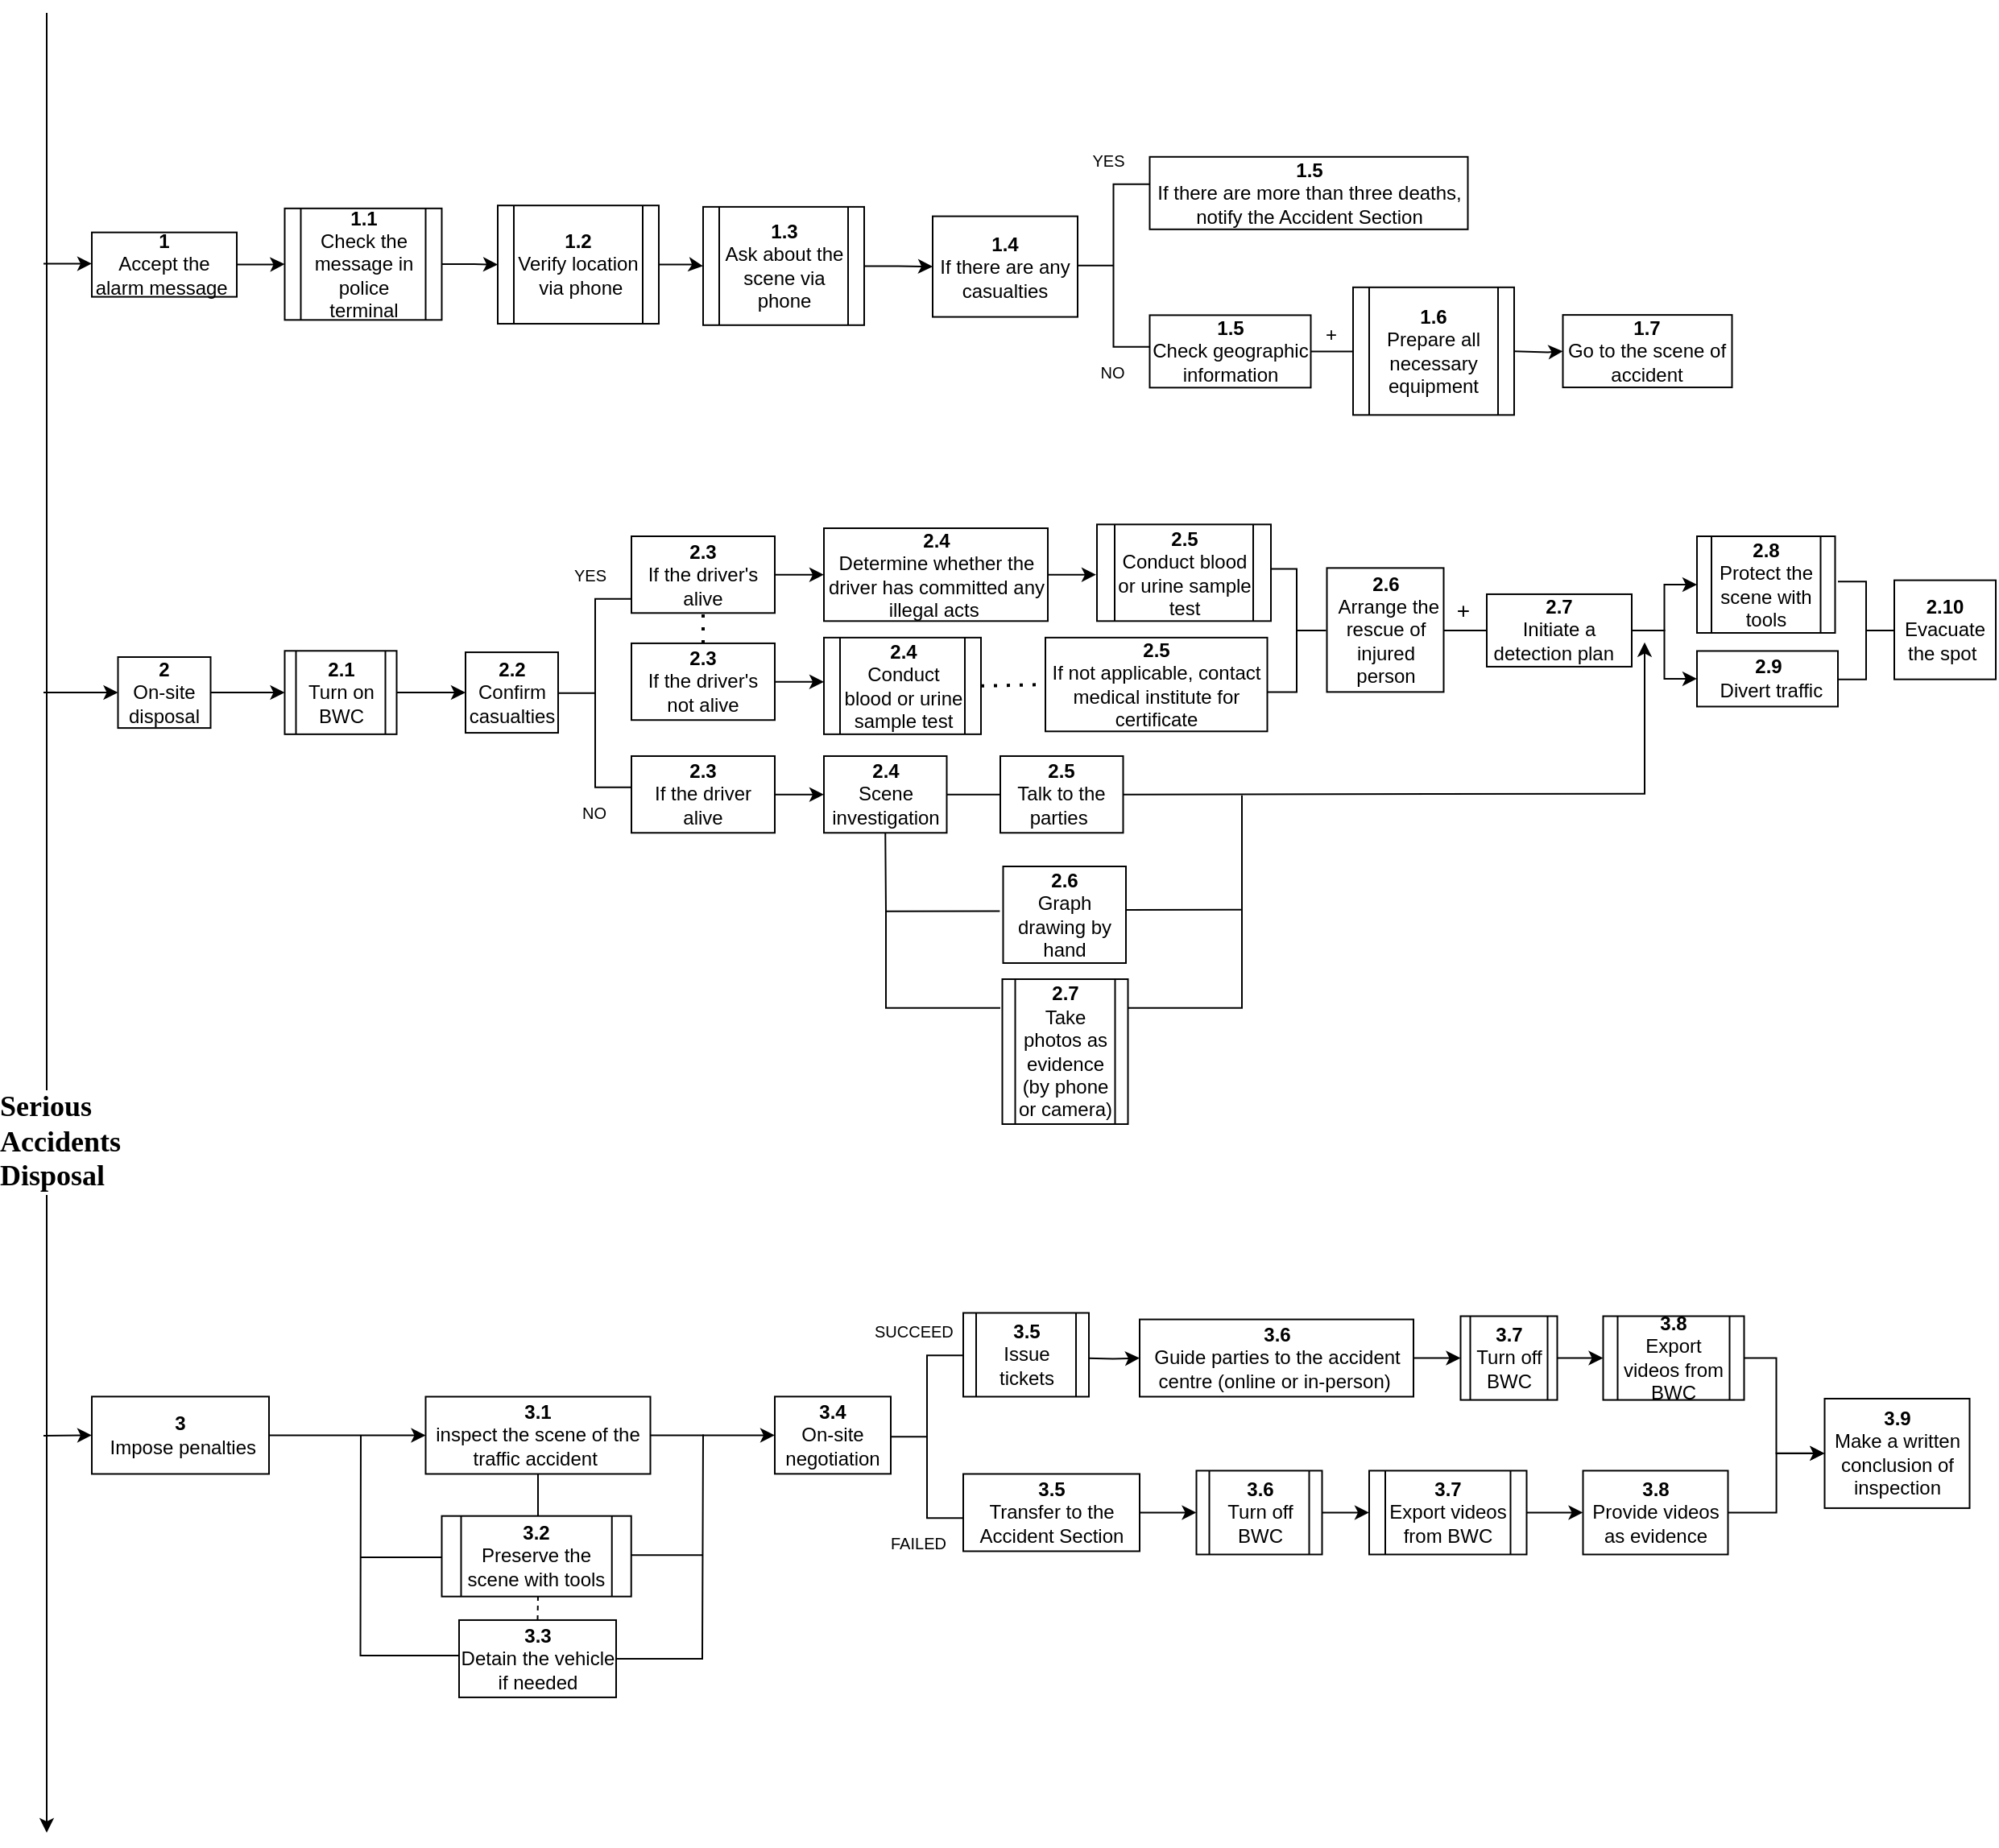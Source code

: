 <mxfile version="16.2.6" type="github" pages="6">
  <diagram id="WiBwuXCG9hDuX8GpaEaw" name="accident">
    <mxGraphModel dx="1453" dy="986" grid="1" gridSize="10" guides="1" tooltips="1" connect="1" arrows="1" fold="1" page="1" pageScale="1" pageWidth="1500" pageHeight="1800" math="0" shadow="0">
      <root>
        <mxCell id="0" />
        <mxCell id="1" parent="0" />
        <mxCell id="iNzH9nASQERAoEXpGLzl-1" value="" style="endArrow=classic;html=1;rounded=0;" parent="1" edge="1">
          <mxGeometry relative="1" as="geometry">
            <mxPoint x="30" y="20" as="sourcePoint" />
            <mxPoint x="30" y="1150" as="targetPoint" />
          </mxGeometry>
        </mxCell>
        <mxCell id="iNzH9nASQERAoEXpGLzl-2" value="&lt;p class=&quot;MsoNormal&quot; style=&quot;margin: 0pt 0pt 0.0pt ; text-align: justify ; font-family: &amp;#34;times new roman&amp;#34;&quot;&gt;&lt;font size=&quot;4&quot;&gt;&lt;b&gt;Serious&lt;/b&gt;&lt;/font&gt;&lt;/p&gt;&lt;p class=&quot;MsoNormal&quot; style=&quot;margin: 0pt 0pt 0.0pt ; text-align: justify ; font-family: &amp;#34;times new roman&amp;#34;&quot;&gt;&lt;font size=&quot;4&quot;&gt;&lt;b&gt;Accidents&lt;/b&gt;&lt;/font&gt;&lt;/p&gt;&lt;p class=&quot;MsoNormal&quot; style=&quot;margin: 0pt 0pt 0.0pt ; text-align: justify ; font-family: &amp;#34;times new roman&amp;#34;&quot;&gt;&lt;font size=&quot;4&quot;&gt;&lt;b&gt;Disposal&lt;/b&gt;&lt;/font&gt;&lt;/p&gt;" style="edgeLabel;resizable=0;html=1;align=center;verticalAlign=middle;" parent="iNzH9nASQERAoEXpGLzl-1" connectable="0" vertex="1">
          <mxGeometry relative="1" as="geometry">
            <mxPoint x="8" y="136" as="offset" />
          </mxGeometry>
        </mxCell>
        <mxCell id="iNzH9nASQERAoEXpGLzl-5" value="" style="endArrow=classic;html=1;rounded=0;" parent="1" edge="1">
          <mxGeometry width="50" height="50" relative="1" as="geometry">
            <mxPoint x="28" y="175.72" as="sourcePoint" />
            <mxPoint x="58" y="175.72" as="targetPoint" />
          </mxGeometry>
        </mxCell>
        <mxCell id="KRDxoOP-adeTpjZNHNf9-7" style="edgeStyle=orthogonalEdgeStyle;rounded=0;orthogonalLoop=1;jettySize=auto;html=1;entryX=0;entryY=0.5;entryDx=0;entryDy=0;" edge="1" parent="1" source="iNzH9nASQERAoEXpGLzl-6" target="KRDxoOP-adeTpjZNHNf9-1">
          <mxGeometry relative="1" as="geometry" />
        </mxCell>
        <mxCell id="iNzH9nASQERAoEXpGLzl-6" value="&lt;b&gt;1&lt;/b&gt;&lt;br&gt;Accept the alarm message&amp;nbsp;" style="rounded=0;whiteSpace=wrap;html=1;" parent="1" vertex="1">
          <mxGeometry x="58" y="156.31" width="90" height="40" as="geometry" />
        </mxCell>
        <mxCell id="iNzH9nASQERAoEXpGLzl-28" value="&lt;b&gt;1.4&lt;/b&gt;&lt;br&gt;If there are any casualties" style="whiteSpace=wrap;html=1;rounded=0;" parent="1" vertex="1">
          <mxGeometry x="580" y="146.29" width="90" height="62.5" as="geometry" />
        </mxCell>
        <mxCell id="KRDxoOP-adeTpjZNHNf9-22" value="" style="edgeStyle=orthogonalEdgeStyle;rounded=0;orthogonalLoop=1;jettySize=auto;html=1;" edge="1" parent="1" source="iNzH9nASQERAoEXpGLzl-405" target="KRDxoOP-adeTpjZNHNf9-17">
          <mxGeometry relative="1" as="geometry" />
        </mxCell>
        <mxCell id="iNzH9nASQERAoEXpGLzl-405" value="&lt;b&gt;2&lt;br&gt;&lt;/b&gt;On-site&lt;br&gt;disposal" style="whiteSpace=wrap;html=1;rounded=0;" parent="1" vertex="1">
          <mxGeometry x="74.25" y="420" width="57.5" height="44.05" as="geometry" />
        </mxCell>
        <mxCell id="iNzH9nASQERAoEXpGLzl-409" value="&lt;b&gt;2.2&lt;/b&gt;&lt;br&gt;Confirm&lt;br&gt;casualties" style="rounded=0;whiteSpace=wrap;html=1;" parent="1" vertex="1">
          <mxGeometry x="290" y="417.03" width="57.5" height="50" as="geometry" />
        </mxCell>
        <mxCell id="iNzH9nASQERAoEXpGLzl-422" value="&lt;b&gt;2.10&lt;/b&gt;&lt;br&gt;Evacuate the spot&amp;nbsp;" style="rounded=0;whiteSpace=wrap;html=1;" parent="1" vertex="1">
          <mxGeometry x="1177" y="372.3" width="63" height="61.53" as="geometry" />
        </mxCell>
        <mxCell id="TPC7_fggb3ROqLGchiVC-23" value="" style="endArrow=classic;html=1;rounded=0;fontSize=10;entryX=0;entryY=0.5;entryDx=0;entryDy=0;" parent="1" target="iNzH9nASQERAoEXpGLzl-405" edge="1">
          <mxGeometry width="50" height="50" relative="1" as="geometry">
            <mxPoint x="28" y="442" as="sourcePoint" />
            <mxPoint x="538" y="481.42" as="targetPoint" />
          </mxGeometry>
        </mxCell>
        <mxCell id="TPC7_fggb3ROqLGchiVC-24" value="" style="strokeWidth=1;html=1;shape=mxgraph.flowchart.annotation_2;align=left;labelPosition=right;pointerEvents=1;" parent="1" vertex="1">
          <mxGeometry x="669.75" y="126.39" width="45" height="101.02" as="geometry" />
        </mxCell>
        <mxCell id="TPC7_fggb3ROqLGchiVC-25" value="" style="shape=table;startSize=0;container=1;collapsible=1;childLayout=tableLayout;fixedRows=1;rowLines=0;fontStyle=0;align=center;resizeLast=1;strokeColor=none;fillColor=none;collapsible=0;" parent="1" vertex="1">
          <mxGeometry x="641.25" y="96.39" width="60" height="30" as="geometry" />
        </mxCell>
        <mxCell id="TPC7_fggb3ROqLGchiVC-26" value="" style="shape=tableRow;horizontal=0;startSize=0;swimlaneHead=0;swimlaneBody=0;fillColor=none;collapsible=0;dropTarget=0;points=[[0,0.5],[1,0.5]];portConstraint=eastwest;top=0;left=0;right=0;bottom=0;strokeWidth=1;" parent="TPC7_fggb3ROqLGchiVC-25" vertex="1">
          <mxGeometry width="60" height="30" as="geometry" />
        </mxCell>
        <mxCell id="TPC7_fggb3ROqLGchiVC-27" value="" style="shape=partialRectangle;connectable=0;fillColor=none;top=0;left=0;bottom=0;right=0;editable=1;overflow=hidden;strokeWidth=1;" parent="TPC7_fggb3ROqLGchiVC-26" vertex="1">
          <mxGeometry width="30" height="30" as="geometry">
            <mxRectangle width="30" height="30" as="alternateBounds" />
          </mxGeometry>
        </mxCell>
        <mxCell id="TPC7_fggb3ROqLGchiVC-28" value="YES" style="shape=partialRectangle;connectable=0;fillColor=none;top=0;left=0;bottom=0;right=0;align=left;spacingLeft=6;overflow=hidden;strokeWidth=1;fontSize=10;" parent="TPC7_fggb3ROqLGchiVC-26" vertex="1">
          <mxGeometry x="30" width="30" height="30" as="geometry">
            <mxRectangle width="30" height="30" as="alternateBounds" />
          </mxGeometry>
        </mxCell>
        <mxCell id="TPC7_fggb3ROqLGchiVC-29" value="" style="shape=table;startSize=0;container=1;collapsible=1;childLayout=tableLayout;fixedRows=1;rowLines=0;fontStyle=0;align=center;resizeLast=1;strokeColor=none;fillColor=none;collapsible=0;" parent="1" vertex="1">
          <mxGeometry x="636.25" y="230.4" width="70" height="25.29" as="geometry" />
        </mxCell>
        <mxCell id="TPC7_fggb3ROqLGchiVC-30" value="" style="shape=tableRow;horizontal=0;startSize=0;swimlaneHead=0;swimlaneBody=0;fillColor=none;collapsible=0;dropTarget=0;points=[[0,0.5],[1,0.5]];portConstraint=eastwest;top=0;left=0;right=0;bottom=0;strokeWidth=1;" parent="TPC7_fggb3ROqLGchiVC-29" vertex="1">
          <mxGeometry width="70" height="25" as="geometry" />
        </mxCell>
        <mxCell id="TPC7_fggb3ROqLGchiVC-31" value="" style="shape=partialRectangle;connectable=0;fillColor=none;top=0;left=0;bottom=0;right=0;editable=1;overflow=hidden;strokeWidth=1;" parent="TPC7_fggb3ROqLGchiVC-30" vertex="1">
          <mxGeometry width="40" height="25" as="geometry">
            <mxRectangle width="40" height="25" as="alternateBounds" />
          </mxGeometry>
        </mxCell>
        <mxCell id="TPC7_fggb3ROqLGchiVC-32" value="NO" style="shape=partialRectangle;connectable=0;fillColor=none;top=0;left=0;bottom=0;right=0;align=left;spacingLeft=6;overflow=hidden;strokeWidth=1;fontSize=10;" parent="TPC7_fggb3ROqLGchiVC-30" vertex="1">
          <mxGeometry x="40" width="30" height="25" as="geometry">
            <mxRectangle width="30" height="25" as="alternateBounds" />
          </mxGeometry>
        </mxCell>
        <mxCell id="xpSdwuTDa9wu3yvvVh7K-15" value="" style="edgeStyle=orthogonalEdgeStyle;rounded=0;orthogonalLoop=1;jettySize=auto;html=1;" parent="1" source="TPC7_fggb3ROqLGchiVC-33" edge="1">
          <mxGeometry relative="1" as="geometry">
            <mxPoint x="681.5" y="368.857" as="targetPoint" />
          </mxGeometry>
        </mxCell>
        <mxCell id="TPC7_fggb3ROqLGchiVC-33" value="&lt;b&gt;2.4&lt;/b&gt;&lt;br&gt;Determine whether the driver has committed any illegal acts&amp;nbsp;" style="rounded=0;whiteSpace=wrap;html=1;" parent="1" vertex="1">
          <mxGeometry x="512.5" y="340" width="139" height="57.65" as="geometry" />
        </mxCell>
        <mxCell id="F4VR1xOrTA5nXkjj_Qdz-11" value="&lt;b&gt;1.5&lt;/b&gt;&lt;br&gt;If there are more than three deaths, notify the Accident Section" style="whiteSpace=wrap;html=1;rounded=0;" parent="1" vertex="1">
          <mxGeometry x="714.75" y="109.4" width="197.5" height="45" as="geometry" />
        </mxCell>
        <mxCell id="F4VR1xOrTA5nXkjj_Qdz-13" value="&lt;b&gt;1.5&lt;/b&gt;&lt;br&gt;Check geographic information" style="whiteSpace=wrap;html=1;rounded=0;" parent="1" vertex="1">
          <mxGeometry x="714.75" y="207.7" width="100" height="45" as="geometry" />
        </mxCell>
        <mxCell id="xpSdwuTDa9wu3yvvVh7K-4" value="" style="edgeStyle=orthogonalEdgeStyle;rounded=0;orthogonalLoop=1;jettySize=auto;html=1;" parent="1" target="xpSdwuTDa9wu3yvvVh7K-3" edge="1">
          <mxGeometry relative="1" as="geometry">
            <mxPoint x="941" y="230.153" as="sourcePoint" />
          </mxGeometry>
        </mxCell>
        <mxCell id="xpSdwuTDa9wu3yvvVh7K-35" value="" style="edgeStyle=orthogonalEdgeStyle;rounded=0;orthogonalLoop=1;jettySize=auto;html=1;fontSize=14;entryX=0;entryY=0.5;entryDx=0;entryDy=0;" parent="1" source="Ud4e308_yUAF_StZVIeg-43" target="xpSdwuTDa9wu3yvvVh7K-36" edge="1">
          <mxGeometry relative="1" as="geometry" />
        </mxCell>
        <mxCell id="Ud4e308_yUAF_StZVIeg-43" value="&lt;b&gt;2.7&lt;/b&gt;&lt;br&gt;Initiate a detection plan &amp;nbsp;" style="rounded=0;whiteSpace=wrap;html=1;" parent="1" vertex="1">
          <mxGeometry x="924" y="380.97" width="90" height="45" as="geometry" />
        </mxCell>
        <mxCell id="Ud4e308_yUAF_StZVIeg-57" value="&lt;b&gt;2.6&lt;/b&gt;&lt;br&gt;&amp;nbsp;Arrange the rescue of injured person" style="rounded=0;whiteSpace=wrap;html=1;" parent="1" vertex="1">
          <mxGeometry x="824.75" y="364.69" width="72.5" height="77" as="geometry" />
        </mxCell>
        <mxCell id="Ud4e308_yUAF_StZVIeg-59" value="" style="strokeWidth=1;html=1;shape=mxgraph.flowchart.annotation_2;align=left;labelPosition=right;pointerEvents=1;rotation=-180;" parent="1" vertex="1">
          <mxGeometry x="787.75" y="365.25" width="36.5" height="76.44" as="geometry" />
        </mxCell>
        <mxCell id="xpSdwuTDa9wu3yvvVh7K-1" value="" style="endArrow=none;html=1;rounded=0;entryX=0;entryY=0.5;entryDx=0;entryDy=0;exitX=1;exitY=0.5;exitDx=0;exitDy=0;" parent="1" source="F4VR1xOrTA5nXkjj_Qdz-13" edge="1">
          <mxGeometry width="50" height="50" relative="1" as="geometry">
            <mxPoint x="872.25" y="156.9" as="sourcePoint" />
            <mxPoint x="841" y="230.2" as="targetPoint" />
          </mxGeometry>
        </mxCell>
        <mxCell id="xpSdwuTDa9wu3yvvVh7K-2" value="+" style="text;html=1;align=center;verticalAlign=middle;resizable=0;points=[];autosize=1;strokeColor=none;fillColor=none;" parent="1" vertex="1">
          <mxGeometry x="817" y="210.4" width="20" height="20" as="geometry" />
        </mxCell>
        <mxCell id="xpSdwuTDa9wu3yvvVh7K-3" value="&lt;b&gt;1.7&lt;/b&gt;&lt;br&gt;Go to the scene of accident" style="whiteSpace=wrap;html=1;rounded=0;" parent="1" vertex="1">
          <mxGeometry x="971.25" y="207.55" width="105" height="45" as="geometry" />
        </mxCell>
        <mxCell id="xpSdwuTDa9wu3yvvVh7K-5" value="" style="strokeWidth=1;html=1;shape=mxgraph.flowchart.annotation_2;align=left;labelPosition=right;pointerEvents=1;" parent="1" vertex="1">
          <mxGeometry x="348" y="383.83" width="45" height="117.01" as="geometry" />
        </mxCell>
        <mxCell id="xpSdwuTDa9wu3yvvVh7K-6" value="" style="shape=table;startSize=0;container=1;collapsible=1;childLayout=tableLayout;fixedRows=1;rowLines=0;fontStyle=0;align=center;resizeLast=1;strokeColor=none;fillColor=none;collapsible=0;" parent="1" vertex="1">
          <mxGeometry x="319.5" y="353.83" width="60" height="30" as="geometry" />
        </mxCell>
        <mxCell id="xpSdwuTDa9wu3yvvVh7K-7" value="" style="shape=tableRow;horizontal=0;startSize=0;swimlaneHead=0;swimlaneBody=0;fillColor=none;collapsible=0;dropTarget=0;points=[[0,0.5],[1,0.5]];portConstraint=eastwest;top=0;left=0;right=0;bottom=0;strokeWidth=1;" parent="xpSdwuTDa9wu3yvvVh7K-6" vertex="1">
          <mxGeometry width="60" height="30" as="geometry" />
        </mxCell>
        <mxCell id="xpSdwuTDa9wu3yvvVh7K-8" value="" style="shape=partialRectangle;connectable=0;fillColor=none;top=0;left=0;bottom=0;right=0;editable=1;overflow=hidden;strokeWidth=1;" parent="xpSdwuTDa9wu3yvvVh7K-7" vertex="1">
          <mxGeometry width="30" height="30" as="geometry">
            <mxRectangle width="30" height="30" as="alternateBounds" />
          </mxGeometry>
        </mxCell>
        <mxCell id="xpSdwuTDa9wu3yvvVh7K-9" value="YES" style="shape=partialRectangle;connectable=0;fillColor=none;top=0;left=0;bottom=0;right=0;align=left;spacingLeft=6;overflow=hidden;strokeWidth=1;fontSize=10;" parent="xpSdwuTDa9wu3yvvVh7K-7" vertex="1">
          <mxGeometry x="30" width="30" height="30" as="geometry">
            <mxRectangle width="30" height="30" as="alternateBounds" />
          </mxGeometry>
        </mxCell>
        <mxCell id="xpSdwuTDa9wu3yvvVh7K-10" value="" style="shape=table;startSize=0;container=1;collapsible=1;childLayout=tableLayout;fixedRows=1;rowLines=0;fontStyle=0;align=center;resizeLast=1;strokeColor=none;fillColor=none;collapsible=0;" parent="1" vertex="1">
          <mxGeometry x="314.5" y="503.85" width="70" height="25.29" as="geometry" />
        </mxCell>
        <mxCell id="xpSdwuTDa9wu3yvvVh7K-11" value="" style="shape=tableRow;horizontal=0;startSize=0;swimlaneHead=0;swimlaneBody=0;fillColor=none;collapsible=0;dropTarget=0;points=[[0,0.5],[1,0.5]];portConstraint=eastwest;top=0;left=0;right=0;bottom=0;strokeWidth=1;" parent="xpSdwuTDa9wu3yvvVh7K-10" vertex="1">
          <mxGeometry width="70" height="25" as="geometry" />
        </mxCell>
        <mxCell id="xpSdwuTDa9wu3yvvVh7K-12" value="" style="shape=partialRectangle;connectable=0;fillColor=none;top=0;left=0;bottom=0;right=0;editable=1;overflow=hidden;strokeWidth=1;" parent="xpSdwuTDa9wu3yvvVh7K-11" vertex="1">
          <mxGeometry width="40" height="25" as="geometry">
            <mxRectangle width="40" height="25" as="alternateBounds" />
          </mxGeometry>
        </mxCell>
        <mxCell id="xpSdwuTDa9wu3yvvVh7K-13" value="NO" style="shape=partialRectangle;connectable=0;fillColor=none;top=0;left=0;bottom=0;right=0;align=left;spacingLeft=6;overflow=hidden;strokeWidth=1;fontSize=10;" parent="xpSdwuTDa9wu3yvvVh7K-11" vertex="1">
          <mxGeometry x="40" width="30" height="25" as="geometry">
            <mxRectangle width="30" height="25" as="alternateBounds" />
          </mxGeometry>
        </mxCell>
        <mxCell id="xpSdwuTDa9wu3yvvVh7K-18" value="" style="edgeStyle=orthogonalEdgeStyle;rounded=0;orthogonalLoop=1;jettySize=auto;html=1;" parent="1" source="xpSdwuTDa9wu3yvvVh7K-17" target="TPC7_fggb3ROqLGchiVC-33" edge="1">
          <mxGeometry relative="1" as="geometry" />
        </mxCell>
        <mxCell id="xpSdwuTDa9wu3yvvVh7K-17" value="&lt;b&gt;2.3&lt;/b&gt;&lt;br&gt;If the driver&#39;s alive" style="rounded=0;whiteSpace=wrap;html=1;" parent="1" vertex="1">
          <mxGeometry x="393" y="345" width="89" height="47.65" as="geometry" />
        </mxCell>
        <mxCell id="xpSdwuTDa9wu3yvvVh7K-23" value="" style="edgeStyle=orthogonalEdgeStyle;rounded=0;orthogonalLoop=1;jettySize=auto;html=1;" parent="1" source="xpSdwuTDa9wu3yvvVh7K-19" edge="1">
          <mxGeometry relative="1" as="geometry">
            <mxPoint x="512.5" y="435.412" as="targetPoint" />
          </mxGeometry>
        </mxCell>
        <mxCell id="xpSdwuTDa9wu3yvvVh7K-19" value="&lt;b&gt;2.3&lt;/b&gt;&lt;br&gt;If the driver&#39;s not alive" style="rounded=0;whiteSpace=wrap;html=1;" parent="1" vertex="1">
          <mxGeometry x="393" y="411.46" width="89" height="47.65" as="geometry" />
        </mxCell>
        <mxCell id="xpSdwuTDa9wu3yvvVh7K-40" value="" style="edgeStyle=orthogonalEdgeStyle;rounded=0;orthogonalLoop=1;jettySize=auto;html=1;fontSize=14;" parent="1" source="xpSdwuTDa9wu3yvvVh7K-20" target="xpSdwuTDa9wu3yvvVh7K-39" edge="1">
          <mxGeometry relative="1" as="geometry" />
        </mxCell>
        <mxCell id="xpSdwuTDa9wu3yvvVh7K-20" value="&lt;b&gt;2.3&lt;/b&gt;&lt;br&gt;If the driver alive" style="rounded=0;whiteSpace=wrap;html=1;" parent="1" vertex="1">
          <mxGeometry x="393" y="481.49" width="89" height="47.65" as="geometry" />
        </mxCell>
        <mxCell id="xpSdwuTDa9wu3yvvVh7K-24" value="&lt;b&gt;2.5&lt;/b&gt;&lt;br&gt;If not applicable, contact medical institute for certificate" style="rounded=0;whiteSpace=wrap;html=1;" parent="1" vertex="1">
          <mxGeometry x="650" y="407.92" width="137.75" height="58.22" as="geometry" />
        </mxCell>
        <mxCell id="xpSdwuTDa9wu3yvvVh7K-25" value="" style="endArrow=none;dashed=1;html=1;dashPattern=1 3;strokeWidth=2;rounded=0;entryX=0;entryY=0.5;entryDx=0;entryDy=0;exitX=1;exitY=0.5;exitDx=0;exitDy=0;" parent="1" source="KRDxoOP-adeTpjZNHNf9-30" target="xpSdwuTDa9wu3yvvVh7K-24" edge="1">
          <mxGeometry width="50" height="50" relative="1" as="geometry">
            <mxPoint x="592" y="435.445" as="sourcePoint" />
            <mxPoint x="632" y="440.84" as="targetPoint" />
          </mxGeometry>
        </mxCell>
        <mxCell id="xpSdwuTDa9wu3yvvVh7K-29" value="" style="endArrow=none;dashed=1;html=1;dashPattern=1 3;strokeWidth=2;rounded=0;entryX=0.5;entryY=1;entryDx=0;entryDy=0;exitX=0.5;exitY=0;exitDx=0;exitDy=0;" parent="1" source="xpSdwuTDa9wu3yvvVh7K-19" target="xpSdwuTDa9wu3yvvVh7K-17" edge="1">
          <mxGeometry width="50" height="50" relative="1" as="geometry">
            <mxPoint x="572" y="480.84" as="sourcePoint" />
            <mxPoint x="622" y="430.84" as="targetPoint" />
          </mxGeometry>
        </mxCell>
        <mxCell id="xpSdwuTDa9wu3yvvVh7K-33" value="+" style="endArrow=none;html=1;rounded=0;fontSize=14;entryX=0;entryY=0.5;entryDx=0;entryDy=0;exitX=1;exitY=0.5;exitDx=0;exitDy=0;" parent="1" target="Ud4e308_yUAF_StZVIeg-43" edge="1">
          <mxGeometry x="-0.091" y="12" width="50" height="50" relative="1" as="geometry">
            <mxPoint x="897.25" y="403.48" as="sourcePoint" />
            <mxPoint x="744" y="521.84" as="targetPoint" />
            <mxPoint as="offset" />
          </mxGeometry>
        </mxCell>
        <mxCell id="xpSdwuTDa9wu3yvvVh7K-36" value="&lt;b&gt;2.9&lt;/b&gt;&lt;br&gt;&amp;nbsp;Divert traffic" style="rounded=0;whiteSpace=wrap;html=1;" parent="1" vertex="1">
          <mxGeometry x="1054.5" y="416.23" width="87.5" height="34.51" as="geometry" />
        </mxCell>
        <mxCell id="xpSdwuTDa9wu3yvvVh7K-37" value="" style="edgeStyle=orthogonalEdgeStyle;rounded=0;orthogonalLoop=1;jettySize=auto;html=1;fontSize=14;entryX=0;entryY=0.5;entryDx=0;entryDy=0;exitX=1;exitY=0.5;exitDx=0;exitDy=0;" parent="1" source="Ud4e308_yUAF_StZVIeg-43" target="KRDxoOP-adeTpjZNHNf9-31" edge="1">
          <mxGeometry relative="1" as="geometry">
            <mxPoint x="1024.0" y="413.462" as="sourcePoint" />
            <mxPoint x="1054.5" y="364.59" as="targetPoint" />
          </mxGeometry>
        </mxCell>
        <mxCell id="xpSdwuTDa9wu3yvvVh7K-38" value="" style="strokeWidth=1;html=1;shape=mxgraph.flowchart.annotation_2;align=left;labelPosition=right;pointerEvents=1;rotation=-180;" parent="1" vertex="1">
          <mxGeometry x="1142" y="373.11" width="35" height="60.72" as="geometry" />
        </mxCell>
        <mxCell id="xpSdwuTDa9wu3yvvVh7K-39" value="&lt;b&gt;2.4&lt;/b&gt;&lt;br&gt;Scene investigation" style="rounded=0;whiteSpace=wrap;html=1;" parent="1" vertex="1">
          <mxGeometry x="512.5" y="481.49" width="76.25" height="47.65" as="geometry" />
        </mxCell>
        <mxCell id="xpSdwuTDa9wu3yvvVh7K-43" value="&lt;b&gt;2.5&lt;/b&gt;&lt;br&gt;Talk to the parties&amp;nbsp;" style="rounded=0;whiteSpace=wrap;html=1;" parent="1" vertex="1">
          <mxGeometry x="622" y="481.49" width="76.25" height="47.65" as="geometry" />
        </mxCell>
        <mxCell id="xpSdwuTDa9wu3yvvVh7K-44" value="&lt;b&gt;2.6&lt;/b&gt;&lt;br&gt;Graph drawing by hand" style="rounded=0;whiteSpace=wrap;html=1;" parent="1" vertex="1">
          <mxGeometry x="623.75" y="550" width="76.25" height="60" as="geometry" />
        </mxCell>
        <mxCell id="xpSdwuTDa9wu3yvvVh7K-51" value="" style="endArrow=none;html=1;rounded=0;fontSize=14;entryX=0;entryY=0.5;entryDx=0;entryDy=0;exitX=1;exitY=0.5;exitDx=0;exitDy=0;" parent="1" source="xpSdwuTDa9wu3yvvVh7K-39" target="xpSdwuTDa9wu3yvvVh7K-43" edge="1">
          <mxGeometry width="50" height="50" relative="1" as="geometry">
            <mxPoint x="812" y="480.84" as="sourcePoint" />
            <mxPoint x="862" y="430.84" as="targetPoint" />
          </mxGeometry>
        </mxCell>
        <mxCell id="xpSdwuTDa9wu3yvvVh7K-52" value="" style="endArrow=none;html=1;rounded=0;fontSize=14;entryX=-0.004;entryY=0.719;entryDx=0;entryDy=0;entryPerimeter=0;exitX=0.5;exitY=1;exitDx=0;exitDy=0;" parent="1" source="xpSdwuTDa9wu3yvvVh7K-39" edge="1">
          <mxGeometry width="50" height="50" relative="1" as="geometry">
            <mxPoint x="532" y="577.84" as="sourcePoint" />
            <mxPoint x="621.695" y="577.74" as="targetPoint" />
            <Array as="points">
              <mxPoint x="551" y="577.84" />
            </Array>
          </mxGeometry>
        </mxCell>
        <mxCell id="xpSdwuTDa9wu3yvvVh7K-53" value="" style="endArrow=none;html=1;rounded=0;fontSize=14;entryX=0;entryY=0.5;entryDx=0;entryDy=0;" parent="1" edge="1">
          <mxGeometry width="50" height="50" relative="1" as="geometry">
            <mxPoint x="551" y="577.84" as="sourcePoint" />
            <mxPoint x="622" y="637.84" as="targetPoint" />
            <Array as="points">
              <mxPoint x="551" y="637.84" />
              <mxPoint x="602" y="637.84" />
            </Array>
          </mxGeometry>
        </mxCell>
        <mxCell id="xpSdwuTDa9wu3yvvVh7K-58" value="" style="endArrow=none;html=1;rounded=0;fontSize=14;" parent="1" edge="1">
          <mxGeometry width="50" height="50" relative="1" as="geometry">
            <mxPoint x="700" y="577" as="sourcePoint" />
            <mxPoint x="772" y="505.84" as="targetPoint" />
            <Array as="points">
              <mxPoint x="772" y="576.84" />
            </Array>
          </mxGeometry>
        </mxCell>
        <mxCell id="xpSdwuTDa9wu3yvvVh7K-59" value="" style="endArrow=none;html=1;rounded=0;fontSize=14;" parent="1" edge="1">
          <mxGeometry width="50" height="50" relative="1" as="geometry">
            <mxPoint x="698.25" y="637.84" as="sourcePoint" />
            <mxPoint x="772" y="574.84" as="targetPoint" />
            <Array as="points">
              <mxPoint x="772" y="637.84" />
              <mxPoint x="772" y="584.84" />
            </Array>
          </mxGeometry>
        </mxCell>
        <mxCell id="xpSdwuTDa9wu3yvvVh7K-60" value="" style="endArrow=classic;html=1;rounded=0;fontSize=14;exitX=1;exitY=0.5;exitDx=0;exitDy=0;" parent="1" source="xpSdwuTDa9wu3yvvVh7K-43" edge="1">
          <mxGeometry width="50" height="50" relative="1" as="geometry">
            <mxPoint x="804.25" y="505.315" as="sourcePoint" />
            <mxPoint x="1022" y="410.84" as="targetPoint" />
            <Array as="points">
              <mxPoint x="1022" y="504.84" />
            </Array>
          </mxGeometry>
        </mxCell>
        <mxCell id="KRDxoOP-adeTpjZNHNf9-28" value="" style="edgeStyle=orthogonalEdgeStyle;rounded=0;orthogonalLoop=1;jettySize=auto;html=1;" edge="1" parent="1" source="xpSdwuTDa9wu3yvvVh7K-62" target="xpSdwuTDa9wu3yvvVh7K-69">
          <mxGeometry relative="1" as="geometry" />
        </mxCell>
        <mxCell id="xpSdwuTDa9wu3yvvVh7K-62" value="&lt;b&gt;3&lt;br&gt;&lt;/b&gt;&amp;nbsp;Impose penalties" style="whiteSpace=wrap;html=1;rounded=0;" parent="1" vertex="1">
          <mxGeometry x="58" y="879.2" width="110" height="48.04" as="geometry" />
        </mxCell>
        <mxCell id="xpSdwuTDa9wu3yvvVh7K-63" value="" style="endArrow=classic;html=1;rounded=0;fontSize=10;entryX=0;entryY=0.5;entryDx=0;entryDy=0;" parent="1" target="xpSdwuTDa9wu3yvvVh7K-62" edge="1">
          <mxGeometry width="50" height="50" relative="1" as="geometry">
            <mxPoint x="28" y="903.45" as="sourcePoint" />
            <mxPoint x="538" y="781.18" as="targetPoint" />
          </mxGeometry>
        </mxCell>
        <mxCell id="KRDxoOP-adeTpjZNHNf9-29" style="edgeStyle=orthogonalEdgeStyle;rounded=0;orthogonalLoop=1;jettySize=auto;html=1;" edge="1" parent="1" source="xpSdwuTDa9wu3yvvVh7K-69" target="xpSdwuTDa9wu3yvvVh7K-71">
          <mxGeometry relative="1" as="geometry" />
        </mxCell>
        <mxCell id="xpSdwuTDa9wu3yvvVh7K-69" value="&lt;b&gt;3.1&lt;/b&gt;&lt;br&gt;inspect the scene of the traffic accident&amp;nbsp;" style="rounded=0;whiteSpace=wrap;html=1;" parent="1" vertex="1">
          <mxGeometry x="265.25" y="879.26" width="139.5" height="47.98" as="geometry" />
        </mxCell>
        <mxCell id="xpSdwuTDa9wu3yvvVh7K-71" value="&lt;b&gt;3.4&lt;/b&gt;&lt;br&gt;On-site negotiation" style="rounded=0;whiteSpace=wrap;html=1;" parent="1" vertex="1">
          <mxGeometry x="482" y="879.2" width="72" height="47.98" as="geometry" />
        </mxCell>
        <mxCell id="xpSdwuTDa9wu3yvvVh7K-73" value="" style="strokeWidth=1;html=1;shape=mxgraph.flowchart.annotation_2;align=left;labelPosition=right;pointerEvents=1;" parent="1" vertex="1">
          <mxGeometry x="554" y="853.6" width="45" height="101.02" as="geometry" />
        </mxCell>
        <mxCell id="xpSdwuTDa9wu3yvvVh7K-74" value="" style="shape=table;startSize=0;container=1;collapsible=1;childLayout=tableLayout;fixedRows=1;rowLines=0;fontStyle=0;align=center;resizeLast=1;strokeColor=none;fillColor=none;collapsible=0;" parent="1" vertex="1">
          <mxGeometry x="506" y="823.6" width="123" height="30" as="geometry" />
        </mxCell>
        <mxCell id="xpSdwuTDa9wu3yvvVh7K-75" value="" style="shape=tableRow;horizontal=0;startSize=0;swimlaneHead=0;swimlaneBody=0;fillColor=none;collapsible=0;dropTarget=0;points=[[0,0.5],[1,0.5]];portConstraint=eastwest;top=0;left=0;right=0;bottom=0;strokeWidth=1;" parent="xpSdwuTDa9wu3yvvVh7K-74" vertex="1">
          <mxGeometry width="123" height="30" as="geometry" />
        </mxCell>
        <mxCell id="xpSdwuTDa9wu3yvvVh7K-76" value="" style="shape=partialRectangle;connectable=0;fillColor=none;top=0;left=0;bottom=0;right=0;editable=1;overflow=hidden;strokeWidth=1;" parent="xpSdwuTDa9wu3yvvVh7K-75" vertex="1">
          <mxGeometry width="30" height="30" as="geometry">
            <mxRectangle width="30" height="30" as="alternateBounds" />
          </mxGeometry>
        </mxCell>
        <mxCell id="xpSdwuTDa9wu3yvvVh7K-77" value="SUCCEED" style="shape=partialRectangle;connectable=0;fillColor=none;top=0;left=0;bottom=0;right=0;align=left;spacingLeft=6;overflow=hidden;strokeWidth=1;fontSize=10;" parent="xpSdwuTDa9wu3yvvVh7K-75" vertex="1">
          <mxGeometry x="30" width="93" height="30" as="geometry">
            <mxRectangle width="93" height="30" as="alternateBounds" />
          </mxGeometry>
        </mxCell>
        <mxCell id="xpSdwuTDa9wu3yvvVh7K-78" value="" style="shape=table;startSize=0;container=1;collapsible=1;childLayout=tableLayout;fixedRows=1;rowLines=0;fontStyle=0;align=center;resizeLast=1;strokeColor=none;fillColor=none;collapsible=0;" parent="1" vertex="1">
          <mxGeometry x="506" y="957.61" width="108" height="25.29" as="geometry" />
        </mxCell>
        <mxCell id="xpSdwuTDa9wu3yvvVh7K-79" value="" style="shape=tableRow;horizontal=0;startSize=0;swimlaneHead=0;swimlaneBody=0;fillColor=none;collapsible=0;dropTarget=0;points=[[0,0.5],[1,0.5]];portConstraint=eastwest;top=0;left=0;right=0;bottom=0;strokeWidth=1;" parent="xpSdwuTDa9wu3yvvVh7K-78" vertex="1">
          <mxGeometry width="108" height="25" as="geometry" />
        </mxCell>
        <mxCell id="xpSdwuTDa9wu3yvvVh7K-80" value="" style="shape=partialRectangle;connectable=0;fillColor=none;top=0;left=0;bottom=0;right=0;editable=1;overflow=hidden;strokeWidth=1;" parent="xpSdwuTDa9wu3yvvVh7K-79" vertex="1">
          <mxGeometry width="40" height="25" as="geometry">
            <mxRectangle width="40" height="25" as="alternateBounds" />
          </mxGeometry>
        </mxCell>
        <mxCell id="xpSdwuTDa9wu3yvvVh7K-81" value="FAILED" style="shape=partialRectangle;connectable=0;fillColor=none;top=0;left=0;bottom=0;right=0;align=left;spacingLeft=6;overflow=hidden;strokeWidth=1;fontSize=10;" parent="xpSdwuTDa9wu3yvvVh7K-79" vertex="1">
          <mxGeometry x="40" width="68" height="25" as="geometry">
            <mxRectangle width="68" height="25" as="alternateBounds" />
          </mxGeometry>
        </mxCell>
        <mxCell id="xpSdwuTDa9wu3yvvVh7K-84" value="" style="edgeStyle=orthogonalEdgeStyle;rounded=0;orthogonalLoop=1;jettySize=auto;html=1;fontSize=14;" parent="1" target="xpSdwuTDa9wu3yvvVh7K-83" edge="1">
          <mxGeometry relative="1" as="geometry">
            <mxPoint x="671" y="855.28" as="sourcePoint" />
          </mxGeometry>
        </mxCell>
        <mxCell id="KRDxoOP-adeTpjZNHNf9-44" value="" style="edgeStyle=orthogonalEdgeStyle;rounded=0;orthogonalLoop=1;jettySize=auto;html=1;" edge="1" parent="1" source="xpSdwuTDa9wu3yvvVh7K-83" target="KRDxoOP-adeTpjZNHNf9-43">
          <mxGeometry relative="1" as="geometry" />
        </mxCell>
        <mxCell id="xpSdwuTDa9wu3yvvVh7K-83" value="&lt;b&gt;3.6&lt;/b&gt;&lt;br&gt;Guide parties to the accident centre (online or in-person)&amp;nbsp;" style="rounded=0;whiteSpace=wrap;html=1;" parent="1" vertex="1">
          <mxGeometry x="708.5" y="831.28" width="170" height="47.98" as="geometry" />
        </mxCell>
        <mxCell id="KRDxoOP-adeTpjZNHNf9-40" value="" style="edgeStyle=orthogonalEdgeStyle;rounded=0;orthogonalLoop=1;jettySize=auto;html=1;" edge="1" parent="1" source="xpSdwuTDa9wu3yvvVh7K-85" target="KRDxoOP-adeTpjZNHNf9-34">
          <mxGeometry relative="1" as="geometry" />
        </mxCell>
        <mxCell id="xpSdwuTDa9wu3yvvVh7K-85" value="&lt;b&gt;3.5&lt;/b&gt;&lt;br&gt;Transfer to the Accident Section" style="rounded=0;whiteSpace=wrap;html=1;" parent="1" vertex="1">
          <mxGeometry x="599" y="927.24" width="109.5" height="47.98" as="geometry" />
        </mxCell>
        <mxCell id="xpSdwuTDa9wu3yvvVh7K-86" value="&lt;b&gt;3.9&lt;/b&gt;&lt;br&gt;Make a written conclusion of inspection" style="rounded=0;whiteSpace=wrap;html=1;" parent="1" vertex="1">
          <mxGeometry x="1133.75" y="880.48" width="90" height="67.98" as="geometry" />
        </mxCell>
        <mxCell id="gb9fLXHb6Bujc6abJrKB-4" value="&lt;b&gt;3.3&lt;/b&gt;&lt;br&gt;Detain the vehicle if needed" style="rounded=0;whiteSpace=wrap;html=1;" parent="1" vertex="1">
          <mxGeometry x="286" y="1017.98" width="97.5" height="47.98" as="geometry" />
        </mxCell>
        <mxCell id="gb9fLXHb6Bujc6abJrKB-5" value="" style="endArrow=none;html=1;rounded=0;fontSize=14;entryX=0;entryY=0.5;entryDx=0;entryDy=0;" parent="1" edge="1">
          <mxGeometry width="50" height="50" relative="1" as="geometry">
            <mxPoint x="225" y="903" as="sourcePoint" />
            <mxPoint x="286" y="1039.97" as="targetPoint" />
            <Array as="points">
              <mxPoint x="224.75" y="1039.98" />
            </Array>
          </mxGeometry>
        </mxCell>
        <mxCell id="gb9fLXHb6Bujc6abJrKB-7" value="" style="endArrow=none;html=1;rounded=0;fontSize=14;entryX=0;entryY=0.5;entryDx=0;entryDy=0;" parent="1" edge="1">
          <mxGeometry width="50" height="50" relative="1" as="geometry">
            <mxPoint x="224.75" y="978.98" as="sourcePoint" />
            <mxPoint x="286.25" y="978.97" as="targetPoint" />
          </mxGeometry>
        </mxCell>
        <mxCell id="gb9fLXHb6Bujc6abJrKB-9" value="" style="endArrow=none;html=1;rounded=0;fontSize=14;entryX=1;entryY=0.5;entryDx=0;entryDy=0;" parent="1" edge="1" target="gb9fLXHb6Bujc6abJrKB-4">
          <mxGeometry width="50" height="50" relative="1" as="geometry">
            <mxPoint x="437.5" y="902.77" as="sourcePoint" />
            <mxPoint x="390" y="1039" as="targetPoint" />
            <Array as="points">
              <mxPoint x="437" y="1042" />
            </Array>
          </mxGeometry>
        </mxCell>
        <mxCell id="gb9fLXHb6Bujc6abJrKB-10" value="" style="endArrow=none;html=1;rounded=0;fontSize=14;entryX=1;entryY=0.5;entryDx=0;entryDy=0;" parent="1" edge="1">
          <mxGeometry width="50" height="50" relative="1" as="geometry">
            <mxPoint x="437.5" y="977.64" as="sourcePoint" />
            <mxPoint x="366.5" y="977.63" as="targetPoint" />
          </mxGeometry>
        </mxCell>
        <mxCell id="gb9fLXHb6Bujc6abJrKB-12" value="" style="endArrow=none;html=1;rounded=0;fontSize=14;entryX=0.5;entryY=1;entryDx=0;entryDy=0;exitX=0.5;exitY=0;exitDx=0;exitDy=0;" parent="1" target="xpSdwuTDa9wu3yvvVh7K-69" edge="1">
          <mxGeometry width="50" height="50" relative="1" as="geometry">
            <mxPoint x="335" y="954.98" as="sourcePoint" />
            <mxPoint x="414.75" y="957.98" as="targetPoint" />
          </mxGeometry>
        </mxCell>
        <mxCell id="gb9fLXHb6Bujc6abJrKB-13" value="" style="endArrow=none;dashed=1;html=1;rounded=0;fontSize=14;entryX=0.5;entryY=1;entryDx=0;entryDy=0;exitX=0.5;exitY=0;exitDx=0;exitDy=0;" parent="1" source="gb9fLXHb6Bujc6abJrKB-4" edge="1">
          <mxGeometry width="50" height="50" relative="1" as="geometry">
            <mxPoint x="364.75" y="1007.98" as="sourcePoint" />
            <mxPoint x="335" y="1002.96" as="targetPoint" />
          </mxGeometry>
        </mxCell>
        <mxCell id="KRDxoOP-adeTpjZNHNf9-10" value="" style="edgeStyle=orthogonalEdgeStyle;rounded=0;orthogonalLoop=1;jettySize=auto;html=1;" edge="1" parent="1" source="KRDxoOP-adeTpjZNHNf9-1" target="KRDxoOP-adeTpjZNHNf9-2">
          <mxGeometry relative="1" as="geometry" />
        </mxCell>
        <mxCell id="KRDxoOP-adeTpjZNHNf9-1" value="&lt;b&gt;1.1&lt;/b&gt;&lt;br&gt;&lt;span&gt;Check the message in police terminal&lt;/span&gt;" style="shape=process;whiteSpace=wrap;html=1;backgroundOutline=1;strokeColor=#000000;fillColor=#FFFFFF;" vertex="1" parent="1">
          <mxGeometry x="177.75" y="141.41" width="97.5" height="69.26" as="geometry" />
        </mxCell>
        <mxCell id="KRDxoOP-adeTpjZNHNf9-11" value="" style="edgeStyle=orthogonalEdgeStyle;rounded=0;orthogonalLoop=1;jettySize=auto;html=1;" edge="1" parent="1" source="KRDxoOP-adeTpjZNHNf9-2" target="KRDxoOP-adeTpjZNHNf9-4">
          <mxGeometry relative="1" as="geometry" />
        </mxCell>
        <mxCell id="KRDxoOP-adeTpjZNHNf9-2" value="&lt;b&gt;1.2&lt;br&gt;&lt;/b&gt;Verify location &amp;nbsp;via phone" style="shape=process;whiteSpace=wrap;html=1;backgroundOutline=1;strokeColor=#000000;fillColor=#FFFFFF;" vertex="1" parent="1">
          <mxGeometry x="310" y="139.59" width="100" height="73.44" as="geometry" />
        </mxCell>
        <mxCell id="KRDxoOP-adeTpjZNHNf9-12" value="" style="edgeStyle=orthogonalEdgeStyle;rounded=0;orthogonalLoop=1;jettySize=auto;html=1;" edge="1" parent="1" source="KRDxoOP-adeTpjZNHNf9-4" target="iNzH9nASQERAoEXpGLzl-28">
          <mxGeometry relative="1" as="geometry" />
        </mxCell>
        <mxCell id="KRDxoOP-adeTpjZNHNf9-4" value="&lt;b&gt;1.3&lt;br&gt;&lt;/b&gt;Ask about the scene via phone" style="shape=process;whiteSpace=wrap;html=1;backgroundOutline=1;strokeColor=#000000;fillColor=#FFFFFF;" vertex="1" parent="1">
          <mxGeometry x="437.5" y="140.45" width="100" height="73.44" as="geometry" />
        </mxCell>
        <mxCell id="KRDxoOP-adeTpjZNHNf9-16" value="&lt;b&gt;1.6&lt;/b&gt;&lt;br&gt;Prepare all necessary equipment" style="shape=process;whiteSpace=wrap;html=1;backgroundOutline=1;strokeColor=#000000;fillColor=#FFFFFF;" vertex="1" parent="1">
          <mxGeometry x="841" y="190.41" width="100" height="79.27" as="geometry" />
        </mxCell>
        <mxCell id="KRDxoOP-adeTpjZNHNf9-24" value="" style="edgeStyle=orthogonalEdgeStyle;rounded=0;orthogonalLoop=1;jettySize=auto;html=1;" edge="1" parent="1" source="KRDxoOP-adeTpjZNHNf9-17" target="iNzH9nASQERAoEXpGLzl-409">
          <mxGeometry relative="1" as="geometry" />
        </mxCell>
        <mxCell id="KRDxoOP-adeTpjZNHNf9-17" value="&lt;b&gt;2.1&lt;br&gt;&lt;/b&gt;Turn on BWC" style="shape=process;whiteSpace=wrap;html=1;backgroundOutline=1;strokeColor=#000000;fillColor=#FFFFFF;" vertex="1" parent="1">
          <mxGeometry x="177.75" y="416.14" width="69.5" height="51.78" as="geometry" />
        </mxCell>
        <mxCell id="KRDxoOP-adeTpjZNHNf9-25" value="&lt;b&gt;2.7&lt;/b&gt;&lt;br&gt;Take photos as evidence&lt;br&gt;(by phone or camera)" style="shape=process;whiteSpace=wrap;html=1;backgroundOutline=1;strokeColor=#000000;fillColor=#FFFFFF;" vertex="1" parent="1">
          <mxGeometry x="623.25" y="620" width="78" height="90" as="geometry" />
        </mxCell>
        <mxCell id="KRDxoOP-adeTpjZNHNf9-26" value="&lt;b&gt;2.5&lt;/b&gt;&lt;br&gt;Conduct blood or urine sample test" style="shape=process;whiteSpace=wrap;html=1;backgroundOutline=1;strokeColor=#000000;fillColor=#FFFFFF;" vertex="1" parent="1">
          <mxGeometry x="682" y="337.65" width="108" height="60" as="geometry" />
        </mxCell>
        <mxCell id="KRDxoOP-adeTpjZNHNf9-30" value="&lt;b&gt;2.4&lt;/b&gt;&lt;br&gt;Conduct blood or urine sample test" style="shape=process;whiteSpace=wrap;html=1;backgroundOutline=1;strokeColor=#000000;fillColor=#FFFFFF;" vertex="1" parent="1">
          <mxGeometry x="512.5" y="407.92" width="97.5" height="60" as="geometry" />
        </mxCell>
        <mxCell id="KRDxoOP-adeTpjZNHNf9-31" value="&lt;b&gt;2.8&lt;/b&gt;&lt;br&gt;Protect the scene with tools" style="shape=process;whiteSpace=wrap;html=1;backgroundOutline=1;strokeColor=#000000;fillColor=#FFFFFF;" vertex="1" parent="1">
          <mxGeometry x="1054.5" y="345" width="85.75" height="60" as="geometry" />
        </mxCell>
        <mxCell id="KRDxoOP-adeTpjZNHNf9-32" value="&lt;b&gt;3.2&lt;/b&gt;&lt;br&gt;Preserve the scene with tools" style="shape=process;whiteSpace=wrap;html=1;backgroundOutline=1;strokeColor=#000000;fillColor=#FFFFFF;" vertex="1" parent="1">
          <mxGeometry x="275.25" y="953.34" width="117.62" height="50" as="geometry" />
        </mxCell>
        <mxCell id="KRDxoOP-adeTpjZNHNf9-33" value="&lt;b&gt;3.5&lt;/b&gt;&lt;br&gt;Issue tickets" style="shape=process;whiteSpace=wrap;html=1;backgroundOutline=1;strokeColor=#000000;fillColor=#FFFFFF;" vertex="1" parent="1">
          <mxGeometry x="599" y="827.24" width="78" height="52.02" as="geometry" />
        </mxCell>
        <mxCell id="KRDxoOP-adeTpjZNHNf9-36" value="" style="edgeStyle=orthogonalEdgeStyle;rounded=0;orthogonalLoop=1;jettySize=auto;html=1;" edge="1" parent="1" source="KRDxoOP-adeTpjZNHNf9-34" target="KRDxoOP-adeTpjZNHNf9-35">
          <mxGeometry relative="1" as="geometry" />
        </mxCell>
        <mxCell id="KRDxoOP-adeTpjZNHNf9-34" value="&lt;b&gt;3.6&lt;/b&gt;&lt;br&gt;Turn off BWC" style="shape=process;whiteSpace=wrap;html=1;backgroundOutline=1;strokeColor=#000000;fillColor=#FFFFFF;" vertex="1" parent="1">
          <mxGeometry x="743.75" y="925.22" width="78" height="52.02" as="geometry" />
        </mxCell>
        <mxCell id="KRDxoOP-adeTpjZNHNf9-42" value="" style="edgeStyle=orthogonalEdgeStyle;rounded=0;orthogonalLoop=1;jettySize=auto;html=1;" edge="1" parent="1" source="KRDxoOP-adeTpjZNHNf9-35" target="KRDxoOP-adeTpjZNHNf9-39">
          <mxGeometry relative="1" as="geometry" />
        </mxCell>
        <mxCell id="KRDxoOP-adeTpjZNHNf9-35" value="&lt;b&gt;3.7&lt;br&gt;&lt;/b&gt;Export videos from BWC" style="shape=process;whiteSpace=wrap;html=1;backgroundOutline=1;strokeColor=#000000;fillColor=#FFFFFF;" vertex="1" parent="1">
          <mxGeometry x="851" y="925.22" width="97.75" height="52.02" as="geometry" />
        </mxCell>
        <mxCell id="KRDxoOP-adeTpjZNHNf9-49" style="edgeStyle=orthogonalEdgeStyle;rounded=0;orthogonalLoop=1;jettySize=auto;html=1;entryX=0;entryY=0.5;entryDx=0;entryDy=0;" edge="1" parent="1" source="KRDxoOP-adeTpjZNHNf9-39" target="xpSdwuTDa9wu3yvvVh7K-86">
          <mxGeometry relative="1" as="geometry" />
        </mxCell>
        <mxCell id="KRDxoOP-adeTpjZNHNf9-39" value="&lt;b&gt;3.8&lt;br&gt;&lt;/b&gt;Provide videos as evidence" style="rounded=0;whiteSpace=wrap;html=1;" vertex="1" parent="1">
          <mxGeometry x="983.75" y="925.22" width="90" height="52.02" as="geometry" />
        </mxCell>
        <mxCell id="KRDxoOP-adeTpjZNHNf9-46" value="" style="edgeStyle=orthogonalEdgeStyle;rounded=0;orthogonalLoop=1;jettySize=auto;html=1;" edge="1" parent="1" source="KRDxoOP-adeTpjZNHNf9-43" target="KRDxoOP-adeTpjZNHNf9-45">
          <mxGeometry relative="1" as="geometry" />
        </mxCell>
        <mxCell id="KRDxoOP-adeTpjZNHNf9-43" value="&lt;b&gt;3.7&lt;/b&gt;&lt;br&gt;Turn off BWC" style="shape=process;whiteSpace=wrap;html=1;backgroundOutline=1;strokeColor=#000000;fillColor=#FFFFFF;" vertex="1" parent="1">
          <mxGeometry x="907.75" y="829.26" width="60" height="52.02" as="geometry" />
        </mxCell>
        <mxCell id="KRDxoOP-adeTpjZNHNf9-45" value="&lt;b&gt;3.8&lt;br&gt;&lt;/b&gt;Export videos from BWC" style="shape=process;whiteSpace=wrap;html=1;backgroundOutline=1;strokeColor=#000000;fillColor=#FFFFFF;" vertex="1" parent="1">
          <mxGeometry x="996.25" y="829.26" width="87.5" height="52.02" as="geometry" />
        </mxCell>
        <mxCell id="KRDxoOP-adeTpjZNHNf9-48" value="" style="endArrow=classic;html=1;rounded=0;entryX=0;entryY=0.5;entryDx=0;entryDy=0;exitX=1;exitY=0.5;exitDx=0;exitDy=0;" edge="1" parent="1" source="KRDxoOP-adeTpjZNHNf9-45" target="xpSdwuTDa9wu3yvvVh7K-86">
          <mxGeometry width="50" height="50" relative="1" as="geometry">
            <mxPoint x="953.75" y="971.28" as="sourcePoint" />
            <mxPoint x="1003.75" y="921.28" as="targetPoint" />
            <Array as="points">
              <mxPoint x="1103.75" y="855.28" />
              <mxPoint x="1103.75" y="914.28" />
            </Array>
          </mxGeometry>
        </mxCell>
      </root>
    </mxGraphModel>
  </diagram>
  <diagram id="Y8J6YKQqRKi1WRnzEPeo" name="routine">
    <mxGraphModel dx="1453" dy="986" grid="1" gridSize="10" guides="1" tooltips="1" connect="1" arrows="1" fold="1" page="1" pageScale="1" pageWidth="1500" pageHeight="1800" math="0" shadow="0">
      <root>
        <mxCell id="wzH5UbCrsGsAdQkd89XN-0" />
        <mxCell id="wzH5UbCrsGsAdQkd89XN-1" parent="wzH5UbCrsGsAdQkd89XN-0" />
        <mxCell id="SEGFzjWJdmXwPbLGI96S-0" value="" style="endArrow=classic;html=1;rounded=0;" edge="1" parent="wzH5UbCrsGsAdQkd89XN-1">
          <mxGeometry relative="1" as="geometry">
            <mxPoint x="30" y="420" as="sourcePoint" />
            <mxPoint x="30" y="1190" as="targetPoint" />
          </mxGeometry>
        </mxCell>
        <mxCell id="SEGFzjWJdmXwPbLGI96S-1" value="&lt;p class=&quot;MsoNormal&quot; style=&quot;margin: 0pt 0pt 0.0pt ; text-align: justify ; font-family: &amp;#34;times new roman&amp;#34;&quot;&gt;&lt;font size=&quot;4&quot;&gt;&lt;b&gt;Routine&lt;/b&gt;&lt;/font&gt;&lt;/p&gt;&lt;p class=&quot;MsoNormal&quot; style=&quot;margin: 0pt 0pt 0.0pt ; text-align: justify ; font-family: &amp;#34;times new roman&amp;#34;&quot;&gt;&lt;font size=&quot;4&quot;&gt;&lt;b&gt;Patrol&lt;/b&gt;&lt;/font&gt;&lt;/p&gt;&lt;p class=&quot;MsoNormal&quot; style=&quot;margin: 0pt 0pt 0.0pt ; text-align: justify ; font-family: &amp;#34;times new roman&amp;#34;&quot;&gt;&lt;font size=&quot;4&quot;&gt;&lt;b&gt;&amp;amp;&lt;/b&gt;&lt;/font&gt;&lt;/p&gt;&lt;p class=&quot;MsoNormal&quot; style=&quot;margin: 0pt 0pt 0.0pt ; text-align: justify ; font-family: &amp;#34;times new roman&amp;#34;&quot;&gt;&lt;font size=&quot;4&quot;&gt;&lt;b&gt;Road&lt;/b&gt;&lt;/font&gt;&lt;/p&gt;&lt;p class=&quot;MsoNormal&quot; style=&quot;margin: 0pt 0pt 0.0pt ; text-align: justify ; font-family: &amp;#34;times new roman&amp;#34;&quot;&gt;&lt;font size=&quot;4&quot;&gt;&lt;b&gt;Guidance&lt;/b&gt;&lt;/font&gt;&lt;/p&gt;" style="edgeLabel;resizable=0;html=1;align=center;verticalAlign=middle;" connectable="0" vertex="1" parent="SEGFzjWJdmXwPbLGI96S-0">
          <mxGeometry relative="1" as="geometry">
            <mxPoint x="10" y="-90" as="offset" />
          </mxGeometry>
        </mxCell>
        <mxCell id="SEGFzjWJdmXwPbLGI96S-2" value="" style="endArrow=classic;html=1;rounded=0;" edge="1" parent="wzH5UbCrsGsAdQkd89XN-1">
          <mxGeometry width="50" height="50" relative="1" as="geometry">
            <mxPoint x="35" y="860" as="sourcePoint" />
            <mxPoint x="65" y="860" as="targetPoint" />
          </mxGeometry>
        </mxCell>
        <mxCell id="fMwUqPIbuxsGEmLRxk_G-16" value="" style="edgeStyle=orthogonalEdgeStyle;rounded=0;orthogonalLoop=1;jettySize=auto;html=1;entryX=0;entryY=0.5;entryDx=0;entryDy=0;" edge="1" parent="wzH5UbCrsGsAdQkd89XN-1" source="SEGFzjWJdmXwPbLGI96S-5" target="iLd7nozdpYsuAyA5AvEW-0">
          <mxGeometry relative="1" as="geometry">
            <mxPoint x="155" y="860.0" as="targetPoint" />
          </mxGeometry>
        </mxCell>
        <mxCell id="SEGFzjWJdmXwPbLGI96S-5" value="&lt;b&gt;2&lt;/b&gt;&lt;br&gt;Road guidance" style="rounded=0;whiteSpace=wrap;html=1;" vertex="1" parent="wzH5UbCrsGsAdQkd89XN-1">
          <mxGeometry x="65" y="830" width="60" height="60" as="geometry" />
        </mxCell>
        <mxCell id="SEGFzjWJdmXwPbLGI96S-63" value="" style="edgeStyle=orthogonalEdgeStyle;rounded=0;orthogonalLoop=1;jettySize=auto;html=1;exitX=1;exitY=0.5;exitDx=0;exitDy=0;" edge="1" parent="wzH5UbCrsGsAdQkd89XN-1" source="iLd7nozdpYsuAyA5AvEW-0" target="SEGFzjWJdmXwPbLGI96S-66">
          <mxGeometry relative="1" as="geometry">
            <mxPoint x="225" y="860.0" as="sourcePoint" />
          </mxGeometry>
        </mxCell>
        <mxCell id="SEGFzjWJdmXwPbLGI96S-65" value="" style="edgeStyle=orthogonalEdgeStyle;rounded=0;orthogonalLoop=1;jettySize=auto;html=1;" edge="1" parent="wzH5UbCrsGsAdQkd89XN-1" source="SEGFzjWJdmXwPbLGI96S-66" target="SEGFzjWJdmXwPbLGI96S-71">
          <mxGeometry relative="1" as="geometry" />
        </mxCell>
        <mxCell id="SEGFzjWJdmXwPbLGI96S-66" value="&lt;b&gt;2.2&lt;/b&gt;&lt;br&gt;Go to the duty post" style="rounded=0;whiteSpace=wrap;html=1;" vertex="1" parent="wzH5UbCrsGsAdQkd89XN-1">
          <mxGeometry x="255" y="830" width="70" height="60" as="geometry" />
        </mxCell>
        <mxCell id="SEGFzjWJdmXwPbLGI96S-67" value="" style="edgeStyle=orthogonalEdgeStyle;rounded=0;orthogonalLoop=1;jettySize=auto;html=1;entryX=0;entryY=0.5;entryDx=0;entryDy=0;exitX=0.25;exitY=1;exitDx=0;exitDy=0;" edge="1" parent="wzH5UbCrsGsAdQkd89XN-1" source="SEGFzjWJdmXwPbLGI96S-71" target="SEGFzjWJdmXwPbLGI96S-77">
          <mxGeometry relative="1" as="geometry">
            <Array as="points">
              <mxPoint x="385" y="1040" />
            </Array>
            <mxPoint x="355" y="1000.0" as="sourcePoint" />
          </mxGeometry>
        </mxCell>
        <mxCell id="SEGFzjWJdmXwPbLGI96S-68" value="Event occurs" style="edgeLabel;html=1;align=center;verticalAlign=middle;resizable=0;points=[];" vertex="1" connectable="0" parent="SEGFzjWJdmXwPbLGI96S-67">
          <mxGeometry x="0.473" y="2" relative="1" as="geometry">
            <mxPoint x="14" y="2" as="offset" />
          </mxGeometry>
        </mxCell>
        <mxCell id="SEGFzjWJdmXwPbLGI96S-69" style="edgeStyle=orthogonalEdgeStyle;rounded=0;orthogonalLoop=1;jettySize=auto;html=1;exitX=0.25;exitY=1;exitDx=0;exitDy=0;entryX=0;entryY=0.5;entryDx=0;entryDy=0;" edge="1" parent="wzH5UbCrsGsAdQkd89XN-1" source="SEGFzjWJdmXwPbLGI96S-71" target="SEGFzjWJdmXwPbLGI96S-72">
          <mxGeometry relative="1" as="geometry">
            <Array as="points">
              <mxPoint x="385" y="960" />
            </Array>
            <mxPoint x="355" y="1000" as="sourcePoint" />
          </mxGeometry>
        </mxCell>
        <mxCell id="SEGFzjWJdmXwPbLGI96S-70" value="No event" style="edgeLabel;html=1;align=center;verticalAlign=middle;resizable=0;points=[];" vertex="1" connectable="0" parent="SEGFzjWJdmXwPbLGI96S-69">
          <mxGeometry x="0.582" y="2" relative="1" as="geometry">
            <mxPoint x="-17" y="2" as="offset" />
          </mxGeometry>
        </mxCell>
        <mxCell id="SEGFzjWJdmXwPbLGI96S-71" value="&lt;b&gt;2.3&lt;/b&gt;&lt;br&gt;Stand guard and &amp;nbsp;on-the-spot command" style="rounded=0;whiteSpace=wrap;html=1;" vertex="1" parent="wzH5UbCrsGsAdQkd89XN-1">
          <mxGeometry x="355" y="830" width="120" height="60" as="geometry" />
        </mxCell>
        <mxCell id="SEGFzjWJdmXwPbLGI96S-81" value="" style="edgeStyle=orthogonalEdgeStyle;rounded=0;orthogonalLoop=1;jettySize=auto;html=1;" edge="1" parent="wzH5UbCrsGsAdQkd89XN-1" source="SEGFzjWJdmXwPbLGI96S-72" target="SEGFzjWJdmXwPbLGI96S-80">
          <mxGeometry relative="1" as="geometry" />
        </mxCell>
        <mxCell id="SEGFzjWJdmXwPbLGI96S-72" value="&lt;b&gt;2.4&lt;/b&gt;&lt;br&gt;Support for rush hour" style="rounded=0;whiteSpace=wrap;html=1;" vertex="1" parent="wzH5UbCrsGsAdQkd89XN-1">
          <mxGeometry x="485" y="930" width="80" height="60" as="geometry" />
        </mxCell>
        <mxCell id="SEGFzjWJdmXwPbLGI96S-76" value="" style="edgeStyle=orthogonalEdgeStyle;rounded=0;orthogonalLoop=1;jettySize=auto;html=1;entryX=0;entryY=0.5;entryDx=0;entryDy=0;" edge="1" parent="wzH5UbCrsGsAdQkd89XN-1" source="SEGFzjWJdmXwPbLGI96S-77" target="SEGFzjWJdmXwPbLGI96S-79">
          <mxGeometry relative="1" as="geometry" />
        </mxCell>
        <mxCell id="SEGFzjWJdmXwPbLGI96S-77" value="&lt;b&gt;2.4&lt;/b&gt;&lt;br&gt;Receive &amp;nbsp;the message from police terminal" style="rounded=0;whiteSpace=wrap;html=1;" vertex="1" parent="wzH5UbCrsGsAdQkd89XN-1">
          <mxGeometry x="485" y="1010" width="100" height="60" as="geometry" />
        </mxCell>
        <mxCell id="dNwhP4I5q69xunfJlQfz-17" value="" style="edgeStyle=orthogonalEdgeStyle;rounded=0;orthogonalLoop=1;jettySize=auto;html=1;" edge="1" parent="wzH5UbCrsGsAdQkd89XN-1" source="SEGFzjWJdmXwPbLGI96S-79" target="dNwhP4I5q69xunfJlQfz-16">
          <mxGeometry relative="1" as="geometry" />
        </mxCell>
        <mxCell id="SEGFzjWJdmXwPbLGI96S-79" value="&lt;b&gt;2.5&lt;/b&gt;&lt;br&gt;Check the event location" style="rounded=0;whiteSpace=wrap;html=1;" vertex="1" parent="wzH5UbCrsGsAdQkd89XN-1">
          <mxGeometry x="615" y="1010" width="65" height="60" as="geometry" />
        </mxCell>
        <mxCell id="fMwUqPIbuxsGEmLRxk_G-74" value="" style="edgeStyle=orthogonalEdgeStyle;rounded=0;orthogonalLoop=1;jettySize=auto;html=1;" edge="1" parent="wzH5UbCrsGsAdQkd89XN-1" source="SEGFzjWJdmXwPbLGI96S-80" target="fMwUqPIbuxsGEmLRxk_G-73">
          <mxGeometry relative="1" as="geometry" />
        </mxCell>
        <mxCell id="SEGFzjWJdmXwPbLGI96S-80" value="&lt;b&gt;2.5&lt;/b&gt;&lt;br&gt;On-the-spot command" style="rounded=0;whiteSpace=wrap;html=1;" vertex="1" parent="wzH5UbCrsGsAdQkd89XN-1">
          <mxGeometry x="595" y="930" width="80" height="60" as="geometry" />
        </mxCell>
        <mxCell id="fMwUqPIbuxsGEmLRxk_G-11" style="edgeStyle=orthogonalEdgeStyle;rounded=0;orthogonalLoop=1;jettySize=auto;html=1;entryX=0.5;entryY=1;entryDx=0;entryDy=0;dashed=1" edge="1" parent="wzH5UbCrsGsAdQkd89XN-1" source="fMwUqPIbuxsGEmLRxk_G-0" target="SEGFzjWJdmXwPbLGI96S-79">
          <mxGeometry relative="1" as="geometry" />
        </mxCell>
        <mxCell id="fMwUqPIbuxsGEmLRxk_G-0" value="&lt;b&gt;2.4&lt;/b&gt;&lt;br&gt;Receive &amp;nbsp;the message from handheld radio" style="rounded=0;whiteSpace=wrap;html=1;" vertex="1" parent="wzH5UbCrsGsAdQkd89XN-1">
          <mxGeometry x="485" y="1110" width="100" height="60" as="geometry" />
        </mxCell>
        <mxCell id="fMwUqPIbuxsGEmLRxk_G-2" value="" style="endArrow=none;dashed=1;html=1;dashPattern=1 3;strokeWidth=2;rounded=0;entryX=0.5;entryY=1;entryDx=0;entryDy=0;exitX=0.5;exitY=0;exitDx=0;exitDy=0;" edge="1" parent="wzH5UbCrsGsAdQkd89XN-1" source="fMwUqPIbuxsGEmLRxk_G-0" target="SEGFzjWJdmXwPbLGI96S-77">
          <mxGeometry width="50" height="50" relative="1" as="geometry">
            <mxPoint x="665" y="1240" as="sourcePoint" />
            <mxPoint x="715" y="1190" as="targetPoint" />
          </mxGeometry>
        </mxCell>
        <mxCell id="fMwUqPIbuxsGEmLRxk_G-3" value="OR" style="edgeLabel;html=1;align=center;verticalAlign=middle;resizable=0;points=[];" vertex="1" connectable="0" parent="fMwUqPIbuxsGEmLRxk_G-2">
          <mxGeometry x="0.351" relative="1" as="geometry">
            <mxPoint y="9" as="offset" />
          </mxGeometry>
        </mxCell>
        <mxCell id="fMwUqPIbuxsGEmLRxk_G-15" value="" style="edgeStyle=orthogonalEdgeStyle;rounded=0;orthogonalLoop=1;jettySize=auto;html=1;entryX=0;entryY=0.5;entryDx=0;entryDy=0;" edge="1" parent="wzH5UbCrsGsAdQkd89XN-1" target="fMwUqPIbuxsGEmLRxk_G-63">
          <mxGeometry relative="1" as="geometry">
            <mxPoint x="975" y="1040" as="sourcePoint" />
            <mxPoint x="1005" y="1040" as="targetPoint" />
          </mxGeometry>
        </mxCell>
        <mxCell id="fMwUqPIbuxsGEmLRxk_G-12" value="&lt;b&gt;2.8&lt;/b&gt;&lt;br&gt;Handling the event" style="rounded=0;whiteSpace=wrap;html=1;" vertex="1" parent="wzH5UbCrsGsAdQkd89XN-1">
          <mxGeometry x="935" y="1010" width="60" height="60" as="geometry" />
        </mxCell>
        <mxCell id="fMwUqPIbuxsGEmLRxk_G-28" value="" style="edgeStyle=orthogonalEdgeStyle;rounded=0;orthogonalLoop=1;jettySize=auto;html=1;" edge="1" parent="wzH5UbCrsGsAdQkd89XN-1" source="fMwUqPIbuxsGEmLRxk_G-17" target="fMwUqPIbuxsGEmLRxk_G-27">
          <mxGeometry relative="1" as="geometry" />
        </mxCell>
        <mxCell id="fMwUqPIbuxsGEmLRxk_G-17" value="&lt;b&gt;1&lt;/b&gt;&lt;br&gt;Routine patrol" style="rounded=0;whiteSpace=wrap;html=1;" vertex="1" parent="wzH5UbCrsGsAdQkd89XN-1">
          <mxGeometry x="70" y="470" width="60" height="60" as="geometry" />
        </mxCell>
        <mxCell id="fMwUqPIbuxsGEmLRxk_G-26" value="" style="edgeStyle=orthogonalEdgeStyle;rounded=0;orthogonalLoop=1;jettySize=auto;html=1;" edge="1" parent="wzH5UbCrsGsAdQkd89XN-1" source="fMwUqPIbuxsGEmLRxk_G-23" target="fMwUqPIbuxsGEmLRxk_G-25">
          <mxGeometry relative="1" as="geometry" />
        </mxCell>
        <mxCell id="fMwUqPIbuxsGEmLRxk_G-23" value="&lt;b&gt;1.3&lt;br&gt;&lt;/b&gt;Dispatch to duty area" style="rounded=0;whiteSpace=wrap;html=1;" vertex="1" parent="wzH5UbCrsGsAdQkd89XN-1">
          <mxGeometry x="360" y="470" width="60" height="60" as="geometry" />
        </mxCell>
        <mxCell id="fMwUqPIbuxsGEmLRxk_G-25" value="&lt;b&gt;1.4&lt;br&gt;&lt;/b&gt;Patrol around the area" style="rounded=0;whiteSpace=wrap;html=1;" vertex="1" parent="wzH5UbCrsGsAdQkd89XN-1">
          <mxGeometry x="460" y="470" width="60" height="60" as="geometry" />
        </mxCell>
        <mxCell id="fMwUqPIbuxsGEmLRxk_G-29" value="" style="edgeStyle=orthogonalEdgeStyle;rounded=0;orthogonalLoop=1;jettySize=auto;html=1;entryX=0;entryY=0.5;entryDx=0;entryDy=0;" edge="1" parent="wzH5UbCrsGsAdQkd89XN-1" source="fMwUqPIbuxsGEmLRxk_G-27" target="fMwUqPIbuxsGEmLRxk_G-46">
          <mxGeometry relative="1" as="geometry">
            <mxPoint x="260" y="500" as="targetPoint" />
          </mxGeometry>
        </mxCell>
        <mxCell id="fMwUqPIbuxsGEmLRxk_G-27" value="&lt;b&gt;1.1&lt;/b&gt;&lt;br&gt;Check the duty area" style="rounded=0;whiteSpace=wrap;html=1;" vertex="1" parent="wzH5UbCrsGsAdQkd89XN-1">
          <mxGeometry x="170" y="470" width="60" height="60" as="geometry" />
        </mxCell>
        <mxCell id="fMwUqPIbuxsGEmLRxk_G-32" value="" style="edgeStyle=orthogonalEdgeStyle;rounded=0;orthogonalLoop=1;jettySize=auto;html=1;entryX=0;entryY=0.5;entryDx=0;entryDy=0;" edge="1" parent="wzH5UbCrsGsAdQkd89XN-1" target="fMwUqPIbuxsGEmLRxk_G-39">
          <mxGeometry relative="1" as="geometry">
            <Array as="points">
              <mxPoint x="570" y="500" />
              <mxPoint x="570" y="600" />
            </Array>
            <mxPoint x="520" y="500" as="sourcePoint" />
            <mxPoint x="670" y="600.0" as="targetPoint" />
          </mxGeometry>
        </mxCell>
        <mxCell id="fMwUqPIbuxsGEmLRxk_G-33" value="Event occurs" style="edgeLabel;html=1;align=center;verticalAlign=middle;resizable=0;points=[];" vertex="1" connectable="0" parent="fMwUqPIbuxsGEmLRxk_G-32">
          <mxGeometry x="0.473" y="2" relative="1" as="geometry">
            <mxPoint x="14" y="2" as="offset" />
          </mxGeometry>
        </mxCell>
        <mxCell id="fMwUqPIbuxsGEmLRxk_G-34" style="edgeStyle=orthogonalEdgeStyle;rounded=0;orthogonalLoop=1;jettySize=auto;html=1;exitX=1;exitY=0.5;exitDx=0;exitDy=0;entryX=0;entryY=0.5;entryDx=0;entryDy=0;" edge="1" parent="wzH5UbCrsGsAdQkd89XN-1" source="fMwUqPIbuxsGEmLRxk_G-25" target="fMwUqPIbuxsGEmLRxk_G-36">
          <mxGeometry relative="1" as="geometry">
            <Array as="points">
              <mxPoint x="570" y="500" />
              <mxPoint x="570" y="520" />
            </Array>
            <mxPoint x="570" y="450.0" as="sourcePoint" />
            <mxPoint x="670" y="520.0" as="targetPoint" />
          </mxGeometry>
        </mxCell>
        <mxCell id="fMwUqPIbuxsGEmLRxk_G-35" value="No event" style="edgeLabel;html=1;align=center;verticalAlign=middle;resizable=0;points=[];" vertex="1" connectable="0" parent="fMwUqPIbuxsGEmLRxk_G-34">
          <mxGeometry x="0.582" y="2" relative="1" as="geometry">
            <mxPoint x="-17" y="2" as="offset" />
          </mxGeometry>
        </mxCell>
        <mxCell id="fMwUqPIbuxsGEmLRxk_G-38" value="" style="edgeStyle=orthogonalEdgeStyle;rounded=0;orthogonalLoop=1;jettySize=auto;html=1;" edge="1" parent="wzH5UbCrsGsAdQkd89XN-1" source="fMwUqPIbuxsGEmLRxk_G-36" target="fMwUqPIbuxsGEmLRxk_G-37">
          <mxGeometry relative="1" as="geometry" />
        </mxCell>
        <mxCell id="fMwUqPIbuxsGEmLRxk_G-36" value="&lt;b&gt;1.5&lt;br&gt;&lt;/b&gt;Patrol within duty area" style="rounded=0;whiteSpace=wrap;html=1;" vertex="1" parent="wzH5UbCrsGsAdQkd89XN-1">
          <mxGeometry x="670" y="490" width="60" height="60" as="geometry" />
        </mxCell>
        <mxCell id="O2cRYa1uZxu46b5b6Jgg-1" value="" style="edgeStyle=orthogonalEdgeStyle;rounded=0;orthogonalLoop=1;jettySize=auto;html=1;" edge="1" parent="wzH5UbCrsGsAdQkd89XN-1" source="fMwUqPIbuxsGEmLRxk_G-37" target="O2cRYa1uZxu46b5b6Jgg-0">
          <mxGeometry relative="1" as="geometry" />
        </mxCell>
        <mxCell id="fMwUqPIbuxsGEmLRxk_G-37" value="&lt;b&gt;1.6&lt;br&gt;&lt;/b&gt;Patrol within duty area" style="rounded=0;whiteSpace=wrap;html=1;" vertex="1" parent="wzH5UbCrsGsAdQkd89XN-1">
          <mxGeometry x="770" y="490" width="60" height="60" as="geometry" />
        </mxCell>
        <mxCell id="fMwUqPIbuxsGEmLRxk_G-43" value="" style="edgeStyle=orthogonalEdgeStyle;rounded=0;orthogonalLoop=1;jettySize=auto;html=1;entryX=0;entryY=0.5;entryDx=0;entryDy=0;" edge="1" parent="wzH5UbCrsGsAdQkd89XN-1" source="fMwUqPIbuxsGEmLRxk_G-39" target="fMwUqPIbuxsGEmLRxk_G-48">
          <mxGeometry relative="1" as="geometry">
            <mxPoint x="770" y="600" as="targetPoint" />
          </mxGeometry>
        </mxCell>
        <mxCell id="fMwUqPIbuxsGEmLRxk_G-39" value="&lt;b&gt;1.5&lt;br&gt;&lt;/b&gt;See event occurs" style="rounded=0;whiteSpace=wrap;html=1;" vertex="1" parent="wzH5UbCrsGsAdQkd89XN-1">
          <mxGeometry x="670" y="570" width="60" height="60" as="geometry" />
        </mxCell>
        <mxCell id="fMwUqPIbuxsGEmLRxk_G-47" value="" style="edgeStyle=orthogonalEdgeStyle;rounded=0;orthogonalLoop=1;jettySize=auto;html=1;" edge="1" parent="wzH5UbCrsGsAdQkd89XN-1" source="fMwUqPIbuxsGEmLRxk_G-46" target="fMwUqPIbuxsGEmLRxk_G-23">
          <mxGeometry relative="1" as="geometry" />
        </mxCell>
        <mxCell id="fMwUqPIbuxsGEmLRxk_G-46" value="&lt;b&gt;1.2&lt;/b&gt;&lt;br&gt;&lt;span&gt;Prepare equipment&lt;/span&gt;" style="shape=process;whiteSpace=wrap;html=1;backgroundOutline=1;strokeColor=#000000;fillColor=#FFFFFF;" vertex="1" parent="wzH5UbCrsGsAdQkd89XN-1">
          <mxGeometry x="260" y="470" width="80" height="60" as="geometry" />
        </mxCell>
        <mxCell id="fMwUqPIbuxsGEmLRxk_G-52" value="" style="edgeStyle=orthogonalEdgeStyle;rounded=0;orthogonalLoop=1;jettySize=auto;html=1;" edge="1" parent="wzH5UbCrsGsAdQkd89XN-1" source="fMwUqPIbuxsGEmLRxk_G-48" target="fMwUqPIbuxsGEmLRxk_G-51">
          <mxGeometry relative="1" as="geometry" />
        </mxCell>
        <mxCell id="fMwUqPIbuxsGEmLRxk_G-53" value="" style="edgeStyle=orthogonalEdgeStyle;rounded=0;orthogonalLoop=1;jettySize=auto;html=1;" edge="1" parent="wzH5UbCrsGsAdQkd89XN-1" source="fMwUqPIbuxsGEmLRxk_G-48" target="fMwUqPIbuxsGEmLRxk_G-51">
          <mxGeometry relative="1" as="geometry" />
        </mxCell>
        <mxCell id="fMwUqPIbuxsGEmLRxk_G-48" value="&lt;b&gt;1.6&lt;br&gt;&lt;/b&gt;turn on BWC" style="shape=process;whiteSpace=wrap;html=1;backgroundOutline=1;strokeColor=#000000;fillColor=#FFFFFF;" vertex="1" parent="wzH5UbCrsGsAdQkd89XN-1">
          <mxGeometry x="770" y="570" width="60" height="60" as="geometry" />
        </mxCell>
        <mxCell id="fMwUqPIbuxsGEmLRxk_G-55" value="" style="edgeStyle=orthogonalEdgeStyle;rounded=0;orthogonalLoop=1;jettySize=auto;html=1;" edge="1" parent="wzH5UbCrsGsAdQkd89XN-1" source="fMwUqPIbuxsGEmLRxk_G-51" target="fMwUqPIbuxsGEmLRxk_G-54">
          <mxGeometry relative="1" as="geometry" />
        </mxCell>
        <mxCell id="fMwUqPIbuxsGEmLRxk_G-51" value="&lt;b&gt;1.7&lt;br&gt;&lt;/b&gt;Handling the event" style="rounded=0;whiteSpace=wrap;html=1;" vertex="1" parent="wzH5UbCrsGsAdQkd89XN-1">
          <mxGeometry x="860" y="570" width="60" height="60" as="geometry" />
        </mxCell>
        <mxCell id="fMwUqPIbuxsGEmLRxk_G-57" value="" style="edgeStyle=orthogonalEdgeStyle;rounded=0;orthogonalLoop=1;jettySize=auto;html=1;" edge="1" parent="wzH5UbCrsGsAdQkd89XN-1" source="fMwUqPIbuxsGEmLRxk_G-54" target="fMwUqPIbuxsGEmLRxk_G-56">
          <mxGeometry relative="1" as="geometry" />
        </mxCell>
        <mxCell id="fMwUqPIbuxsGEmLRxk_G-54" value="&lt;b&gt;1.8&lt;br&gt;&lt;/b&gt;Take spot photos by police terminal or phone&amp;nbsp;" style="shape=process;whiteSpace=wrap;html=1;backgroundOutline=1;strokeColor=#000000;fillColor=#FFFFFF;" vertex="1" parent="wzH5UbCrsGsAdQkd89XN-1">
          <mxGeometry x="940" y="570" width="120" height="60" as="geometry" />
        </mxCell>
        <mxCell id="fMwUqPIbuxsGEmLRxk_G-66" value="" style="edgeStyle=orthogonalEdgeStyle;rounded=0;orthogonalLoop=1;jettySize=auto;html=1;" edge="1" parent="wzH5UbCrsGsAdQkd89XN-1" source="fMwUqPIbuxsGEmLRxk_G-56" target="fMwUqPIbuxsGEmLRxk_G-65">
          <mxGeometry relative="1" as="geometry" />
        </mxCell>
        <mxCell id="fMwUqPIbuxsGEmLRxk_G-56" value="&lt;b&gt;1.9&lt;br&gt;&lt;/b&gt;Turn off BWC" style="shape=process;whiteSpace=wrap;html=1;backgroundOutline=1;strokeColor=#000000;fillColor=#FFFFFF;" vertex="1" parent="wzH5UbCrsGsAdQkd89XN-1">
          <mxGeometry x="1080" y="570" width="60" height="60" as="geometry" />
        </mxCell>
        <mxCell id="fMwUqPIbuxsGEmLRxk_G-60" value="" style="edgeStyle=orthogonalEdgeStyle;rounded=0;orthogonalLoop=1;jettySize=auto;html=1;" edge="1" parent="wzH5UbCrsGsAdQkd89XN-1" source="fMwUqPIbuxsGEmLRxk_G-58" target="fMwUqPIbuxsGEmLRxk_G-12">
          <mxGeometry relative="1" as="geometry" />
        </mxCell>
        <mxCell id="fMwUqPIbuxsGEmLRxk_G-58" value="&lt;b&gt;2.7&lt;br&gt;&lt;/b&gt;turn on BWC" style="shape=process;whiteSpace=wrap;html=1;backgroundOutline=1;strokeColor=#000000;fillColor=#FFFFFF;" vertex="1" parent="wzH5UbCrsGsAdQkd89XN-1">
          <mxGeometry x="845" y="1010" width="60" height="60" as="geometry" />
        </mxCell>
        <mxCell id="fMwUqPIbuxsGEmLRxk_G-62" value="" style="edgeStyle=orthogonalEdgeStyle;rounded=0;orthogonalLoop=1;jettySize=auto;html=1;" edge="1" parent="wzH5UbCrsGsAdQkd89XN-1" source="fMwUqPIbuxsGEmLRxk_G-63" target="fMwUqPIbuxsGEmLRxk_G-64">
          <mxGeometry relative="1" as="geometry" />
        </mxCell>
        <mxCell id="fMwUqPIbuxsGEmLRxk_G-63" value="&lt;b&gt;2.9&lt;br&gt;&lt;/b&gt;Take spot photos by police terminal or phone&amp;nbsp;" style="shape=process;whiteSpace=wrap;html=1;backgroundOutline=1;strokeColor=#000000;fillColor=#FFFFFF;" vertex="1" parent="wzH5UbCrsGsAdQkd89XN-1">
          <mxGeometry x="1015" y="1010" width="120" height="60" as="geometry" />
        </mxCell>
        <mxCell id="fMwUqPIbuxsGEmLRxk_G-72" value="" style="edgeStyle=orthogonalEdgeStyle;rounded=0;orthogonalLoop=1;jettySize=auto;html=1;" edge="1" parent="wzH5UbCrsGsAdQkd89XN-1" source="fMwUqPIbuxsGEmLRxk_G-64" target="fMwUqPIbuxsGEmLRxk_G-71">
          <mxGeometry relative="1" as="geometry" />
        </mxCell>
        <mxCell id="fMwUqPIbuxsGEmLRxk_G-64" value="&lt;b&gt;2.10&lt;br&gt;&lt;/b&gt;Turn off BWC" style="shape=process;whiteSpace=wrap;html=1;backgroundOutline=1;strokeColor=#000000;fillColor=#FFFFFF;" vertex="1" parent="wzH5UbCrsGsAdQkd89XN-1">
          <mxGeometry x="1155" y="1010" width="60" height="60" as="geometry" />
        </mxCell>
        <mxCell id="fMwUqPIbuxsGEmLRxk_G-65" value="&lt;b&gt;1.10&lt;br&gt;&lt;/b&gt;Charge and upload videos at BWC station" style="shape=process;whiteSpace=wrap;html=1;backgroundOutline=1;strokeColor=#000000;fillColor=#FFFFFF;" vertex="1" parent="wzH5UbCrsGsAdQkd89XN-1">
          <mxGeometry x="1170" y="570" width="130" height="60" as="geometry" />
        </mxCell>
        <mxCell id="fMwUqPIbuxsGEmLRxk_G-71" value="&lt;b&gt;2.11&lt;br&gt;&lt;/b&gt;Charge and upload videos at BWC station" style="shape=process;whiteSpace=wrap;html=1;backgroundOutline=1;strokeColor=#000000;fillColor=#FFFFFF;" vertex="1" parent="wzH5UbCrsGsAdQkd89XN-1">
          <mxGeometry x="1235" y="1010" width="110" height="60" as="geometry" />
        </mxCell>
        <mxCell id="fMwUqPIbuxsGEmLRxk_G-76" value="" style="edgeStyle=orthogonalEdgeStyle;rounded=0;orthogonalLoop=1;jettySize=auto;html=1;" edge="1" parent="wzH5UbCrsGsAdQkd89XN-1" source="fMwUqPIbuxsGEmLRxk_G-73" target="fMwUqPIbuxsGEmLRxk_G-75">
          <mxGeometry relative="1" as="geometry" />
        </mxCell>
        <mxCell id="fMwUqPIbuxsGEmLRxk_G-73" value="&lt;b&gt;2.6&lt;br&gt;&lt;/b&gt;Divert traffic congestion" style="rounded=0;whiteSpace=wrap;html=1;" vertex="1" parent="wzH5UbCrsGsAdQkd89XN-1">
          <mxGeometry x="715" y="930" width="80" height="60" as="geometry" />
        </mxCell>
        <mxCell id="dNwhP4I5q69xunfJlQfz-10" value="" style="edgeStyle=orthogonalEdgeStyle;rounded=0;orthogonalLoop=1;jettySize=auto;html=1;" edge="1" parent="wzH5UbCrsGsAdQkd89XN-1" source="fMwUqPIbuxsGEmLRxk_G-75" target="dNwhP4I5q69xunfJlQfz-8">
          <mxGeometry relative="1" as="geometry" />
        </mxCell>
        <mxCell id="fMwUqPIbuxsGEmLRxk_G-75" value="&lt;b&gt;2.7&lt;br&gt;&lt;/b&gt;Return to the spot" style="rounded=0;whiteSpace=wrap;html=1;" vertex="1" parent="wzH5UbCrsGsAdQkd89XN-1">
          <mxGeometry x="835" y="930" width="60" height="60" as="geometry" />
        </mxCell>
        <mxCell id="dNwhP4I5q69xunfJlQfz-1" value="" style="edgeStyle=orthogonalEdgeStyle;rounded=0;orthogonalLoop=1;jettySize=auto;html=1;" edge="1" parent="wzH5UbCrsGsAdQkd89XN-1" source="O2cRYa1uZxu46b5b6Jgg-0" target="dNwhP4I5q69xunfJlQfz-0">
          <mxGeometry relative="1" as="geometry" />
        </mxCell>
        <mxCell id="O2cRYa1uZxu46b5b6Jgg-0" value="&lt;b&gt;1.7&lt;br&gt;&lt;/b&gt;Check road conditions" style="rounded=0;whiteSpace=wrap;html=1;" vertex="1" parent="wzH5UbCrsGsAdQkd89XN-1">
          <mxGeometry x="870" y="490" width="80" height="60" as="geometry" />
        </mxCell>
        <mxCell id="dNwhP4I5q69xunfJlQfz-4" value="" style="edgeStyle=orthogonalEdgeStyle;rounded=0;orthogonalLoop=1;jettySize=auto;html=1;entryX=0;entryY=0.5;entryDx=0;entryDy=0;" edge="1" parent="wzH5UbCrsGsAdQkd89XN-1" source="dNwhP4I5q69xunfJlQfz-0" target="dNwhP4I5q69xunfJlQfz-5">
          <mxGeometry relative="1" as="geometry">
            <mxPoint x="1160" y="520.0" as="targetPoint" />
          </mxGeometry>
        </mxCell>
        <mxCell id="dNwhP4I5q69xunfJlQfz-0" value="&lt;b&gt;1.8&lt;br&gt;&lt;/b&gt;Keep communication with other policemen" style="rounded=0;whiteSpace=wrap;html=1;" vertex="1" parent="wzH5UbCrsGsAdQkd89XN-1">
          <mxGeometry x="980" y="490" width="150" height="60" as="geometry" />
        </mxCell>
        <mxCell id="dNwhP4I5q69xunfJlQfz-5" value="&lt;b&gt;1.9&lt;br&gt;&lt;/b&gt;Shift &amp;amp; Charge equipment" style="shape=process;whiteSpace=wrap;html=1;backgroundOutline=1;strokeColor=#000000;fillColor=#FFFFFF;" vertex="1" parent="wzH5UbCrsGsAdQkd89XN-1">
          <mxGeometry x="1170" y="490" width="130" height="60" as="geometry" />
        </mxCell>
        <mxCell id="dNwhP4I5q69xunfJlQfz-7" value="" style="edgeStyle=orthogonalEdgeStyle;rounded=0;orthogonalLoop=1;jettySize=auto;html=1;entryX=0;entryY=0.5;entryDx=0;entryDy=0;" edge="1" parent="wzH5UbCrsGsAdQkd89XN-1" source="dNwhP4I5q69xunfJlQfz-8" target="dNwhP4I5q69xunfJlQfz-9">
          <mxGeometry relative="1" as="geometry">
            <mxPoint x="1125" y="960.0" as="targetPoint" />
          </mxGeometry>
        </mxCell>
        <mxCell id="dNwhP4I5q69xunfJlQfz-8" value="&lt;b&gt;2.8&lt;br&gt;&lt;/b&gt;Keep communication with other policemen" style="rounded=0;whiteSpace=wrap;html=1;" vertex="1" parent="wzH5UbCrsGsAdQkd89XN-1">
          <mxGeometry x="945" y="930" width="150" height="60" as="geometry" />
        </mxCell>
        <mxCell id="dNwhP4I5q69xunfJlQfz-9" value="&lt;b&gt;2.9&lt;br&gt;&lt;/b&gt;Shift &amp;amp; Charge equipment" style="shape=process;whiteSpace=wrap;html=1;backgroundOutline=1;strokeColor=#000000;fillColor=#FFFFFF;" vertex="1" parent="wzH5UbCrsGsAdQkd89XN-1">
          <mxGeometry x="1135" y="930" width="130" height="60" as="geometry" />
        </mxCell>
        <mxCell id="dNwhP4I5q69xunfJlQfz-11" value="" style="endArrow=classic;html=1;rounded=0;entryX=0;entryY=0.5;entryDx=0;entryDy=0;" edge="1" parent="wzH5UbCrsGsAdQkd89XN-1" target="fMwUqPIbuxsGEmLRxk_G-17">
          <mxGeometry width="50" height="50" relative="1" as="geometry">
            <mxPoint x="30" y="500" as="sourcePoint" />
            <mxPoint x="690" y="710" as="targetPoint" />
          </mxGeometry>
        </mxCell>
        <mxCell id="dNwhP4I5q69xunfJlQfz-18" style="edgeStyle=orthogonalEdgeStyle;rounded=0;orthogonalLoop=1;jettySize=auto;html=1;entryX=0;entryY=0.5;entryDx=0;entryDy=0;" edge="1" parent="wzH5UbCrsGsAdQkd89XN-1" source="dNwhP4I5q69xunfJlQfz-16" target="fMwUqPIbuxsGEmLRxk_G-58">
          <mxGeometry relative="1" as="geometry" />
        </mxCell>
        <mxCell id="dNwhP4I5q69xunfJlQfz-16" value="&lt;b&gt;2.6&lt;/b&gt;&lt;br&gt;Go to the event location by police motor&amp;nbsp;" style="shape=process;whiteSpace=wrap;html=1;backgroundOutline=1;strokeColor=#000000;fillColor=#FFFFFF;" vertex="1" parent="wzH5UbCrsGsAdQkd89XN-1">
          <mxGeometry x="710" y="1010" width="112.5" height="60" as="geometry" />
        </mxCell>
        <mxCell id="iLd7nozdpYsuAyA5AvEW-0" value="&lt;b&gt;2.1&lt;/b&gt;&lt;br&gt;&lt;span&gt;Prepare equipment&lt;/span&gt;" style="shape=process;whiteSpace=wrap;html=1;backgroundOutline=1;strokeColor=#000000;fillColor=#FFFFFF;" vertex="1" parent="wzH5UbCrsGsAdQkd89XN-1">
          <mxGeometry x="150" y="830" width="80" height="60" as="geometry" />
        </mxCell>
      </root>
    </mxGraphModel>
  </diagram>
  <diagram id="dvsmoqBWm5QgXc7iQ1e3" name="AVI">
    <mxGraphModel dx="1453" dy="986" grid="1" gridSize="10" guides="1" tooltips="1" connect="1" arrows="1" fold="1" page="1" pageScale="1" pageWidth="1500" pageHeight="1800" math="0" shadow="0">
      <root>
        <mxCell id="WZnqOCqoCyXrQU72piLI-0" />
        <mxCell id="WZnqOCqoCyXrQU72piLI-1" parent="WZnqOCqoCyXrQU72piLI-0" />
        <mxCell id="NPtAwdNkPtfbgWeNa593-0" value="" style="endArrow=classic;html=1;rounded=0;" parent="WZnqOCqoCyXrQU72piLI-1" edge="1">
          <mxGeometry relative="1" as="geometry">
            <mxPoint x="30" y="20" as="sourcePoint" />
            <mxPoint x="30" y="680" as="targetPoint" />
          </mxGeometry>
        </mxCell>
        <mxCell id="NPtAwdNkPtfbgWeNa593-1" value="&lt;p class=&quot;MsoNormal&quot; style=&quot;margin: 0pt 0pt 0.0pt ; text-align: justify ; font-family: &amp;#34;times new roman&amp;#34;&quot;&gt;&lt;font size=&quot;4&quot;&gt;&lt;b&gt;AVI&lt;/b&gt;&lt;/font&gt;&lt;/p&gt;&lt;p class=&quot;MsoNormal&quot; style=&quot;margin: 0pt 0pt 0.0pt ; text-align: justify ; font-family: &amp;#34;times new roman&amp;#34;&quot;&gt;&lt;font size=&quot;4&quot;&gt;&lt;b&gt;Checkpoint&lt;/b&gt;&lt;/font&gt;&lt;/p&gt;&lt;p class=&quot;MsoNormal&quot; style=&quot;margin: 0pt 0pt 0.0pt ; text-align: justify ; font-family: &amp;#34;times new roman&amp;#34;&quot;&gt;&lt;font size=&quot;4&quot;&gt;&lt;b&gt;Interception&lt;/b&gt;&lt;/font&gt;&lt;/p&gt;" style="edgeLabel;resizable=0;html=1;align=center;verticalAlign=middle;" parent="NPtAwdNkPtfbgWeNa593-0" connectable="0" vertex="1">
          <mxGeometry relative="1" as="geometry">
            <mxPoint x="20" y="60" as="offset" />
          </mxGeometry>
        </mxCell>
        <mxCell id="NPtAwdNkPtfbgWeNa593-2" value="" style="endArrow=classic;html=1;rounded=0;" parent="WZnqOCqoCyXrQU72piLI-1" edge="1">
          <mxGeometry width="50" height="50" relative="1" as="geometry">
            <mxPoint x="30.12" y="140" as="sourcePoint" />
            <mxPoint x="60.12" y="140" as="targetPoint" />
          </mxGeometry>
        </mxCell>
        <mxCell id="gd_0gac_fyZnl4YnuEPh-1" value="" style="edgeStyle=orthogonalEdgeStyle;rounded=0;orthogonalLoop=1;jettySize=auto;html=1;" edge="1" parent="WZnqOCqoCyXrQU72piLI-1" source="NPtAwdNkPtfbgWeNa593-3" target="gd_0gac_fyZnl4YnuEPh-0">
          <mxGeometry relative="1" as="geometry" />
        </mxCell>
        <mxCell id="NPtAwdNkPtfbgWeNa593-3" value="&lt;b&gt;1&lt;/b&gt;&lt;br&gt;Accept the task" style="rounded=0;whiteSpace=wrap;html=1;" parent="WZnqOCqoCyXrQU72piLI-1" vertex="1">
          <mxGeometry x="60.12" y="108.75" width="90" height="60" as="geometry" />
        </mxCell>
        <mxCell id="U4pAdvZZrDTXAkjIOu2m-5" value="" style="edgeStyle=orthogonalEdgeStyle;rounded=0;orthogonalLoop=1;jettySize=auto;html=1;fontSize=14;" parent="WZnqOCqoCyXrQU72piLI-1" source="NPtAwdNkPtfbgWeNa593-6" target="U4pAdvZZrDTXAkjIOu2m-4" edge="1">
          <mxGeometry relative="1" as="geometry" />
        </mxCell>
        <mxCell id="NPtAwdNkPtfbgWeNa593-6" value="&lt;b&gt;2&lt;br&gt;&lt;/b&gt;Intercept the vehicle" style="whiteSpace=wrap;html=1;rounded=0;" parent="WZnqOCqoCyXrQU72piLI-1" vertex="1">
          <mxGeometry x="60.37" y="296.97" width="80" height="44.05" as="geometry" />
        </mxCell>
        <mxCell id="NPtAwdNkPtfbgWeNa593-10" value="" style="endArrow=classic;html=1;rounded=0;fontSize=10;entryX=0;entryY=0.5;entryDx=0;entryDy=0;" parent="WZnqOCqoCyXrQU72piLI-1" target="NPtAwdNkPtfbgWeNa593-6" edge="1">
          <mxGeometry width="50" height="50" relative="1" as="geometry">
            <mxPoint x="30.37" y="318.99" as="sourcePoint" />
            <mxPoint x="540.37" y="344.57" as="targetPoint" />
          </mxGeometry>
        </mxCell>
        <mxCell id="NPtAwdNkPtfbgWeNa593-11" value="" style="strokeWidth=1;html=1;shape=mxgraph.flowchart.annotation_2;align=left;labelPosition=right;pointerEvents=1;" parent="WZnqOCqoCyXrQU72piLI-1" vertex="1">
          <mxGeometry x="406.75" y="93.12" width="76.5" height="100.12" as="geometry" />
        </mxCell>
        <mxCell id="NPtAwdNkPtfbgWeNa593-12" value="" style="shape=table;startSize=0;container=1;collapsible=1;childLayout=tableLayout;fixedRows=1;rowLines=0;fontStyle=0;align=center;resizeLast=1;strokeColor=none;fillColor=none;collapsible=0;" parent="WZnqOCqoCyXrQU72piLI-1" vertex="1">
          <mxGeometry x="394.5" y="63.12" width="95" height="30" as="geometry" />
        </mxCell>
        <mxCell id="NPtAwdNkPtfbgWeNa593-13" value="" style="shape=tableRow;horizontal=0;startSize=0;swimlaneHead=0;swimlaneBody=0;fillColor=none;collapsible=0;dropTarget=0;points=[[0,0.5],[1,0.5]];portConstraint=eastwest;top=0;left=0;right=0;bottom=0;strokeWidth=1;" parent="NPtAwdNkPtfbgWeNa593-12" vertex="1">
          <mxGeometry width="95" height="30" as="geometry" />
        </mxCell>
        <mxCell id="NPtAwdNkPtfbgWeNa593-14" value="" style="shape=partialRectangle;connectable=0;fillColor=none;top=0;left=0;bottom=0;right=0;editable=1;overflow=hidden;strokeWidth=1;" parent="NPtAwdNkPtfbgWeNa593-13" vertex="1">
          <mxGeometry width="30" height="30" as="geometry">
            <mxRectangle width="30" height="30" as="alternateBounds" />
          </mxGeometry>
        </mxCell>
        <mxCell id="NPtAwdNkPtfbgWeNa593-15" value="Nearby" style="shape=partialRectangle;connectable=0;fillColor=none;top=0;left=0;bottom=0;right=0;align=left;spacingLeft=6;overflow=hidden;strokeWidth=1;fontSize=10;" parent="NPtAwdNkPtfbgWeNa593-13" vertex="1">
          <mxGeometry x="30" width="65" height="30" as="geometry">
            <mxRectangle width="65" height="30" as="alternateBounds" />
          </mxGeometry>
        </mxCell>
        <mxCell id="NPtAwdNkPtfbgWeNa593-16" value="" style="shape=table;startSize=0;container=1;collapsible=1;childLayout=tableLayout;fixedRows=1;rowLines=0;fontStyle=0;align=center;resizeLast=1;strokeColor=none;fillColor=none;collapsible=0;" parent="WZnqOCqoCyXrQU72piLI-1" vertex="1">
          <mxGeometry x="380" y="194.09" width="130" height="20.29" as="geometry" />
        </mxCell>
        <mxCell id="NPtAwdNkPtfbgWeNa593-17" value="" style="shape=tableRow;horizontal=0;startSize=0;swimlaneHead=0;swimlaneBody=0;fillColor=none;collapsible=0;dropTarget=0;points=[[0,0.5],[1,0.5]];portConstraint=eastwest;top=0;left=0;right=0;bottom=0;strokeWidth=1;" parent="NPtAwdNkPtfbgWeNa593-16" vertex="1">
          <mxGeometry width="130" height="20" as="geometry" />
        </mxCell>
        <mxCell id="NPtAwdNkPtfbgWeNa593-18" value="" style="shape=partialRectangle;connectable=0;fillColor=none;top=0;left=0;bottom=0;right=0;editable=1;overflow=hidden;strokeWidth=1;" parent="NPtAwdNkPtfbgWeNa593-17" vertex="1">
          <mxGeometry width="40" height="20" as="geometry">
            <mxRectangle width="40" height="20" as="alternateBounds" />
          </mxGeometry>
        </mxCell>
        <mxCell id="NPtAwdNkPtfbgWeNa593-19" value="Remote" style="shape=partialRectangle;connectable=0;fillColor=none;top=0;left=0;bottom=0;right=0;align=left;spacingLeft=6;overflow=hidden;strokeWidth=1;fontSize=10;" parent="NPtAwdNkPtfbgWeNa593-17" vertex="1">
          <mxGeometry x="40" width="90" height="20" as="geometry">
            <mxRectangle width="90" height="20" as="alternateBounds" />
          </mxGeometry>
        </mxCell>
        <mxCell id="NPtAwdNkPtfbgWeNa593-30" value="" style="edgeStyle=orthogonalEdgeStyle;rounded=0;orthogonalLoop=1;jettySize=auto;html=1;" parent="WZnqOCqoCyXrQU72piLI-1" source="NPtAwdNkPtfbgWeNa593-31" target="NPtAwdNkPtfbgWeNa593-41" edge="1">
          <mxGeometry relative="1" as="geometry" />
        </mxCell>
        <mxCell id="NPtAwdNkPtfbgWeNa593-31" value="&lt;b&gt;1.4&lt;/b&gt;&lt;br&gt;Inform about the vehicle" style="whiteSpace=wrap;html=1;rounded=0;" parent="WZnqOCqoCyXrQU72piLI-1" vertex="1">
          <mxGeometry x="609.5" y="169.38" width="73.75" height="45" as="geometry" />
        </mxCell>
        <mxCell id="NPtAwdNkPtfbgWeNa593-39" value="" style="endArrow=none;html=1;rounded=0;entryX=0;entryY=0.5;entryDx=0;entryDy=0;exitX=1;exitY=0.5;exitDx=0;exitDy=0;" parent="WZnqOCqoCyXrQU72piLI-1" target="NPtAwdNkPtfbgWeNa593-31" edge="1">
          <mxGeometry width="50" height="50" relative="1" as="geometry">
            <mxPoint x="573.25" y="191.88" as="sourcePoint" />
            <mxPoint x="690.75" y="68.58" as="targetPoint" />
          </mxGeometry>
        </mxCell>
        <mxCell id="NPtAwdNkPtfbgWeNa593-40" value="+" style="text;html=1;align=center;verticalAlign=middle;resizable=0;points=[];autosize=1;strokeColor=none;fillColor=none;" parent="WZnqOCqoCyXrQU72piLI-1" vertex="1">
          <mxGeometry x="585.5" y="172.08" width="20" height="20" as="geometry" />
        </mxCell>
        <mxCell id="NPtAwdNkPtfbgWeNa593-41" value="&lt;b&gt;1.5&lt;br&gt;&lt;/b&gt;Auxiliary police go to the AVI checkpoint" style="whiteSpace=wrap;html=1;rounded=0;" parent="WZnqOCqoCyXrQU72piLI-1" vertex="1">
          <mxGeometry x="723.25" y="169.38" width="140" height="45" as="geometry" />
        </mxCell>
        <mxCell id="gd_0gac_fyZnl4YnuEPh-9" value="" style="edgeStyle=orthogonalEdgeStyle;rounded=0;orthogonalLoop=1;jettySize=auto;html=1;" edge="1" parent="WZnqOCqoCyXrQU72piLI-1" source="U4pAdvZZrDTXAkjIOu2m-4" target="gd_0gac_fyZnl4YnuEPh-8">
          <mxGeometry relative="1" as="geometry" />
        </mxCell>
        <mxCell id="U4pAdvZZrDTXAkjIOu2m-4" value="&lt;b&gt;2.1&lt;br&gt;&lt;/b&gt;Wait at the AVI checkpoint" style="whiteSpace=wrap;html=1;rounded=0;" parent="WZnqOCqoCyXrQU72piLI-1" vertex="1">
          <mxGeometry x="177.87" y="295.75" width="110" height="46.49" as="geometry" />
        </mxCell>
        <mxCell id="U4pAdvZZrDTXAkjIOu2m-39" value="" style="edgeStyle=orthogonalEdgeStyle;rounded=0;orthogonalLoop=1;jettySize=auto;html=1;fontSize=14;exitX=1;exitY=0.5;exitDx=0;exitDy=0;" parent="WZnqOCqoCyXrQU72piLI-1" source="gd_0gac_fyZnl4YnuEPh-8" target="U4pAdvZZrDTXAkjIOu2m-9" edge="1">
          <mxGeometry relative="1" as="geometry">
            <mxPoint x="440" y="319" as="sourcePoint" />
          </mxGeometry>
        </mxCell>
        <mxCell id="U4pAdvZZrDTXAkjIOu2m-9" value="&lt;b&gt;2.3&lt;br&gt;&lt;/b&gt;Stop&lt;br&gt;the vehicle" style="whiteSpace=wrap;html=1;rounded=0;" parent="WZnqOCqoCyXrQU72piLI-1" vertex="1">
          <mxGeometry x="525.5" y="296.98" width="80" height="44.05" as="geometry" />
        </mxCell>
        <mxCell id="U4pAdvZZrDTXAkjIOu2m-42" value="" style="edgeStyle=orthogonalEdgeStyle;rounded=0;orthogonalLoop=1;jettySize=auto;html=1;fontSize=14;" parent="WZnqOCqoCyXrQU72piLI-1" target="U4pAdvZZrDTXAkjIOu2m-15" edge="1">
          <mxGeometry relative="1" as="geometry">
            <mxPoint x="350" y="525" as="sourcePoint" />
          </mxGeometry>
        </mxCell>
        <mxCell id="U4pAdvZZrDTXAkjIOu2m-28" value="" style="edgeStyle=orthogonalEdgeStyle;rounded=0;orthogonalLoop=1;jettySize=auto;html=1;fontSize=14;" parent="WZnqOCqoCyXrQU72piLI-1" source="U4pAdvZZrDTXAkjIOu2m-15" target="U4pAdvZZrDTXAkjIOu2m-27" edge="1">
          <mxGeometry relative="1" as="geometry" />
        </mxCell>
        <mxCell id="U4pAdvZZrDTXAkjIOu2m-15" value="&lt;b&gt;3.3&lt;br&gt;&lt;/b&gt;Oral notice the&amp;nbsp;peccancy behavior&amp;nbsp;" style="whiteSpace=wrap;html=1;rounded=0;" parent="WZnqOCqoCyXrQU72piLI-1" vertex="1">
          <mxGeometry x="381.25" y="492.76" width="91.25" height="64.47" as="geometry" />
        </mxCell>
        <mxCell id="U4pAdvZZrDTXAkjIOu2m-43" value="" style="edgeStyle=orthogonalEdgeStyle;rounded=0;orthogonalLoop=1;jettySize=auto;html=1;fontSize=14;" parent="WZnqOCqoCyXrQU72piLI-1" source="U4pAdvZZrDTXAkjIOu2m-27" edge="1">
          <mxGeometry relative="1" as="geometry">
            <mxPoint x="611.25" y="525" as="targetPoint" />
          </mxGeometry>
        </mxCell>
        <mxCell id="U4pAdvZZrDTXAkjIOu2m-27" value="&lt;b&gt;3.4&lt;br&gt;&lt;/b&gt;Point out the illegal acts" style="whiteSpace=wrap;html=1;rounded=0;" parent="WZnqOCqoCyXrQU72piLI-1" vertex="1">
          <mxGeometry x="501.25" y="498.64" width="80" height="52.71" as="geometry" />
        </mxCell>
        <mxCell id="U4pAdvZZrDTXAkjIOu2m-45" value="" style="edgeStyle=orthogonalEdgeStyle;rounded=0;orthogonalLoop=1;jettySize=auto;html=1;fontSize=14;" parent="WZnqOCqoCyXrQU72piLI-1" edge="1">
          <mxGeometry relative="1" as="geometry">
            <mxPoint x="740" y="525" as="targetPoint" />
            <mxPoint x="710" y="525" as="sourcePoint" />
          </mxGeometry>
        </mxCell>
        <mxCell id="U4pAdvZZrDTXAkjIOu2m-34" value="" style="endArrow=classic;html=1;rounded=0;fontSize=14;" parent="WZnqOCqoCyXrQU72piLI-1" edge="1">
          <mxGeometry width="50" height="50" relative="1" as="geometry">
            <mxPoint x="30" y="523.17" as="sourcePoint" />
            <mxPoint x="60" y="523.17" as="targetPoint" />
          </mxGeometry>
        </mxCell>
        <mxCell id="U4pAdvZZrDTXAkjIOu2m-37" value="" style="edgeStyle=orthogonalEdgeStyle;rounded=0;orthogonalLoop=1;jettySize=auto;html=1;fontSize=14;" parent="WZnqOCqoCyXrQU72piLI-1" source="U4pAdvZZrDTXAkjIOu2m-35" edge="1">
          <mxGeometry relative="1" as="geometry">
            <mxPoint x="160" y="525.1" as="targetPoint" />
          </mxGeometry>
        </mxCell>
        <mxCell id="U4pAdvZZrDTXAkjIOu2m-35" value="&lt;b&gt;3&lt;br&gt;&lt;/b&gt;Imposing administrative penalties&amp;nbsp;" style="whiteSpace=wrap;html=1;rounded=0;" parent="WZnqOCqoCyXrQU72piLI-1" vertex="1">
          <mxGeometry x="60" y="490" width="80" height="70" as="geometry" />
        </mxCell>
        <mxCell id="U4pAdvZZrDTXAkjIOu2m-41" value="" style="edgeStyle=orthogonalEdgeStyle;rounded=0;orthogonalLoop=1;jettySize=auto;html=1;fontSize=14;" parent="WZnqOCqoCyXrQU72piLI-1" edge="1">
          <mxGeometry relative="1" as="geometry">
            <mxPoint x="220" y="525.1" as="sourcePoint" />
            <mxPoint x="250" y="525" as="targetPoint" />
          </mxGeometry>
        </mxCell>
        <mxCell id="U4pAdvZZrDTXAkjIOu2m-50" value="" style="endArrow=none;html=1;rounded=0;fontSize=14;entryX=0.5;entryY=1;entryDx=0;entryDy=0;exitX=0.5;exitY=0;exitDx=0;exitDy=0;" parent="WZnqOCqoCyXrQU72piLI-1" edge="1">
          <mxGeometry width="50" height="50" relative="1" as="geometry">
            <mxPoint x="795.5" y="557.23" as="sourcePoint" />
            <mxPoint x="795.5" y="520" as="targetPoint" />
          </mxGeometry>
        </mxCell>
        <mxCell id="U4pAdvZZrDTXAkjIOu2m-51" value="+" style="edgeLabel;html=1;align=center;verticalAlign=middle;resizable=0;points=[];fontSize=14;" parent="U4pAdvZZrDTXAkjIOu2m-50" vertex="1" connectable="0">
          <mxGeometry x="-0.074" y="2" relative="1" as="geometry">
            <mxPoint as="offset" />
          </mxGeometry>
        </mxCell>
        <mxCell id="U4pAdvZZrDTXAkjIOu2m-53" value="" style="endArrow=none;html=1;rounded=0;fontSize=14;entryX=0;entryY=0.5;entryDx=0;entryDy=0;exitX=0;exitY=0.5;exitDx=0;exitDy=0;" parent="WZnqOCqoCyXrQU72piLI-1" edge="1">
          <mxGeometry width="50" height="50" relative="1" as="geometry">
            <mxPoint x="760.5" y="588.615" as="sourcePoint" />
            <mxPoint x="760.5" y="490" as="targetPoint" />
            <Array as="points">
              <mxPoint x="740.5" y="589" />
              <mxPoint x="740.5" y="540" />
              <mxPoint x="740.5" y="490" />
            </Array>
          </mxGeometry>
        </mxCell>
        <mxCell id="U4pAdvZZrDTXAkjIOu2m-60" value="" style="edgeStyle=orthogonalEdgeStyle;rounded=0;orthogonalLoop=1;jettySize=auto;html=1;fontSize=14;" parent="WZnqOCqoCyXrQU72piLI-1" source="U4pAdvZZrDTXAkjIOu2m-56" edge="1">
          <mxGeometry relative="1" as="geometry">
            <mxPoint x="989" y="595.07" as="targetPoint" />
          </mxGeometry>
        </mxCell>
        <mxCell id="U4pAdvZZrDTXAkjIOu2m-56" value="&lt;b&gt;3.8&lt;br&gt;&lt;/b&gt;&amp;nbsp;Impose penalties upon the illegal acts" style="whiteSpace=wrap;html=1;rounded=0;" parent="WZnqOCqoCyXrQU72piLI-1" vertex="1">
          <mxGeometry x="869" y="558.62" width="90" height="72.77" as="geometry" />
        </mxCell>
        <mxCell id="gd_0gac_fyZnl4YnuEPh-5" value="" style="edgeStyle=orthogonalEdgeStyle;rounded=0;orthogonalLoop=1;jettySize=auto;html=1;" edge="1" parent="WZnqOCqoCyXrQU72piLI-1" source="gd_0gac_fyZnl4YnuEPh-0" target="gd_0gac_fyZnl4YnuEPh-4">
          <mxGeometry relative="1" as="geometry" />
        </mxCell>
        <mxCell id="gd_0gac_fyZnl4YnuEPh-0" value="&lt;b&gt;1.1&lt;/b&gt;&lt;br&gt;&lt;span&gt;Check the message from police terminal&lt;/span&gt;" style="shape=process;whiteSpace=wrap;html=1;backgroundOutline=1;strokeColor=#000000;fillColor=#FFFFFF;" vertex="1" parent="WZnqOCqoCyXrQU72piLI-1">
          <mxGeometry x="177.87" y="107.05" width="102.13" height="64.62" as="geometry" />
        </mxCell>
        <mxCell id="gd_0gac_fyZnl4YnuEPh-4" value="&lt;b&gt;1.2&lt;br&gt;&lt;/b&gt;Check location by police terminal" style="shape=process;whiteSpace=wrap;html=1;backgroundOutline=1;strokeColor=#000000;fillColor=#FFFFFF;" vertex="1" parent="WZnqOCqoCyXrQU72piLI-1">
          <mxGeometry x="310" y="107.46" width="100" height="64.62" as="geometry" />
        </mxCell>
        <mxCell id="gd_0gac_fyZnl4YnuEPh-6" value="&lt;b&gt;1.3&lt;/b&gt;&lt;br&gt;Go to the AVI checkpoint by motorcycle" style="shape=process;whiteSpace=wrap;html=1;backgroundOutline=1;strokeColor=#000000;fillColor=#FFFFFF;" vertex="1" parent="WZnqOCqoCyXrQU72piLI-1">
          <mxGeometry x="470" y="63.12" width="100" height="64.62" as="geometry" />
        </mxCell>
        <mxCell id="gd_0gac_fyZnl4YnuEPh-7" value="&lt;b&gt;1.3&lt;/b&gt;&lt;br&gt;Contact auxiliary police by handheld radio" style="shape=process;whiteSpace=wrap;html=1;backgroundOutline=1;strokeColor=#000000;fillColor=#FFFFFF;" vertex="1" parent="WZnqOCqoCyXrQU72piLI-1">
          <mxGeometry x="470" y="159.57" width="117.87" height="64.62" as="geometry" />
        </mxCell>
        <mxCell id="gd_0gac_fyZnl4YnuEPh-8" value="&lt;b&gt;2.2&lt;br&gt;&lt;/b&gt;Check the&amp;nbsp;&amp;nbsp;peccancy vehicle by police terminal" style="shape=process;whiteSpace=wrap;html=1;backgroundOutline=1;strokeColor=#000000;fillColor=#FFFFFF;" vertex="1" parent="WZnqOCqoCyXrQU72piLI-1">
          <mxGeometry x="310" y="286.7" width="160" height="64.62" as="geometry" />
        </mxCell>
        <mxCell id="gd_0gac_fyZnl4YnuEPh-10" value="&lt;b&gt;3.1&lt;br&gt;&lt;/b&gt;&lt;span&gt;Turn on the BWC&lt;/span&gt;" style="shape=process;whiteSpace=wrap;html=1;backgroundOutline=1;strokeColor=#000000;fillColor=#FFFFFF;" vertex="1" parent="WZnqOCqoCyXrQU72piLI-1">
          <mxGeometry x="160" y="498.41" width="59.88" height="60" as="geometry" />
        </mxCell>
        <mxCell id="gd_0gac_fyZnl4YnuEPh-11" value="&lt;b&gt;3.2&lt;br&gt;&lt;/b&gt;Verify the vehicle and driver&#39;s information by police terminal&amp;nbsp;" style="shape=process;whiteSpace=wrap;html=1;backgroundOutline=1;strokeColor=#000000;fillColor=#FFFFFF;" vertex="1" parent="WZnqOCqoCyXrQU72piLI-1">
          <mxGeometry x="250" y="479.99" width="110" height="90" as="geometry" />
        </mxCell>
        <mxCell id="gd_0gac_fyZnl4YnuEPh-12" value="&lt;b&gt;3.5&lt;br&gt;&lt;/b&gt;Collect evidence of illegal acts by police terminal" style="shape=process;whiteSpace=wrap;html=1;backgroundOutline=1;strokeColor=#000000;fillColor=#FFFFFF;" vertex="1" parent="WZnqOCqoCyXrQU72piLI-1">
          <mxGeometry x="611.5" y="493.41" width="108.5" height="70" as="geometry" />
        </mxCell>
        <mxCell id="gd_0gac_fyZnl4YnuEPh-13" value="&lt;b&gt;3.6&lt;br&gt;&lt;/b&gt;Take photos by police terminal" style="shape=process;whiteSpace=wrap;html=1;backgroundOutline=1;strokeColor=#000000;fillColor=#FFFFFF;" vertex="1" parent="WZnqOCqoCyXrQU72piLI-1">
          <mxGeometry x="760.5" y="470" width="108.5" height="50" as="geometry" />
        </mxCell>
        <mxCell id="cwTR8msBJ0Akekoomr49-4" style="edgeStyle=orthogonalEdgeStyle;rounded=0;orthogonalLoop=1;jettySize=auto;html=1;entryX=0;entryY=0.5;entryDx=0;entryDy=0;" edge="1" parent="WZnqOCqoCyXrQU72piLI-1" source="gd_0gac_fyZnl4YnuEPh-14" target="U4pAdvZZrDTXAkjIOu2m-56">
          <mxGeometry relative="1" as="geometry" />
        </mxCell>
        <mxCell id="gd_0gac_fyZnl4YnuEPh-14" value="&lt;b&gt;3.7&lt;br&gt;&lt;/b&gt;Upload photos to the system" style="shape=process;whiteSpace=wrap;html=1;backgroundOutline=1;strokeColor=#000000;fillColor=#FFFFFF;" vertex="1" parent="WZnqOCqoCyXrQU72piLI-1">
          <mxGeometry x="760.5" y="560" width="79.5" height="70" as="geometry" />
        </mxCell>
        <mxCell id="gd_0gac_fyZnl4YnuEPh-18" value="" style="edgeStyle=orthogonalEdgeStyle;rounded=0;orthogonalLoop=1;jettySize=auto;html=1;" edge="1" parent="WZnqOCqoCyXrQU72piLI-1" source="gd_0gac_fyZnl4YnuEPh-16" target="gd_0gac_fyZnl4YnuEPh-17">
          <mxGeometry relative="1" as="geometry" />
        </mxCell>
        <mxCell id="gd_0gac_fyZnl4YnuEPh-16" value="&lt;b&gt;3.9&lt;br&gt;&lt;/b&gt;&amp;nbsp;Check out on the system" style="shape=process;whiteSpace=wrap;html=1;backgroundOutline=1;strokeColor=#000000;fillColor=#FFFFFF;" vertex="1" parent="WZnqOCqoCyXrQU72piLI-1">
          <mxGeometry x="990.5" y="558.62" width="70" height="70" as="geometry" />
        </mxCell>
        <mxCell id="cwTR8msBJ0Akekoomr49-2" value="" style="edgeStyle=orthogonalEdgeStyle;rounded=0;orthogonalLoop=1;jettySize=auto;html=1;" edge="1" parent="WZnqOCqoCyXrQU72piLI-1" source="gd_0gac_fyZnl4YnuEPh-17">
          <mxGeometry relative="1" as="geometry">
            <mxPoint x="1181.5" y="593.62" as="targetPoint" />
          </mxGeometry>
        </mxCell>
        <mxCell id="gd_0gac_fyZnl4YnuEPh-17" value="&lt;b&gt;3.10&lt;br&gt;&lt;/b&gt;&amp;nbsp;Turn off the BWC" style="shape=process;whiteSpace=wrap;html=1;backgroundOutline=1;strokeColor=#000000;fillColor=#FFFFFF;" vertex="1" parent="WZnqOCqoCyXrQU72piLI-1">
          <mxGeometry x="1081.5" y="558.62" width="70" height="70" as="geometry" />
        </mxCell>
        <mxCell id="cwTR8msBJ0Akekoomr49-1" value="&lt;b&gt;3.11&lt;br&gt;&lt;/b&gt;Upload videos at BWC station" style="shape=process;whiteSpace=wrap;html=1;backgroundOutline=1;strokeColor=#000000;fillColor=#FFFFFF;" vertex="1" parent="WZnqOCqoCyXrQU72piLI-1">
          <mxGeometry x="1182" y="558.41" width="70" height="70" as="geometry" />
        </mxCell>
      </root>
    </mxGraphModel>
  </diagram>
  <diagram id="0HuDarnK3b4pXwqAYqgC" name="135">
    <mxGraphModel dx="1196" dy="812" grid="1" gridSize="10" guides="1" tooltips="1" connect="1" arrows="1" fold="1" page="1" pageScale="1" pageWidth="1500" pageHeight="1800" math="0" shadow="0">
      <root>
        <mxCell id="KLx2ngFeGCZH4I0mcl45-0" />
        <mxCell id="KLx2ngFeGCZH4I0mcl45-1" parent="KLx2ngFeGCZH4I0mcl45-0" />
        <mxCell id="KLx2ngFeGCZH4I0mcl45-2" value="" style="endArrow=classic;html=1;rounded=0;" parent="KLx2ngFeGCZH4I0mcl45-1" edge="1">
          <mxGeometry relative="1" as="geometry">
            <mxPoint x="30" y="40" as="sourcePoint" />
            <mxPoint x="30" y="760" as="targetPoint" />
          </mxGeometry>
        </mxCell>
        <mxCell id="KLx2ngFeGCZH4I0mcl45-3" value="&lt;p class=&quot;MsoNormal&quot; style=&quot;margin: 0pt 0pt 0.0pt ; text-align: justify ; font-family: &amp;#34;times new roman&amp;#34;&quot;&gt;&lt;font size=&quot;4&quot;&gt;&lt;b&gt;135 Fast&lt;/b&gt;&lt;/font&gt;&lt;/p&gt;&lt;p class=&quot;MsoNormal&quot; style=&quot;margin: 0pt 0pt 0.0pt ; text-align: justify ; font-family: &amp;#34;times new roman&amp;#34;&quot;&gt;&lt;font size=&quot;4&quot;&gt;&lt;b&gt;Response&lt;/b&gt;&lt;/font&gt;&lt;/p&gt;&lt;p class=&quot;MsoNormal&quot; style=&quot;margin: 0pt 0pt 0.0pt ; text-align: justify ; font-family: &amp;#34;times new roman&amp;#34;&quot;&gt;&lt;font size=&quot;4&quot;&gt;&lt;b&gt;to Incidents&lt;/b&gt;&lt;/font&gt;&lt;/p&gt;" style="edgeLabel;resizable=0;html=1;align=center;verticalAlign=middle;" parent="KLx2ngFeGCZH4I0mcl45-2" connectable="0" vertex="1">
          <mxGeometry relative="1" as="geometry">
            <mxPoint x="20" y="-45" as="offset" />
          </mxGeometry>
        </mxCell>
        <mxCell id="KLx2ngFeGCZH4I0mcl45-4" value="" style="endArrow=classic;html=1;rounded=0;" parent="KLx2ngFeGCZH4I0mcl45-1" edge="1">
          <mxGeometry width="50" height="50" relative="1" as="geometry">
            <mxPoint x="30" y="90" as="sourcePoint" />
            <mxPoint x="60" y="90" as="targetPoint" />
          </mxGeometry>
        </mxCell>
        <mxCell id="8I618hSdssehcurF-l4d-0" value="" style="edgeStyle=orthogonalEdgeStyle;rounded=0;orthogonalLoop=1;jettySize=auto;html=1;" edge="1" parent="KLx2ngFeGCZH4I0mcl45-1" source="KLx2ngFeGCZH4I0mcl45-6" target="TV6AaIKGo7Fim2bsfHBe-0">
          <mxGeometry relative="1" as="geometry" />
        </mxCell>
        <mxCell id="KLx2ngFeGCZH4I0mcl45-6" value="&lt;b&gt;1&lt;/b&gt;&lt;br&gt;1 min&lt;br&gt;Accept the task" style="rounded=0;whiteSpace=wrap;html=1;" parent="KLx2ngFeGCZH4I0mcl45-1" vertex="1">
          <mxGeometry x="60" y="60" width="90" height="60" as="geometry" />
        </mxCell>
        <mxCell id="KLx2ngFeGCZH4I0mcl45-7" value="" style="endArrow=classic;html=1;rounded=0;" parent="KLx2ngFeGCZH4I0mcl45-1" edge="1">
          <mxGeometry width="50" height="50" relative="1" as="geometry">
            <mxPoint x="30" y="492.03" as="sourcePoint" />
            <mxPoint x="70" y="492.26" as="targetPoint" />
          </mxGeometry>
        </mxCell>
        <mxCell id="KLx2ngFeGCZH4I0mcl45-9" value="" style="edgeStyle=orthogonalEdgeStyle;rounded=0;orthogonalLoop=1;jettySize=auto;html=1;fontSize=10;" parent="KLx2ngFeGCZH4I0mcl45-1" source="KLx2ngFeGCZH4I0mcl45-10" edge="1">
          <mxGeometry relative="1" as="geometry">
            <mxPoint x="690" y="120" as="targetPoint" />
          </mxGeometry>
        </mxCell>
        <mxCell id="KLx2ngFeGCZH4I0mcl45-10" value="&lt;b&gt;1.3&lt;/b&gt;&lt;br&gt;&amp;nbsp;Quickly select accident task" style="whiteSpace=wrap;html=1;rounded=0;" parent="KLx2ngFeGCZH4I0mcl45-1" vertex="1">
          <mxGeometry x="540" y="100" width="120" height="40" as="geometry" />
        </mxCell>
        <mxCell id="KLx2ngFeGCZH4I0mcl45-11" value="&lt;b&gt;1.3&lt;/b&gt;&lt;br&gt;No action required" style="whiteSpace=wrap;html=1;rounded=0;" parent="KLx2ngFeGCZH4I0mcl45-1" vertex="1">
          <mxGeometry x="540" y="40" width="120" height="30" as="geometry" />
        </mxCell>
        <mxCell id="KLx2ngFeGCZH4I0mcl45-15" value="&lt;b&gt;2.2&lt;/b&gt;&lt;br&gt;Check for casualties" style="rounded=0;whiteSpace=wrap;html=1;" parent="KLx2ngFeGCZH4I0mcl45-1" vertex="1">
          <mxGeometry x="287.5" y="245.95" width="80" height="50" as="geometry" />
        </mxCell>
        <mxCell id="KLx2ngFeGCZH4I0mcl45-16" value="&lt;b&gt;2.4&lt;/b&gt;&lt;br&gt;On-the-spot rescue" style="rounded=0;whiteSpace=wrap;html=1;" parent="KLx2ngFeGCZH4I0mcl45-1" vertex="1">
          <mxGeometry x="587.5" y="200.95" width="80" height="58.09" as="geometry" />
        </mxCell>
        <mxCell id="KLx2ngFeGCZH4I0mcl45-17" value="dispatch" style="html=1;verticalAlign=bottom;startArrow=diamond;startFill=0;endArrow=open;startSize=6;endSize=8;rounded=0;dashed=1;dashPattern=1 4;entryX=0;entryY=0.5;entryDx=0;entryDy=0;exitX=1;exitY=0.5;exitDx=0;exitDy=0;" parent="KLx2ngFeGCZH4I0mcl45-1" target="KLx2ngFeGCZH4I0mcl45-16" edge="1">
          <mxGeometry width="80" relative="1" as="geometry">
            <mxPoint x="527.5" y="230.95" as="sourcePoint" />
            <mxPoint x="807.5" y="441.54" as="targetPoint" />
          </mxGeometry>
        </mxCell>
        <mxCell id="X2UyZl3O2-VgfHfeYzjE-8" value="" style="edgeStyle=orthogonalEdgeStyle;rounded=0;orthogonalLoop=1;jettySize=auto;html=1;" edge="1" parent="KLx2ngFeGCZH4I0mcl45-1" source="KLx2ngFeGCZH4I0mcl45-20" target="KLx2ngFeGCZH4I0mcl45-22">
          <mxGeometry relative="1" as="geometry" />
        </mxCell>
        <mxCell id="KLx2ngFeGCZH4I0mcl45-20" value="&lt;b&gt;3.2&lt;/b&gt;&lt;br&gt;Ask for accident information" style="rounded=0;whiteSpace=wrap;html=1;" parent="KLx2ngFeGCZH4I0mcl45-1" vertex="1">
          <mxGeometry x="287.5" y="467.03" width="90" height="50" as="geometry" />
        </mxCell>
        <mxCell id="X2UyZl3O2-VgfHfeYzjE-11" value="" style="edgeStyle=orthogonalEdgeStyle;rounded=0;orthogonalLoop=1;jettySize=auto;html=1;" edge="1" parent="KLx2ngFeGCZH4I0mcl45-1" source="KLx2ngFeGCZH4I0mcl45-22" target="KLx2ngFeGCZH4I0mcl45-51">
          <mxGeometry relative="1" as="geometry" />
        </mxCell>
        <mxCell id="KLx2ngFeGCZH4I0mcl45-22" value="&lt;b&gt;3.3&lt;br&gt;&lt;/b&gt;Verify the identity of the person concerned" style="rounded=0;whiteSpace=wrap;html=1;" parent="KLx2ngFeGCZH4I0mcl45-1" vertex="1">
          <mxGeometry x="410" y="462.03" width="120" height="60" as="geometry" />
        </mxCell>
        <mxCell id="KLx2ngFeGCZH4I0mcl45-24" value="" style="strokeWidth=1;html=1;shape=mxgraph.flowchart.annotation_2;align=left;labelPosition=right;pointerEvents=1;" parent="KLx2ngFeGCZH4I0mcl45-1" vertex="1">
          <mxGeometry x="490" y="50" width="50" height="80" as="geometry" />
        </mxCell>
        <mxCell id="KLx2ngFeGCZH4I0mcl45-25" value="" style="shape=table;startSize=0;container=1;collapsible=1;childLayout=tableLayout;fixedRows=1;rowLines=0;fontStyle=0;align=center;resizeLast=1;strokeColor=none;fillColor=none;collapsible=0;" parent="KLx2ngFeGCZH4I0mcl45-1" vertex="1">
          <mxGeometry x="470" y="20" width="60" height="30" as="geometry" />
        </mxCell>
        <mxCell id="KLx2ngFeGCZH4I0mcl45-26" value="" style="shape=tableRow;horizontal=0;startSize=0;swimlaneHead=0;swimlaneBody=0;fillColor=none;collapsible=0;dropTarget=0;points=[[0,0.5],[1,0.5]];portConstraint=eastwest;top=0;left=0;right=0;bottom=0;strokeWidth=1;" parent="KLx2ngFeGCZH4I0mcl45-25" vertex="1">
          <mxGeometry width="60" height="30" as="geometry" />
        </mxCell>
        <mxCell id="KLx2ngFeGCZH4I0mcl45-27" value="" style="shape=partialRectangle;connectable=0;fillColor=none;top=0;left=0;bottom=0;right=0;editable=1;overflow=hidden;strokeWidth=1;" parent="KLx2ngFeGCZH4I0mcl45-26" vertex="1">
          <mxGeometry width="30" height="30" as="geometry">
            <mxRectangle width="30" height="30" as="alternateBounds" />
          </mxGeometry>
        </mxCell>
        <mxCell id="KLx2ngFeGCZH4I0mcl45-28" value="YES" style="shape=partialRectangle;connectable=0;fillColor=none;top=0;left=0;bottom=0;right=0;align=left;spacingLeft=6;overflow=hidden;strokeWidth=1;fontSize=10;" parent="KLx2ngFeGCZH4I0mcl45-26" vertex="1">
          <mxGeometry x="30" width="30" height="30" as="geometry">
            <mxRectangle width="30" height="30" as="alternateBounds" />
          </mxGeometry>
        </mxCell>
        <mxCell id="KLx2ngFeGCZH4I0mcl45-29" value="" style="shape=table;startSize=0;container=1;collapsible=1;childLayout=tableLayout;fixedRows=1;rowLines=0;fontStyle=0;align=center;resizeLast=1;strokeColor=none;fillColor=none;collapsible=0;" parent="KLx2ngFeGCZH4I0mcl45-1" vertex="1">
          <mxGeometry x="470" y="130" width="70" height="30" as="geometry" />
        </mxCell>
        <mxCell id="KLx2ngFeGCZH4I0mcl45-30" value="" style="shape=tableRow;horizontal=0;startSize=0;swimlaneHead=0;swimlaneBody=0;fillColor=none;collapsible=0;dropTarget=0;points=[[0,0.5],[1,0.5]];portConstraint=eastwest;top=0;left=0;right=0;bottom=0;strokeWidth=1;" parent="KLx2ngFeGCZH4I0mcl45-29" vertex="1">
          <mxGeometry width="70" height="30" as="geometry" />
        </mxCell>
        <mxCell id="KLx2ngFeGCZH4I0mcl45-31" value="" style="shape=partialRectangle;connectable=0;fillColor=none;top=0;left=0;bottom=0;right=0;editable=1;overflow=hidden;strokeWidth=1;" parent="KLx2ngFeGCZH4I0mcl45-30" vertex="1">
          <mxGeometry width="30" height="30" as="geometry">
            <mxRectangle width="30" height="30" as="alternateBounds" />
          </mxGeometry>
        </mxCell>
        <mxCell id="KLx2ngFeGCZH4I0mcl45-32" value="NO" style="shape=partialRectangle;connectable=0;fillColor=none;top=0;left=0;bottom=0;right=0;align=left;spacingLeft=6;overflow=hidden;strokeWidth=1;fontSize=10;" parent="KLx2ngFeGCZH4I0mcl45-30" vertex="1">
          <mxGeometry x="30" width="40" height="30" as="geometry">
            <mxRectangle width="40" height="30" as="alternateBounds" />
          </mxGeometry>
        </mxCell>
        <mxCell id="KLx2ngFeGCZH4I0mcl45-33" value="" style="endArrow=classic;html=1;rounded=0;fontSize=10;entryX=0;entryY=0.5;entryDx=0;entryDy=0;" parent="KLx2ngFeGCZH4I0mcl45-1" target="8I618hSdssehcurF-l4d-5" edge="1">
          <mxGeometry width="50" height="50" relative="1" as="geometry">
            <mxPoint x="30" y="270.95" as="sourcePoint" />
            <mxPoint x="540" y="225.95" as="targetPoint" />
          </mxGeometry>
        </mxCell>
        <mxCell id="KLx2ngFeGCZH4I0mcl45-34" value="" style="strokeWidth=1;html=1;shape=mxgraph.flowchart.annotation_2;align=left;labelPosition=right;pointerEvents=1;" parent="KLx2ngFeGCZH4I0mcl45-1" vertex="1">
          <mxGeometry x="367.5" y="222.92" width="50" height="119.05" as="geometry" />
        </mxCell>
        <mxCell id="KLx2ngFeGCZH4I0mcl45-35" value="" style="shape=table;startSize=0;container=1;collapsible=1;childLayout=tableLayout;fixedRows=1;rowLines=0;fontStyle=0;align=center;resizeLast=1;strokeColor=none;fillColor=none;collapsible=0;" parent="KLx2ngFeGCZH4I0mcl45-1" vertex="1">
          <mxGeometry x="347.5" y="200.95" width="60" height="30" as="geometry" />
        </mxCell>
        <mxCell id="KLx2ngFeGCZH4I0mcl45-36" value="" style="shape=tableRow;horizontal=0;startSize=0;swimlaneHead=0;swimlaneBody=0;fillColor=none;collapsible=0;dropTarget=0;points=[[0,0.5],[1,0.5]];portConstraint=eastwest;top=0;left=0;right=0;bottom=0;strokeWidth=1;" parent="KLx2ngFeGCZH4I0mcl45-35" vertex="1">
          <mxGeometry width="60" height="30" as="geometry" />
        </mxCell>
        <mxCell id="KLx2ngFeGCZH4I0mcl45-37" value="" style="shape=partialRectangle;connectable=0;fillColor=none;top=0;left=0;bottom=0;right=0;editable=1;overflow=hidden;strokeWidth=1;" parent="KLx2ngFeGCZH4I0mcl45-36" vertex="1">
          <mxGeometry width="30" height="30" as="geometry">
            <mxRectangle width="30" height="30" as="alternateBounds" />
          </mxGeometry>
        </mxCell>
        <mxCell id="KLx2ngFeGCZH4I0mcl45-38" value="YES" style="shape=partialRectangle;connectable=0;fillColor=none;top=0;left=0;bottom=0;right=0;align=left;spacingLeft=6;overflow=hidden;strokeWidth=1;fontSize=10;" parent="KLx2ngFeGCZH4I0mcl45-36" vertex="1">
          <mxGeometry x="30" width="30" height="30" as="geometry">
            <mxRectangle width="30" height="30" as="alternateBounds" />
          </mxGeometry>
        </mxCell>
        <mxCell id="KLx2ngFeGCZH4I0mcl45-39" value="" style="shape=table;startSize=0;container=1;collapsible=1;childLayout=tableLayout;fixedRows=1;rowLines=0;fontStyle=0;align=center;resizeLast=1;strokeColor=none;fillColor=none;collapsible=0;" parent="KLx2ngFeGCZH4I0mcl45-1" vertex="1">
          <mxGeometry x="342.5" y="344.71" width="70" height="30" as="geometry" />
        </mxCell>
        <mxCell id="KLx2ngFeGCZH4I0mcl45-40" value="" style="shape=tableRow;horizontal=0;startSize=0;swimlaneHead=0;swimlaneBody=0;fillColor=none;collapsible=0;dropTarget=0;points=[[0,0.5],[1,0.5]];portConstraint=eastwest;top=0;left=0;right=0;bottom=0;strokeWidth=1;" parent="KLx2ngFeGCZH4I0mcl45-39" vertex="1">
          <mxGeometry width="70" height="30" as="geometry" />
        </mxCell>
        <mxCell id="KLx2ngFeGCZH4I0mcl45-41" value="" style="shape=partialRectangle;connectable=0;fillColor=none;top=0;left=0;bottom=0;right=0;editable=1;overflow=hidden;strokeWidth=1;" parent="KLx2ngFeGCZH4I0mcl45-40" vertex="1">
          <mxGeometry width="40" height="30" as="geometry">
            <mxRectangle width="40" height="30" as="alternateBounds" />
          </mxGeometry>
        </mxCell>
        <mxCell id="KLx2ngFeGCZH4I0mcl45-42" value="NO" style="shape=partialRectangle;connectable=0;fillColor=none;top=0;left=0;bottom=0;right=0;align=left;spacingLeft=6;overflow=hidden;strokeWidth=1;fontSize=10;" parent="KLx2ngFeGCZH4I0mcl45-40" vertex="1">
          <mxGeometry x="40" width="30" height="30" as="geometry">
            <mxRectangle width="30" height="30" as="alternateBounds" />
          </mxGeometry>
        </mxCell>
        <mxCell id="KLx2ngFeGCZH4I0mcl45-44" value="&lt;b&gt;2.4&lt;/b&gt;&lt;br&gt;Guide other vehicle to the side" style="rounded=0;whiteSpace=wrap;html=1;" parent="KLx2ngFeGCZH4I0mcl45-1" vertex="1">
          <mxGeometry x="587.5" y="315.95" width="92.5" height="69.05" as="geometry" />
        </mxCell>
        <mxCell id="KLx2ngFeGCZH4I0mcl45-45" value="+" style="text;strokeColor=none;fillColor=none;align=left;verticalAlign=middle;spacingLeft=4;spacingRight=4;overflow=hidden;points=[[0,0.5],[1,0.5]];portConstraint=eastwest;rotatable=0;fontSize=10;" parent="KLx2ngFeGCZH4I0mcl45-1" vertex="1">
          <mxGeometry x="563.5" y="349.41" width="30" height="20.59" as="geometry" />
        </mxCell>
        <mxCell id="KLx2ngFeGCZH4I0mcl45-46" value="" style="endArrow=none;html=1;rounded=0;fontSize=10;entryX=0;entryY=0.5;entryDx=0;entryDy=0;exitX=1;exitY=0.5;exitDx=0;exitDy=0;" parent="KLx2ngFeGCZH4I0mcl45-1" target="KLx2ngFeGCZH4I0mcl45-44" edge="1">
          <mxGeometry width="50" height="50" relative="1" as="geometry">
            <mxPoint x="557.5" y="350" as="sourcePoint" />
            <mxPoint x="627.5" y="330.0" as="targetPoint" />
          </mxGeometry>
        </mxCell>
        <mxCell id="KLx2ngFeGCZH4I0mcl45-47" value="" style="endArrow=classic;html=1;rounded=0;fontSize=10;entryX=0.5;entryY=0;entryDx=0;entryDy=0;exitX=0.5;exitY=1;exitDx=0;exitDy=0;dashed=1;" parent="KLx2ngFeGCZH4I0mcl45-1" source="KLx2ngFeGCZH4I0mcl45-16" edge="1">
          <mxGeometry width="50" height="50" relative="1" as="geometry">
            <mxPoint x="667.5" y="291.54" as="sourcePoint" />
            <mxPoint x="487.5" y="320" as="targetPoint" />
            <Array as="points">
              <mxPoint x="627.5" y="290" />
              <mxPoint x="487.5" y="290" />
            </Array>
          </mxGeometry>
        </mxCell>
        <mxCell id="KLx2ngFeGCZH4I0mcl45-51" value="&lt;b&gt;3.4&lt;br&gt;&lt;/b&gt;On-site negotiate with parties" style="rounded=0;whiteSpace=wrap;html=1;" parent="KLx2ngFeGCZH4I0mcl45-1" vertex="1">
          <mxGeometry x="570" y="462.03" width="80" height="60" as="geometry" />
        </mxCell>
        <mxCell id="KLx2ngFeGCZH4I0mcl45-53" value="" style="edgeStyle=orthogonalEdgeStyle;rounded=0;orthogonalLoop=1;jettySize=auto;html=1;fontSize=10;dashed=1;dashPattern=1 4;" parent="KLx2ngFeGCZH4I0mcl45-1" source="KLx2ngFeGCZH4I0mcl45-54" edge="1">
          <mxGeometry relative="1" as="geometry">
            <mxPoint x="808" y="614.3" as="targetPoint" />
          </mxGeometry>
        </mxCell>
        <mxCell id="KLx2ngFeGCZH4I0mcl45-54" value="&lt;b&gt;3.5&lt;/b&gt;&lt;br&gt;Assign responsibilities in law on-site" style="rounded=0;whiteSpace=wrap;html=1;" parent="KLx2ngFeGCZH4I0mcl45-1" vertex="1">
          <mxGeometry x="648" y="584.3" width="120" height="60" as="geometry" />
        </mxCell>
        <mxCell id="KLx2ngFeGCZH4I0mcl45-55" value="" style="strokeWidth=1;html=1;shape=mxgraph.flowchart.annotation_2;align=left;labelPosition=right;pointerEvents=1;" parent="KLx2ngFeGCZH4I0mcl45-1" vertex="1">
          <mxGeometry x="598" y="604" width="50" height="80" as="geometry" />
        </mxCell>
        <mxCell id="KLx2ngFeGCZH4I0mcl45-56" value="" style="shape=table;startSize=0;container=1;collapsible=1;childLayout=tableLayout;fixedRows=1;rowLines=0;fontStyle=0;align=center;resizeLast=1;strokeColor=none;fillColor=none;collapsible=0;" parent="KLx2ngFeGCZH4I0mcl45-1" vertex="1">
          <mxGeometry x="558" y="582" width="110" height="30" as="geometry" />
        </mxCell>
        <mxCell id="KLx2ngFeGCZH4I0mcl45-57" value="" style="shape=tableRow;horizontal=0;startSize=0;swimlaneHead=0;swimlaneBody=0;fillColor=none;collapsible=0;dropTarget=0;points=[[0,0.5],[1,0.5]];portConstraint=eastwest;top=0;left=0;right=0;bottom=0;strokeWidth=1;" parent="KLx2ngFeGCZH4I0mcl45-56" vertex="1">
          <mxGeometry width="110" height="30" as="geometry" />
        </mxCell>
        <mxCell id="KLx2ngFeGCZH4I0mcl45-58" value="" style="shape=partialRectangle;connectable=0;fillColor=none;top=0;left=0;bottom=0;right=0;editable=1;overflow=hidden;strokeWidth=1;" parent="KLx2ngFeGCZH4I0mcl45-57" vertex="1">
          <mxGeometry width="30" height="30" as="geometry">
            <mxRectangle width="30" height="30" as="alternateBounds" />
          </mxGeometry>
        </mxCell>
        <mxCell id="KLx2ngFeGCZH4I0mcl45-59" value="SUCCEED" style="shape=partialRectangle;connectable=0;fillColor=none;top=0;left=0;bottom=0;right=0;align=left;spacingLeft=6;overflow=hidden;strokeWidth=1;fontSize=10;" parent="KLx2ngFeGCZH4I0mcl45-57" vertex="1">
          <mxGeometry x="30" width="80" height="30" as="geometry">
            <mxRectangle width="80" height="30" as="alternateBounds" />
          </mxGeometry>
        </mxCell>
        <mxCell id="KLx2ngFeGCZH4I0mcl45-60" value="" style="shape=table;startSize=0;container=1;collapsible=1;childLayout=tableLayout;fixedRows=1;rowLines=0;fontStyle=0;align=center;resizeLast=1;strokeColor=none;fillColor=none;collapsible=0;" parent="KLx2ngFeGCZH4I0mcl45-1" vertex="1">
          <mxGeometry x="568" y="684" width="80" height="28" as="geometry" />
        </mxCell>
        <mxCell id="KLx2ngFeGCZH4I0mcl45-61" value="" style="shape=tableRow;horizontal=0;startSize=0;swimlaneHead=0;swimlaneBody=0;fillColor=none;collapsible=0;dropTarget=0;points=[[0,0.5],[1,0.5]];portConstraint=eastwest;top=0;left=0;right=0;bottom=0;strokeWidth=1;" parent="KLx2ngFeGCZH4I0mcl45-60" vertex="1">
          <mxGeometry width="80" height="28" as="geometry" />
        </mxCell>
        <mxCell id="KLx2ngFeGCZH4I0mcl45-62" value="" style="shape=partialRectangle;connectable=0;fillColor=none;top=0;left=0;bottom=0;right=0;editable=1;overflow=hidden;strokeWidth=1;" parent="KLx2ngFeGCZH4I0mcl45-61" vertex="1">
          <mxGeometry width="30" height="28" as="geometry">
            <mxRectangle width="30" height="28" as="alternateBounds" />
          </mxGeometry>
        </mxCell>
        <mxCell id="KLx2ngFeGCZH4I0mcl45-63" value="FAILED" style="shape=partialRectangle;connectable=0;fillColor=none;top=0;left=0;bottom=0;right=0;align=left;spacingLeft=6;overflow=hidden;strokeWidth=1;fontSize=10;" parent="KLx2ngFeGCZH4I0mcl45-61" vertex="1">
          <mxGeometry x="30" width="50" height="28" as="geometry">
            <mxRectangle width="50" height="28" as="alternateBounds" />
          </mxGeometry>
        </mxCell>
        <mxCell id="KLx2ngFeGCZH4I0mcl45-64" value="&lt;b&gt;3.5&lt;/b&gt;&lt;br&gt;Transfer the case" style="rounded=0;whiteSpace=wrap;html=1;" parent="KLx2ngFeGCZH4I0mcl45-1" vertex="1">
          <mxGeometry x="648" y="660.29" width="100" height="44.01" as="geometry" />
        </mxCell>
        <mxCell id="KLx2ngFeGCZH4I0mcl45-65" value="" style="edgeStyle=orthogonalEdgeStyle;rounded=0;orthogonalLoop=1;jettySize=auto;html=1;fontSize=10;" parent="KLx2ngFeGCZH4I0mcl45-1" edge="1">
          <mxGeometry relative="1" as="geometry">
            <mxPoint x="920" y="614.333" as="sourcePoint" />
            <mxPoint x="950" y="614.333" as="targetPoint" />
          </mxGeometry>
        </mxCell>
        <mxCell id="KLx2ngFeGCZH4I0mcl45-67" value="dispatch" style="html=1;verticalAlign=bottom;startArrow=diamond;startFill=0;endArrow=open;startSize=6;endSize=8;rounded=0;dashed=1;dashPattern=1 4;entryX=0;entryY=0.5;entryDx=0;entryDy=0;exitX=1;exitY=0.5;exitDx=0;exitDy=0;" parent="KLx2ngFeGCZH4I0mcl45-1" edge="1">
          <mxGeometry width="80" relative="1" as="geometry">
            <mxPoint x="748" y="685.51" as="sourcePoint" />
            <mxPoint x="808" y="684.555" as="targetPoint" />
          </mxGeometry>
        </mxCell>
        <mxCell id="KLx2ngFeGCZH4I0mcl45-68" value="" style="edgeStyle=orthogonalEdgeStyle;rounded=0;orthogonalLoop=1;jettySize=auto;html=1;fontSize=10;dashed=1;dashPattern=1 4;" parent="KLx2ngFeGCZH4I0mcl45-1" source="KLx2ngFeGCZH4I0mcl45-69" edge="1">
          <mxGeometry relative="1" as="geometry">
            <mxPoint x="968" y="682.333" as="targetPoint" />
          </mxGeometry>
        </mxCell>
        <mxCell id="KLx2ngFeGCZH4I0mcl45-69" value="&lt;b&gt;3.6&lt;/b&gt;&lt;br&gt;Completed with the&lt;br&gt;Accident Section" style="rounded=0;whiteSpace=wrap;html=1;" parent="KLx2ngFeGCZH4I0mcl45-1" vertex="1">
          <mxGeometry x="808" y="660.29" width="130" height="44.01" as="geometry" />
        </mxCell>
        <mxCell id="8I618hSdssehcurF-l4d-1" value="" style="edgeStyle=orthogonalEdgeStyle;rounded=0;orthogonalLoop=1;jettySize=auto;html=1;" edge="1" parent="KLx2ngFeGCZH4I0mcl45-1" source="TV6AaIKGo7Fim2bsfHBe-0">
          <mxGeometry relative="1" as="geometry">
            <mxPoint x="342.5" y="90" as="targetPoint" />
          </mxGeometry>
        </mxCell>
        <mxCell id="TV6AaIKGo7Fim2bsfHBe-0" value="&lt;b&gt;1.1&lt;/b&gt;&lt;br&gt;&lt;span&gt;Receive signals from command centre&amp;nbsp;&lt;/span&gt;" style="shape=process;whiteSpace=wrap;html=1;backgroundOutline=1;strokeColor=#000000;fillColor=#FFFFFF;" vertex="1" parent="KLx2ngFeGCZH4I0mcl45-1">
          <mxGeometry x="185" y="55" width="102.5" height="70" as="geometry" />
        </mxCell>
        <mxCell id="8I618hSdssehcurF-l4d-2" value="&lt;b&gt;1.2&lt;/b&gt;&lt;br&gt;Check police terminal if any other patrolmen picked the signal" style="shape=process;whiteSpace=wrap;html=1;backgroundOutline=1;strokeColor=#000000;fillColor=#FFFFFF;" vertex="1" parent="KLx2ngFeGCZH4I0mcl45-1">
          <mxGeometry x="344.5" y="60.0" width="145" height="70" as="geometry" />
        </mxCell>
        <mxCell id="8I618hSdssehcurF-l4d-4" value="&lt;b&gt;1.4&lt;/b&gt;&lt;br&gt;Turn on BWC" style="shape=process;whiteSpace=wrap;html=1;backgroundOutline=1;strokeColor=#000000;fillColor=#FFFFFF;" vertex="1" parent="KLx2ngFeGCZH4I0mcl45-1">
          <mxGeometry x="692" y="95" width="70" height="50" as="geometry" />
        </mxCell>
        <mxCell id="8I618hSdssehcurF-l4d-7" value="" style="edgeStyle=orthogonalEdgeStyle;rounded=0;orthogonalLoop=1;jettySize=auto;html=1;" edge="1" parent="KLx2ngFeGCZH4I0mcl45-1" source="8I618hSdssehcurF-l4d-5" target="8I618hSdssehcurF-l4d-6">
          <mxGeometry relative="1" as="geometry" />
        </mxCell>
        <mxCell id="8I618hSdssehcurF-l4d-5" value="&lt;b&gt;2&lt;br&gt;&lt;/b&gt;3 min&lt;br&gt;Arrive at the scene" style="whiteSpace=wrap;html=1;rounded=0;" vertex="1" parent="KLx2ngFeGCZH4I0mcl45-1">
          <mxGeometry x="60" y="238.95" width="80" height="64.05" as="geometry" />
        </mxCell>
        <mxCell id="8I618hSdssehcurF-l4d-8" value="" style="edgeStyle=orthogonalEdgeStyle;rounded=0;orthogonalLoop=1;jettySize=auto;html=1;entryX=0;entryY=0.5;entryDx=0;entryDy=0;" edge="1" parent="KLx2ngFeGCZH4I0mcl45-1" source="8I618hSdssehcurF-l4d-6" target="KLx2ngFeGCZH4I0mcl45-15">
          <mxGeometry relative="1" as="geometry" />
        </mxCell>
        <mxCell id="8I618hSdssehcurF-l4d-6" value="&lt;b&gt;2.1&lt;br&gt;&lt;/b&gt;Go to the scene by&amp;nbsp;motor" style="shape=process;whiteSpace=wrap;html=1;backgroundOutline=1;strokeColor=#000000;fillColor=#FFFFFF;" vertex="1" parent="KLx2ngFeGCZH4I0mcl45-1">
          <mxGeometry x="170" y="238.93" width="80" height="64.05" as="geometry" />
        </mxCell>
        <mxCell id="8I618hSdssehcurF-l4d-9" value="&lt;b&gt;2.3&lt;/b&gt;&lt;br&gt;Contact ambulance&amp;nbsp;" style="shape=process;whiteSpace=wrap;html=1;backgroundOutline=1;strokeColor=#000000;fillColor=#FFFFFF;" vertex="1" parent="KLx2ngFeGCZH4I0mcl45-1">
          <mxGeometry x="419.5" y="206" width="102.5" height="49.04" as="geometry" />
        </mxCell>
        <mxCell id="X2UyZl3O2-VgfHfeYzjE-0" value="&lt;b&gt;2.3&lt;/b&gt;&lt;br&gt;Take photos as evidence&lt;br&gt;(by phone or camera)" style="shape=process;whiteSpace=wrap;html=1;backgroundOutline=1;strokeColor=#000000;fillColor=#FFFFFF;" vertex="1" parent="KLx2ngFeGCZH4I0mcl45-1">
          <mxGeometry x="417.5" y="320.95" width="142.5" height="70" as="geometry" />
        </mxCell>
        <mxCell id="omNWkDsiCEUBOLQ_hZsk-2" value="" style="edgeStyle=orthogonalEdgeStyle;rounded=0;orthogonalLoop=1;jettySize=auto;html=1;" edge="1" parent="KLx2ngFeGCZH4I0mcl45-1" source="X2UyZl3O2-VgfHfeYzjE-2" target="omNWkDsiCEUBOLQ_hZsk-0">
          <mxGeometry relative="1" as="geometry" />
        </mxCell>
        <mxCell id="X2UyZl3O2-VgfHfeYzjE-2" value="&lt;b&gt;3&lt;br&gt;&lt;/b&gt;5 min&lt;br&gt;Handling the incident" style="whiteSpace=wrap;html=1;rounded=0;" vertex="1" parent="KLx2ngFeGCZH4I0mcl45-1">
          <mxGeometry x="70" y="460" width="80" height="64.05" as="geometry" />
        </mxCell>
        <mxCell id="X2UyZl3O2-VgfHfeYzjE-12" value="" style="endArrow=none;html=1;rounded=0;entryX=0.13;entryY=1.021;entryDx=0;entryDy=0;entryPerimeter=0;exitX=0;exitY=0.5;exitDx=0;exitDy=0;exitPerimeter=0;" edge="1" parent="KLx2ngFeGCZH4I0mcl45-1" source="KLx2ngFeGCZH4I0mcl45-55" target="KLx2ngFeGCZH4I0mcl45-51">
          <mxGeometry width="50" height="50" relative="1" as="geometry">
            <mxPoint x="590" y="640" as="sourcePoint" />
            <mxPoint x="1150" y="457.97" as="targetPoint" />
            <Array as="points">
              <mxPoint x="580" y="644" />
            </Array>
          </mxGeometry>
        </mxCell>
        <mxCell id="omNWkDsiCEUBOLQ_hZsk-3" value="" style="edgeStyle=orthogonalEdgeStyle;rounded=0;orthogonalLoop=1;jettySize=auto;html=1;entryX=0;entryY=0.5;entryDx=0;entryDy=0;" edge="1" parent="KLx2ngFeGCZH4I0mcl45-1" source="omNWkDsiCEUBOLQ_hZsk-0" target="KLx2ngFeGCZH4I0mcl45-20">
          <mxGeometry relative="1" as="geometry">
            <mxPoint x="282.5" y="492" as="targetPoint" />
          </mxGeometry>
        </mxCell>
        <mxCell id="omNWkDsiCEUBOLQ_hZsk-0" value="&lt;b&gt;3.1&lt;br&gt;&lt;/b&gt;&lt;span&gt;Turn on the BWC&lt;/span&gt;" style="shape=process;whiteSpace=wrap;html=1;backgroundOutline=1;strokeColor=#000000;fillColor=#FFFFFF;" vertex="1" parent="KLx2ngFeGCZH4I0mcl45-1">
          <mxGeometry x="190.12" y="462.03" width="59.88" height="60" as="geometry" />
        </mxCell>
        <mxCell id="omNWkDsiCEUBOLQ_hZsk-5" value="&lt;b&gt;3.6&lt;/b&gt;&lt;br&gt;Retrieve data from BWC if required" style="shape=process;whiteSpace=wrap;html=1;backgroundOutline=1;strokeColor=#000000;fillColor=#FFFFFF;" vertex="1" parent="KLx2ngFeGCZH4I0mcl45-1">
          <mxGeometry x="809" y="582" width="120" height="60" as="geometry" />
        </mxCell>
        <mxCell id="omNWkDsiCEUBOLQ_hZsk-11" value="" style="edgeStyle=orthogonalEdgeStyle;rounded=0;orthogonalLoop=1;jettySize=auto;html=1;" edge="1" parent="KLx2ngFeGCZH4I0mcl45-1" source="omNWkDsiCEUBOLQ_hZsk-6" target="omNWkDsiCEUBOLQ_hZsk-10">
          <mxGeometry relative="1" as="geometry" />
        </mxCell>
        <mxCell id="omNWkDsiCEUBOLQ_hZsk-6" value="&lt;b&gt;3.7&lt;/b&gt;&lt;br&gt;Turn off BWC&amp;nbsp;" style="shape=process;whiteSpace=wrap;html=1;backgroundOutline=1;strokeColor=#000000;fillColor=#FFFFFF;" vertex="1" parent="KLx2ngFeGCZH4I0mcl45-1">
          <mxGeometry x="951.75" y="582" width="68.25" height="60" as="geometry" />
        </mxCell>
        <mxCell id="omNWkDsiCEUBOLQ_hZsk-13" value="" style="edgeStyle=orthogonalEdgeStyle;rounded=0;orthogonalLoop=1;jettySize=auto;html=1;" edge="1" parent="KLx2ngFeGCZH4I0mcl45-1" source="omNWkDsiCEUBOLQ_hZsk-7" target="omNWkDsiCEUBOLQ_hZsk-12">
          <mxGeometry relative="1" as="geometry" />
        </mxCell>
        <mxCell id="omNWkDsiCEUBOLQ_hZsk-7" value="&lt;b&gt;3.7&lt;/b&gt;&lt;br&gt;Retrieve data from BWC if required" style="shape=process;whiteSpace=wrap;html=1;backgroundOutline=1;strokeColor=#000000;fillColor=#FFFFFF;" vertex="1" parent="KLx2ngFeGCZH4I0mcl45-1">
          <mxGeometry x="969" y="652" width="101" height="60" as="geometry" />
        </mxCell>
        <mxCell id="omNWkDsiCEUBOLQ_hZsk-10" value="&lt;b&gt;3.8&lt;/b&gt;&lt;br&gt;Check off the case in police terminal" style="shape=process;whiteSpace=wrap;html=1;backgroundOutline=1;strokeColor=#000000;fillColor=#FFFFFF;" vertex="1" parent="KLx2ngFeGCZH4I0mcl45-1">
          <mxGeometry x="1050" y="582" width="100" height="60" as="geometry" />
        </mxCell>
        <mxCell id="omNWkDsiCEUBOLQ_hZsk-12" value="&lt;b&gt;3.8&lt;/b&gt;&lt;br&gt;Turn off BWC&amp;nbsp;" style="shape=process;whiteSpace=wrap;html=1;backgroundOutline=1;strokeColor=#000000;fillColor=#FFFFFF;" vertex="1" parent="KLx2ngFeGCZH4I0mcl45-1">
          <mxGeometry x="1100" y="652.3" width="68.25" height="60" as="geometry" />
        </mxCell>
      </root>
    </mxGraphModel>
  </diagram>
  <diagram id="3Xs0koThABYSj5FvlugV" name="drunk">
    <mxGraphModel dx="1196" dy="812" grid="1" gridSize="10" guides="1" tooltips="1" connect="1" arrows="1" fold="1" page="1" pageScale="1" pageWidth="1500" pageHeight="1800" math="0" shadow="0">
      <root>
        <mxCell id="e7Pq_UWMxzGDR6jJwCUf-0" />
        <mxCell id="e7Pq_UWMxzGDR6jJwCUf-1" parent="e7Pq_UWMxzGDR6jJwCUf-0" />
        <mxCell id="e7Pq_UWMxzGDR6jJwCUf-2" value="" style="endArrow=classic;html=1;rounded=0;" parent="e7Pq_UWMxzGDR6jJwCUf-1" edge="1">
          <mxGeometry relative="1" as="geometry">
            <mxPoint x="30" y="20" as="sourcePoint" />
            <mxPoint x="30" y="630.0" as="targetPoint" />
          </mxGeometry>
        </mxCell>
        <mxCell id="e7Pq_UWMxzGDR6jJwCUf-3" value="&lt;p class=&quot;MsoNormal&quot; style=&quot;margin: 0pt 0pt 0.0pt ; text-align: justify ; font-family: &amp;#34;times new roman&amp;#34;&quot;&gt;&lt;font size=&quot;4&quot;&gt;&lt;b&gt;Drunk&lt;/b&gt;&lt;/font&gt;&lt;/p&gt;&lt;p class=&quot;MsoNormal&quot; style=&quot;margin: 0pt 0pt 0.0pt ; text-align: justify ; font-family: &amp;#34;times new roman&amp;#34;&quot;&gt;&lt;font size=&quot;4&quot;&gt;&lt;b&gt;Driving&lt;/b&gt;&lt;/font&gt;&lt;/p&gt;&lt;p class=&quot;MsoNormal&quot; style=&quot;margin: 0pt 0pt 0.0pt ; text-align: justify ; font-family: &amp;#34;times new roman&amp;#34;&quot;&gt;&lt;font size=&quot;4&quot;&gt;&lt;b&gt;Inspection&lt;/b&gt;&lt;/font&gt;&lt;/p&gt;" style="edgeLabel;resizable=0;html=1;align=center;verticalAlign=middle;" parent="e7Pq_UWMxzGDR6jJwCUf-2" connectable="0" vertex="1">
          <mxGeometry relative="1" as="geometry">
            <mxPoint x="20" y="-115" as="offset" />
          </mxGeometry>
        </mxCell>
        <mxCell id="e7Pq_UWMxzGDR6jJwCUf-4" value="" style="endArrow=classic;html=1;rounded=0;" parent="e7Pq_UWMxzGDR6jJwCUf-1" edge="1">
          <mxGeometry width="50" height="50" relative="1" as="geometry">
            <mxPoint x="30" y="90" as="sourcePoint" />
            <mxPoint x="60" y="90" as="targetPoint" />
          </mxGeometry>
        </mxCell>
        <mxCell id="e7Pq_UWMxzGDR6jJwCUf-5" value="&lt;b&gt;1&lt;/b&gt;&lt;br&gt;Preparedness" style="rounded=0;whiteSpace=wrap;html=1;" parent="e7Pq_UWMxzGDR6jJwCUf-1" vertex="1">
          <mxGeometry x="60" y="70" width="90" height="40" as="geometry" />
        </mxCell>
        <mxCell id="e7Pq_UWMxzGDR6jJwCUf-6" value="" style="endArrow=classic;html=1;rounded=0;entryX=0;entryY=0.5;entryDx=0;entryDy=0;" parent="e7Pq_UWMxzGDR6jJwCUf-1" target="e7Pq_UWMxzGDR6jJwCUf-13" edge="1">
          <mxGeometry width="50" height="50" relative="1" as="geometry">
            <mxPoint x="30" y="508.3" as="sourcePoint" />
            <mxPoint x="60" y="517.07" as="targetPoint" />
          </mxGeometry>
        </mxCell>
        <mxCell id="e7Pq_UWMxzGDR6jJwCUf-8" value="" style="edgeStyle=orthogonalEdgeStyle;rounded=0;orthogonalLoop=1;jettySize=auto;html=1;" parent="e7Pq_UWMxzGDR6jJwCUf-1" edge="1">
          <mxGeometry relative="1" as="geometry">
            <mxPoint x="392.5" y="90" as="sourcePoint" />
            <mxPoint x="432.5" y="90" as="targetPoint" />
          </mxGeometry>
        </mxCell>
        <mxCell id="e7Pq_UWMxzGDR6jJwCUf-10" value="&lt;b&gt;2&lt;br&gt;&lt;/b&gt;Primary&lt;br&gt;inspection" style="whiteSpace=wrap;html=1;rounded=0;" parent="e7Pq_UWMxzGDR6jJwCUf-1" vertex="1">
          <mxGeometry x="60" y="283.71" width="57.5" height="44.05" as="geometry" />
        </mxCell>
        <mxCell id="e7Pq_UWMxzGDR6jJwCUf-11" value="" style="edgeStyle=orthogonalEdgeStyle;rounded=0;orthogonalLoop=1;jettySize=auto;html=1;exitX=1;exitY=0.5;exitDx=0;exitDy=0;" parent="e7Pq_UWMxzGDR6jJwCUf-1" source="e7Pq_UWMxzGDR6jJwCUf-10" target="e7Pq_UWMxzGDR6jJwCUf-15" edge="1">
          <mxGeometry relative="1" as="geometry" />
        </mxCell>
        <mxCell id="e7Pq_UWMxzGDR6jJwCUf-13" value="&lt;b&gt;3&lt;/b&gt;&lt;br&gt;Impose penalties" style="rounded=0;whiteSpace=wrap;html=1;" parent="e7Pq_UWMxzGDR6jJwCUf-1" vertex="1">
          <mxGeometry x="60" y="483.3" width="70" height="50" as="geometry" />
        </mxCell>
        <mxCell id="e7Pq_UWMxzGDR6jJwCUf-14" value="" style="edgeStyle=orthogonalEdgeStyle;rounded=0;orthogonalLoop=1;jettySize=auto;html=1;" parent="e7Pq_UWMxzGDR6jJwCUf-1" source="e7Pq_UWMxzGDR6jJwCUf-15" target="e7Pq_UWMxzGDR6jJwCUf-44" edge="1">
          <mxGeometry relative="1" as="geometry" />
        </mxCell>
        <mxCell id="e7Pq_UWMxzGDR6jJwCUf-15" value="&lt;b&gt;2.1&lt;/b&gt;&lt;br&gt;Intercept vehicles" style="rounded=0;whiteSpace=wrap;html=1;" parent="e7Pq_UWMxzGDR6jJwCUf-1" vertex="1">
          <mxGeometry x="148.75" y="280.73" width="57.5" height="50" as="geometry" />
        </mxCell>
        <mxCell id="e7Pq_UWMxzGDR6jJwCUf-16" value="&lt;b&gt;2.6&lt;/b&gt;&lt;br&gt;Double check&amp;nbsp;" style="rounded=0;whiteSpace=wrap;html=1;" parent="e7Pq_UWMxzGDR6jJwCUf-1" vertex="1">
          <mxGeometry x="667.5" y="250.73" width="92.5" height="30" as="geometry" />
        </mxCell>
        <mxCell id="e7Pq_UWMxzGDR6jJwCUf-17" value="" style="edgeStyle=orthogonalEdgeStyle;rounded=0;orthogonalLoop=1;jettySize=auto;html=1;fontSize=10;" parent="e7Pq_UWMxzGDR6jJwCUf-1" edge="1">
          <mxGeometry relative="1" as="geometry">
            <mxPoint x="238.75" y="509.133" as="sourcePoint" />
            <mxPoint x="267.5" y="509.133" as="targetPoint" />
          </mxGeometry>
        </mxCell>
        <mxCell id="e7Pq_UWMxzGDR6jJwCUf-19" value="" style="endArrow=classic;html=1;rounded=0;fontSize=10;entryX=0;entryY=0.5;entryDx=0;entryDy=0;" parent="e7Pq_UWMxzGDR6jJwCUf-1" target="e7Pq_UWMxzGDR6jJwCUf-10" edge="1">
          <mxGeometry width="50" height="50" relative="1" as="geometry">
            <mxPoint x="30" y="305.73" as="sourcePoint" />
            <mxPoint x="540" y="260.73" as="targetPoint" />
          </mxGeometry>
        </mxCell>
        <mxCell id="e7Pq_UWMxzGDR6jJwCUf-20" value="" style="strokeWidth=1;html=1;shape=mxgraph.flowchart.annotation_2;align=left;labelPosition=right;pointerEvents=1;" parent="e7Pq_UWMxzGDR6jJwCUf-1" vertex="1">
          <mxGeometry x="622.5" y="255.22" width="45" height="101.02" as="geometry" />
        </mxCell>
        <mxCell id="e7Pq_UWMxzGDR6jJwCUf-21" value="" style="shape=table;startSize=0;container=1;collapsible=1;childLayout=tableLayout;fixedRows=1;rowLines=0;fontStyle=0;align=center;resizeLast=1;strokeColor=none;fillColor=none;collapsible=0;" parent="e7Pq_UWMxzGDR6jJwCUf-1" vertex="1">
          <mxGeometry x="605" y="224.78" width="60" height="30" as="geometry" />
        </mxCell>
        <mxCell id="e7Pq_UWMxzGDR6jJwCUf-22" value="" style="shape=tableRow;horizontal=0;startSize=0;swimlaneHead=0;swimlaneBody=0;fillColor=none;collapsible=0;dropTarget=0;points=[[0,0.5],[1,0.5]];portConstraint=eastwest;top=0;left=0;right=0;bottom=0;strokeWidth=1;" parent="e7Pq_UWMxzGDR6jJwCUf-21" vertex="1">
          <mxGeometry width="60" height="30" as="geometry" />
        </mxCell>
        <mxCell id="e7Pq_UWMxzGDR6jJwCUf-23" value="" style="shape=partialRectangle;connectable=0;fillColor=none;top=0;left=0;bottom=0;right=0;editable=1;overflow=hidden;strokeWidth=1;" parent="e7Pq_UWMxzGDR6jJwCUf-22" vertex="1">
          <mxGeometry width="30" height="30" as="geometry">
            <mxRectangle width="30" height="30" as="alternateBounds" />
          </mxGeometry>
        </mxCell>
        <mxCell id="e7Pq_UWMxzGDR6jJwCUf-24" value="YES" style="shape=partialRectangle;connectable=0;fillColor=none;top=0;left=0;bottom=0;right=0;align=left;spacingLeft=6;overflow=hidden;strokeWidth=1;fontSize=10;" parent="e7Pq_UWMxzGDR6jJwCUf-22" vertex="1">
          <mxGeometry x="30" width="30" height="30" as="geometry">
            <mxRectangle width="30" height="30" as="alternateBounds" />
          </mxGeometry>
        </mxCell>
        <mxCell id="e7Pq_UWMxzGDR6jJwCUf-25" value="" style="shape=table;startSize=0;container=1;collapsible=1;childLayout=tableLayout;fixedRows=1;rowLines=0;fontStyle=0;align=center;resizeLast=1;strokeColor=none;fillColor=none;collapsible=0;" parent="e7Pq_UWMxzGDR6jJwCUf-1" vertex="1">
          <mxGeometry x="596" y="355.44" width="70" height="25.29" as="geometry" />
        </mxCell>
        <mxCell id="e7Pq_UWMxzGDR6jJwCUf-26" value="" style="shape=tableRow;horizontal=0;startSize=0;swimlaneHead=0;swimlaneBody=0;fillColor=none;collapsible=0;dropTarget=0;points=[[0,0.5],[1,0.5]];portConstraint=eastwest;top=0;left=0;right=0;bottom=0;strokeWidth=1;" parent="e7Pq_UWMxzGDR6jJwCUf-25" vertex="1">
          <mxGeometry width="70" height="25" as="geometry" />
        </mxCell>
        <mxCell id="e7Pq_UWMxzGDR6jJwCUf-27" value="" style="shape=partialRectangle;connectable=0;fillColor=none;top=0;left=0;bottom=0;right=0;editable=1;overflow=hidden;strokeWidth=1;" parent="e7Pq_UWMxzGDR6jJwCUf-26" vertex="1">
          <mxGeometry width="40" height="25" as="geometry">
            <mxRectangle width="40" height="25" as="alternateBounds" />
          </mxGeometry>
        </mxCell>
        <mxCell id="e7Pq_UWMxzGDR6jJwCUf-28" value="NO" style="shape=partialRectangle;connectable=0;fillColor=none;top=0;left=0;bottom=0;right=0;align=left;spacingLeft=6;overflow=hidden;strokeWidth=1;fontSize=10;" parent="e7Pq_UWMxzGDR6jJwCUf-26" vertex="1">
          <mxGeometry x="40" width="30" height="25" as="geometry">
            <mxRectangle width="30" height="25" as="alternateBounds" />
          </mxGeometry>
        </mxCell>
        <mxCell id="e7Pq_UWMxzGDR6jJwCUf-29" value="&lt;b&gt;2.6&lt;/b&gt;&lt;br&gt;Driver leave the spot" style="rounded=0;whiteSpace=wrap;html=1;" parent="e7Pq_UWMxzGDR6jJwCUf-1" vertex="1">
          <mxGeometry x="667.5" y="327.76" width="122.5" height="37.02" as="geometry" />
        </mxCell>
        <mxCell id="e7Pq_UWMxzGDR6jJwCUf-32" value="" style="endArrow=classic;html=1;rounded=0;entryX=0;entryY=0.5;entryDx=0;entryDy=0;exitX=1;exitY=0.5;exitDx=0;exitDy=0;" parent="e7Pq_UWMxzGDR6jJwCUf-1" source="e7Pq_UWMxzGDR6jJwCUf-35" edge="1">
          <mxGeometry width="50" height="50" relative="1" as="geometry">
            <mxPoint x="260" y="120" as="sourcePoint" />
            <mxPoint x="302.5" y="90" as="targetPoint" />
            <Array as="points">
              <mxPoint x="270" y="120" />
              <mxPoint x="270" y="90" />
            </Array>
          </mxGeometry>
        </mxCell>
        <mxCell id="e7Pq_UWMxzGDR6jJwCUf-33" value="" style="strokeWidth=1;html=1;shape=mxgraph.flowchart.annotation_2;align=left;labelPosition=right;pointerEvents=1;" parent="e7Pq_UWMxzGDR6jJwCUf-1" vertex="1">
          <mxGeometry x="150" y="60" width="27.5" height="60" as="geometry" />
        </mxCell>
        <mxCell id="e7Pq_UWMxzGDR6jJwCUf-34" value="&lt;b&gt;1.1&lt;/b&gt;&lt;br&gt;Check the inspection spot" style="whiteSpace=wrap;html=1;rounded=0;" parent="e7Pq_UWMxzGDR6jJwCUf-1" vertex="1">
          <mxGeometry x="177.5" y="30.0" width="77.5" height="60" as="geometry" />
        </mxCell>
        <mxCell id="e7Pq_UWMxzGDR6jJwCUf-35" value="&lt;b&gt;1.2&lt;/b&gt;&lt;br&gt;Team up" style="whiteSpace=wrap;html=1;rounded=0;" parent="e7Pq_UWMxzGDR6jJwCUf-1" vertex="1">
          <mxGeometry x="177.5" y="105" width="77.5" height="30" as="geometry" />
        </mxCell>
        <mxCell id="e7Pq_UWMxzGDR6jJwCUf-36" value="" style="endArrow=none;html=1;rounded=0;entryX=0;entryY=0.5;entryDx=0;entryDy=0;exitX=0.5;exitY=1;exitDx=0;exitDy=0;exitPerimeter=0;" parent="e7Pq_UWMxzGDR6jJwCUf-1" source="e7Pq_UWMxzGDR6jJwCUf-33" edge="1">
          <mxGeometry width="50" height="50" relative="1" as="geometry">
            <mxPoint x="230" y="200" as="sourcePoint" />
            <mxPoint x="177.5" y="180" as="targetPoint" />
            <Array as="points">
              <mxPoint x="164" y="180" />
            </Array>
          </mxGeometry>
        </mxCell>
        <mxCell id="e7Pq_UWMxzGDR6jJwCUf-37" value="" style="endArrow=none;html=1;rounded=0;exitX=1;exitY=0.5;exitDx=0;exitDy=0;entryX=1;entryY=0.5;entryDx=0;entryDy=0;" parent="e7Pq_UWMxzGDR6jJwCUf-1" target="e7Pq_UWMxzGDR6jJwCUf-34" edge="1">
          <mxGeometry width="50" height="50" relative="1" as="geometry">
            <mxPoint x="255" y="180" as="sourcePoint" />
            <mxPoint x="330" y="120" as="targetPoint" />
            <Array as="points">
              <mxPoint x="270" y="180" />
              <mxPoint x="270" y="120" />
              <mxPoint x="270" y="60" />
            </Array>
          </mxGeometry>
        </mxCell>
        <mxCell id="e7Pq_UWMxzGDR6jJwCUf-38" value="" style="edgeStyle=orthogonalEdgeStyle;rounded=0;orthogonalLoop=1;jettySize=auto;html=1;" parent="e7Pq_UWMxzGDR6jJwCUf-1" target="e7Pq_UWMxzGDR6jJwCUf-41" edge="1">
          <mxGeometry relative="1" as="geometry">
            <mxPoint x="522.5" y="90" as="sourcePoint" />
          </mxGeometry>
        </mxCell>
        <mxCell id="e7Pq_UWMxzGDR6jJwCUf-40" value="" style="edgeStyle=orthogonalEdgeStyle;rounded=0;orthogonalLoop=1;jettySize=auto;html=1;" parent="e7Pq_UWMxzGDR6jJwCUf-1" source="e7Pq_UWMxzGDR6jJwCUf-41" target="e7Pq_UWMxzGDR6jJwCUf-42" edge="1">
          <mxGeometry relative="1" as="geometry" />
        </mxCell>
        <mxCell id="e7Pq_UWMxzGDR6jJwCUf-41" value="&lt;b&gt;1.6&lt;/b&gt;&lt;br&gt;Arrange location of personnel" style="whiteSpace=wrap;html=1;rounded=0;" parent="e7Pq_UWMxzGDR6jJwCUf-1" vertex="1">
          <mxGeometry x="560" y="67.5" width="100" height="45" as="geometry" />
        </mxCell>
        <mxCell id="WxagNUuxRZbc9bZU8Nfp-5" value="" style="edgeStyle=orthogonalEdgeStyle;rounded=0;orthogonalLoop=1;jettySize=auto;html=1;" edge="1" parent="e7Pq_UWMxzGDR6jJwCUf-1" source="e7Pq_UWMxzGDR6jJwCUf-42" target="WxagNUuxRZbc9bZU8Nfp-4">
          <mxGeometry relative="1" as="geometry" />
        </mxCell>
        <mxCell id="e7Pq_UWMxzGDR6jJwCUf-42" value="&lt;b&gt;1.7&lt;/b&gt;&lt;br&gt;A quick briefing" style="whiteSpace=wrap;html=1;rounded=0;" parent="e7Pq_UWMxzGDR6jJwCUf-1" vertex="1">
          <mxGeometry x="690" y="67.5" width="60" height="45" as="geometry" />
        </mxCell>
        <mxCell id="e7Pq_UWMxzGDR6jJwCUf-43" value="" style="edgeStyle=orthogonalEdgeStyle;rounded=0;orthogonalLoop=1;jettySize=auto;html=1;" parent="e7Pq_UWMxzGDR6jJwCUf-1" source="e7Pq_UWMxzGDR6jJwCUf-44" target="e7Pq_UWMxzGDR6jJwCUf-46" edge="1">
          <mxGeometry relative="1" as="geometry" />
        </mxCell>
        <mxCell id="e7Pq_UWMxzGDR6jJwCUf-44" value="&lt;b&gt;2.2&lt;/b&gt;&lt;br&gt;Explain the action to driver" style="rounded=0;whiteSpace=wrap;html=1;" parent="e7Pq_UWMxzGDR6jJwCUf-1" vertex="1">
          <mxGeometry x="231.25" y="280.73" width="85" height="50" as="geometry" />
        </mxCell>
        <mxCell id="e7Pq_UWMxzGDR6jJwCUf-45" value="" style="edgeStyle=orthogonalEdgeStyle;rounded=0;orthogonalLoop=1;jettySize=auto;html=1;" parent="e7Pq_UWMxzGDR6jJwCUf-1" source="e7Pq_UWMxzGDR6jJwCUf-46" edge="1">
          <mxGeometry relative="1" as="geometry">
            <mxPoint x="442.5" y="305.8" as="targetPoint" />
          </mxGeometry>
        </mxCell>
        <mxCell id="e7Pq_UWMxzGDR6jJwCUf-46" value="&lt;b&gt;2.3&lt;/b&gt;&lt;br&gt;Ask for the cooperation" style="rounded=0;whiteSpace=wrap;html=1;" parent="e7Pq_UWMxzGDR6jJwCUf-1" vertex="1">
          <mxGeometry x="343.75" y="280.73" width="72.5" height="50" as="geometry" />
        </mxCell>
        <mxCell id="e7Pq_UWMxzGDR6jJwCUf-47" value="" style="edgeStyle=orthogonalEdgeStyle;rounded=0;orthogonalLoop=1;jettySize=auto;html=1;" parent="e7Pq_UWMxzGDR6jJwCUf-1" target="e7Pq_UWMxzGDR6jJwCUf-49" edge="1">
          <mxGeometry relative="1" as="geometry">
            <mxPoint x="520" y="305.8" as="sourcePoint" />
          </mxGeometry>
        </mxCell>
        <mxCell id="e7Pq_UWMxzGDR6jJwCUf-49" value="&lt;b&gt;2.5&lt;/b&gt;&lt;br&gt;Check if drunk driving" style="rounded=0;whiteSpace=wrap;html=1;" parent="e7Pq_UWMxzGDR6jJwCUf-1" vertex="1">
          <mxGeometry x="550" y="280.74" width="78.75" height="50" as="geometry" />
        </mxCell>
        <mxCell id="e7Pq_UWMxzGDR6jJwCUf-50" value="" style="edgeStyle=orthogonalEdgeStyle;rounded=0;orthogonalLoop=1;jettySize=auto;html=1;" parent="e7Pq_UWMxzGDR6jJwCUf-1" source="e7Pq_UWMxzGDR6jJwCUf-51" target="e7Pq_UWMxzGDR6jJwCUf-61" edge="1">
          <mxGeometry relative="1" as="geometry" />
        </mxCell>
        <mxCell id="e7Pq_UWMxzGDR6jJwCUf-51" value="&lt;b&gt;2.7&lt;/b&gt;&lt;br&gt;Record the result&amp;nbsp;" style="rounded=0;whiteSpace=wrap;html=1;" parent="e7Pq_UWMxzGDR6jJwCUf-1" vertex="1">
          <mxGeometry x="805" y="225.22" width="110" height="30" as="geometry" />
        </mxCell>
        <mxCell id="e7Pq_UWMxzGDR6jJwCUf-52" value="" style="strokeWidth=1;html=1;shape=mxgraph.flowchart.annotation_2;align=left;labelPosition=right;pointerEvents=1;" parent="e7Pq_UWMxzGDR6jJwCUf-1" vertex="1">
          <mxGeometry x="760" y="243.51" width="45" height="44.44" as="geometry" />
        </mxCell>
        <mxCell id="e7Pq_UWMxzGDR6jJwCUf-53" value="" style="shape=table;startSize=0;container=1;collapsible=1;childLayout=tableLayout;fixedRows=1;rowLines=0;fontStyle=0;align=center;resizeLast=1;strokeColor=none;fillColor=none;collapsible=0;" parent="e7Pq_UWMxzGDR6jJwCUf-1" vertex="1">
          <mxGeometry x="730" y="220.73" width="60" height="30" as="geometry" />
        </mxCell>
        <mxCell id="e7Pq_UWMxzGDR6jJwCUf-54" value="" style="shape=tableRow;horizontal=0;startSize=0;swimlaneHead=0;swimlaneBody=0;fillColor=none;collapsible=0;dropTarget=0;points=[[0,0.5],[1,0.5]];portConstraint=eastwest;top=0;left=0;right=0;bottom=0;strokeWidth=1;" parent="e7Pq_UWMxzGDR6jJwCUf-53" vertex="1">
          <mxGeometry width="60" height="30" as="geometry" />
        </mxCell>
        <mxCell id="e7Pq_UWMxzGDR6jJwCUf-55" value="" style="shape=partialRectangle;connectable=0;fillColor=none;top=0;left=0;bottom=0;right=0;editable=1;overflow=hidden;strokeWidth=1;" parent="e7Pq_UWMxzGDR6jJwCUf-54" vertex="1">
          <mxGeometry width="30" height="30" as="geometry">
            <mxRectangle width="30" height="30" as="alternateBounds" />
          </mxGeometry>
        </mxCell>
        <mxCell id="e7Pq_UWMxzGDR6jJwCUf-56" value="YES" style="shape=partialRectangle;connectable=0;fillColor=none;top=0;left=0;bottom=0;right=0;align=left;spacingLeft=6;overflow=hidden;strokeWidth=1;fontSize=10;" parent="e7Pq_UWMxzGDR6jJwCUf-54" vertex="1">
          <mxGeometry x="30" width="30" height="30" as="geometry">
            <mxRectangle width="30" height="30" as="alternateBounds" />
          </mxGeometry>
        </mxCell>
        <mxCell id="e7Pq_UWMxzGDR6jJwCUf-57" value="" style="shape=table;startSize=0;container=1;collapsible=1;childLayout=tableLayout;fixedRows=1;rowLines=0;fontStyle=0;align=center;resizeLast=1;strokeColor=none;fillColor=none;collapsible=0;" parent="e7Pq_UWMxzGDR6jJwCUf-1" vertex="1">
          <mxGeometry x="720" y="287.95" width="70" height="25.29" as="geometry" />
        </mxCell>
        <mxCell id="e7Pq_UWMxzGDR6jJwCUf-58" value="" style="shape=tableRow;horizontal=0;startSize=0;swimlaneHead=0;swimlaneBody=0;fillColor=none;collapsible=0;dropTarget=0;points=[[0,0.5],[1,0.5]];portConstraint=eastwest;top=0;left=0;right=0;bottom=0;strokeWidth=1;" parent="e7Pq_UWMxzGDR6jJwCUf-57" vertex="1">
          <mxGeometry width="70" height="25" as="geometry" />
        </mxCell>
        <mxCell id="e7Pq_UWMxzGDR6jJwCUf-59" value="" style="shape=partialRectangle;connectable=0;fillColor=none;top=0;left=0;bottom=0;right=0;editable=1;overflow=hidden;strokeWidth=1;" parent="e7Pq_UWMxzGDR6jJwCUf-58" vertex="1">
          <mxGeometry width="40" height="25" as="geometry">
            <mxRectangle width="40" height="25" as="alternateBounds" />
          </mxGeometry>
        </mxCell>
        <mxCell id="e7Pq_UWMxzGDR6jJwCUf-60" value="NO" style="shape=partialRectangle;connectable=0;fillColor=none;top=0;left=0;bottom=0;right=0;align=left;spacingLeft=6;overflow=hidden;strokeWidth=1;fontSize=10;" parent="e7Pq_UWMxzGDR6jJwCUf-58" vertex="1">
          <mxGeometry x="40" width="30" height="25" as="geometry">
            <mxRectangle width="30" height="25" as="alternateBounds" />
          </mxGeometry>
        </mxCell>
        <mxCell id="e7Pq_UWMxzGDR6jJwCUf-61" value="&lt;b&gt;2.8&lt;/b&gt;&lt;br&gt;Driver sign name on the record" style="rounded=0;whiteSpace=wrap;html=1;" parent="e7Pq_UWMxzGDR6jJwCUf-1" vertex="1">
          <mxGeometry x="940" y="210" width="85" height="59.56" as="geometry" />
        </mxCell>
        <mxCell id="e7Pq_UWMxzGDR6jJwCUf-62" value="&lt;b&gt;2.7&lt;/b&gt;&lt;br&gt;Driver leave the spot" style="rounded=0;whiteSpace=wrap;html=1;" parent="e7Pq_UWMxzGDR6jJwCUf-1" vertex="1">
          <mxGeometry x="805" y="276.22" width="115" height="37.02" as="geometry" />
        </mxCell>
        <mxCell id="e7Pq_UWMxzGDR6jJwCUf-63" value="&lt;b&gt;3.3&lt;/b&gt;&lt;br&gt;&amp;nbsp;Driver left on his own if not drunk" style="rounded=0;whiteSpace=wrap;html=1;" parent="e7Pq_UWMxzGDR6jJwCUf-1" vertex="1">
          <mxGeometry x="403.75" y="435.75" width="87.5" height="60" as="geometry" />
        </mxCell>
        <mxCell id="e7Pq_UWMxzGDR6jJwCUf-64" value="&lt;b&gt;3.3&lt;/b&gt;&lt;br&gt;Take the drunk driver to the police office" style="rounded=0;whiteSpace=wrap;html=1;" parent="e7Pq_UWMxzGDR6jJwCUf-1" vertex="1">
          <mxGeometry x="403.75" y="515.75" width="87.5" height="60" as="geometry" />
        </mxCell>
        <mxCell id="e7Pq_UWMxzGDR6jJwCUf-65" value="" style="edgeStyle=orthogonalEdgeStyle;rounded=0;orthogonalLoop=1;jettySize=auto;html=1;entryX=0;entryY=0.5;entryDx=0;entryDy=0;exitX=1;exitY=0.5;exitDx=0;exitDy=0;" parent="e7Pq_UWMxzGDR6jJwCUf-1" source="wcGf0W3OOgTrgRQujDf3-1" target="e7Pq_UWMxzGDR6jJwCUf-64" edge="1">
          <mxGeometry relative="1" as="geometry">
            <mxPoint x="371.25" y="510.75" as="sourcePoint" />
            <mxPoint x="413.75" y="475.75" as="targetPoint" />
            <Array as="points">
              <mxPoint x="383.5" y="508.8" />
              <mxPoint x="383.5" y="545.8" />
            </Array>
          </mxGeometry>
        </mxCell>
        <mxCell id="e7Pq_UWMxzGDR6jJwCUf-66" value="" style="edgeStyle=orthogonalEdgeStyle;rounded=0;orthogonalLoop=1;jettySize=auto;html=1;" parent="e7Pq_UWMxzGDR6jJwCUf-1" source="e7Pq_UWMxzGDR6jJwCUf-67" target="e7Pq_UWMxzGDR6jJwCUf-71" edge="1">
          <mxGeometry relative="1" as="geometry" />
        </mxCell>
        <mxCell id="e7Pq_UWMxzGDR6jJwCUf-67" value="&lt;b&gt;3.4&lt;/b&gt;&lt;br&gt;&amp;nbsp;Check blood alcohol level" style="rounded=0;whiteSpace=wrap;html=1;" parent="e7Pq_UWMxzGDR6jJwCUf-1" vertex="1">
          <mxGeometry x="531.25" y="470.75" width="72.5" height="55" as="geometry" />
        </mxCell>
        <mxCell id="vVwnmfOh2q-7l-xqzCbK-2" value="" style="edgeStyle=orthogonalEdgeStyle;rounded=0;orthogonalLoop=1;jettySize=auto;html=1;" edge="1" parent="e7Pq_UWMxzGDR6jJwCUf-1" source="e7Pq_UWMxzGDR6jJwCUf-68" target="vVwnmfOh2q-7l-xqzCbK-0">
          <mxGeometry relative="1" as="geometry" />
        </mxCell>
        <mxCell id="e7Pq_UWMxzGDR6jJwCUf-68" value="&lt;b&gt;3.7&lt;/b&gt;&lt;br&gt;Punishment in accordance with law" style="rounded=0;whiteSpace=wrap;html=1;" parent="e7Pq_UWMxzGDR6jJwCUf-1" vertex="1">
          <mxGeometry x="855" y="400" width="75" height="71.6" as="geometry" />
        </mxCell>
        <mxCell id="e7Pq_UWMxzGDR6jJwCUf-69" value="" style="strokeWidth=1;html=1;shape=mxgraph.flowchart.annotation_2;align=left;labelPosition=right;pointerEvents=1;rotation=-180;" parent="e7Pq_UWMxzGDR6jJwCUf-1" vertex="1">
          <mxGeometry x="491.25" y="460.75" width="40" height="80" as="geometry" />
        </mxCell>
        <mxCell id="e7Pq_UWMxzGDR6jJwCUf-70" value="" style="edgeStyle=orthogonalEdgeStyle;rounded=0;orthogonalLoop=1;jettySize=auto;html=1;" parent="e7Pq_UWMxzGDR6jJwCUf-1" source="e7Pq_UWMxzGDR6jJwCUf-71" edge="1">
          <mxGeometry relative="1" as="geometry">
            <mxPoint x="733.75" y="498.217" as="targetPoint" />
          </mxGeometry>
        </mxCell>
        <mxCell id="e7Pq_UWMxzGDR6jJwCUf-71" value="&lt;b&gt;3.5&lt;/b&gt;&lt;br&gt;&amp;nbsp;Receive the test report&amp;nbsp;" style="rounded=0;whiteSpace=wrap;html=1;" parent="e7Pq_UWMxzGDR6jJwCUf-1" vertex="1">
          <mxGeometry x="636.25" y="470.75" width="72.5" height="55" as="geometry" />
        </mxCell>
        <mxCell id="e7Pq_UWMxzGDR6jJwCUf-73" value="" style="strokeWidth=1;html=1;shape=mxgraph.flowchart.annotation_2;align=left;labelPosition=right;pointerEvents=1;" parent="e7Pq_UWMxzGDR6jJwCUf-1" vertex="1">
          <mxGeometry x="810" y="446.09" width="45" height="101.02" as="geometry" />
        </mxCell>
        <mxCell id="e7Pq_UWMxzGDR6jJwCUf-74" value="" style="shape=table;startSize=0;container=1;collapsible=1;childLayout=tableLayout;fixedRows=1;rowLines=0;fontStyle=0;align=center;resizeLast=1;strokeColor=none;fillColor=none;collapsible=0;" parent="e7Pq_UWMxzGDR6jJwCUf-1" vertex="1">
          <mxGeometry x="757.5" y="420.8" width="110" height="25.29" as="geometry" />
        </mxCell>
        <mxCell id="e7Pq_UWMxzGDR6jJwCUf-75" value="" style="shape=tableRow;horizontal=0;startSize=0;swimlaneHead=0;swimlaneBody=0;fillColor=none;collapsible=0;dropTarget=0;points=[[0,0.5],[1,0.5]];portConstraint=eastwest;top=0;left=0;right=0;bottom=0;strokeWidth=1;" parent="e7Pq_UWMxzGDR6jJwCUf-74" vertex="1">
          <mxGeometry width="110" height="25" as="geometry" />
        </mxCell>
        <mxCell id="e7Pq_UWMxzGDR6jJwCUf-76" value="" style="shape=partialRectangle;connectable=0;fillColor=none;top=0;left=0;bottom=0;right=0;editable=1;overflow=hidden;strokeWidth=1;" parent="e7Pq_UWMxzGDR6jJwCUf-75" vertex="1">
          <mxGeometry width="40" height="25" as="geometry">
            <mxRectangle width="40" height="25" as="alternateBounds" />
          </mxGeometry>
        </mxCell>
        <mxCell id="e7Pq_UWMxzGDR6jJwCUf-77" value="AGREE" style="shape=partialRectangle;connectable=0;fillColor=none;top=0;left=0;bottom=0;right=0;align=left;spacingLeft=6;overflow=hidden;strokeWidth=1;fontSize=10;" parent="e7Pq_UWMxzGDR6jJwCUf-75" vertex="1">
          <mxGeometry x="40" width="70" height="25" as="geometry">
            <mxRectangle width="70" height="25" as="alternateBounds" />
          </mxGeometry>
        </mxCell>
        <mxCell id="e7Pq_UWMxzGDR6jJwCUf-78" value="&lt;b&gt;3.7&lt;/b&gt;&lt;br&gt;Recheck" style="rounded=0;whiteSpace=wrap;html=1;" parent="e7Pq_UWMxzGDR6jJwCUf-1" vertex="1">
          <mxGeometry x="855" y="529.1" width="102.5" height="30" as="geometry" />
        </mxCell>
        <mxCell id="e7Pq_UWMxzGDR6jJwCUf-79" value="" style="shape=table;startSize=0;container=1;collapsible=1;childLayout=tableLayout;fixedRows=1;rowLines=0;fontStyle=0;align=center;resizeLast=1;strokeColor=none;fillColor=none;collapsible=0;" parent="e7Pq_UWMxzGDR6jJwCUf-1" vertex="1">
          <mxGeometry x="763.75" y="550.46" width="110" height="25.29" as="geometry" />
        </mxCell>
        <mxCell id="e7Pq_UWMxzGDR6jJwCUf-80" value="" style="shape=tableRow;horizontal=0;startSize=0;swimlaneHead=0;swimlaneBody=0;fillColor=none;collapsible=0;dropTarget=0;points=[[0,0.5],[1,0.5]];portConstraint=eastwest;top=0;left=0;right=0;bottom=0;strokeWidth=1;" parent="e7Pq_UWMxzGDR6jJwCUf-79" vertex="1">
          <mxGeometry width="110" height="25" as="geometry" />
        </mxCell>
        <mxCell id="e7Pq_UWMxzGDR6jJwCUf-81" value="" style="shape=partialRectangle;connectable=0;fillColor=none;top=0;left=0;bottom=0;right=0;editable=1;overflow=hidden;strokeWidth=1;" parent="e7Pq_UWMxzGDR6jJwCUf-80" vertex="1">
          <mxGeometry width="20" height="25" as="geometry">
            <mxRectangle width="20" height="25" as="alternateBounds" />
          </mxGeometry>
        </mxCell>
        <mxCell id="e7Pq_UWMxzGDR6jJwCUf-82" value="DISAGREE" style="shape=partialRectangle;connectable=0;fillColor=none;top=0;left=0;bottom=0;right=0;align=left;spacingLeft=6;overflow=hidden;strokeWidth=1;fontSize=10;" parent="e7Pq_UWMxzGDR6jJwCUf-80" vertex="1">
          <mxGeometry x="20" width="90" height="25" as="geometry">
            <mxRectangle width="90" height="25" as="alternateBounds" />
          </mxGeometry>
        </mxCell>
        <mxCell id="e7Pq_UWMxzGDR6jJwCUf-83" value="" style="endArrow=open;endFill=1;endSize=12;html=1;rounded=0;dashed=1;exitX=0.465;exitY=0.995;exitDx=0;exitDy=0;entryX=0.5;entryY=1;entryDx=0;entryDy=0;exitPerimeter=0;" parent="e7Pq_UWMxzGDR6jJwCUf-1" source="e7Pq_UWMxzGDR6jJwCUf-78" target="e7Pq_UWMxzGDR6jJwCUf-71" edge="1">
          <mxGeometry width="160" relative="1" as="geometry">
            <mxPoint x="643.75" y="605.75" as="sourcePoint" />
            <mxPoint x="803.75" y="605.75" as="targetPoint" />
            <Array as="points">
              <mxPoint x="902.5" y="595.8" />
              <mxPoint x="793.75" y="595.75" />
              <mxPoint x="673.75" y="595.75" />
            </Array>
          </mxGeometry>
        </mxCell>
        <mxCell id="WxagNUuxRZbc9bZU8Nfp-0" value="&lt;b&gt;1.3&lt;/b&gt;&lt;br&gt;&lt;span&gt;Bring all the necessary equipment&lt;/span&gt;" style="shape=process;whiteSpace=wrap;html=1;backgroundOutline=1;strokeColor=#000000;fillColor=#FFFFFF;" vertex="1" parent="e7Pq_UWMxzGDR6jJwCUf-1">
          <mxGeometry x="172.5" y="150" width="88.75" height="60" as="geometry" />
        </mxCell>
        <mxCell id="WxagNUuxRZbc9bZU8Nfp-1" value="&lt;b&gt;1.4&lt;/b&gt;&lt;br&gt;Drive to the inspection spot" style="shape=process;whiteSpace=wrap;html=1;backgroundOutline=1;strokeColor=#000000;fillColor=#FFFFFF;" vertex="1" parent="e7Pq_UWMxzGDR6jJwCUf-1">
          <mxGeometry x="305" y="60.0" width="88.75" height="60" as="geometry" />
        </mxCell>
        <mxCell id="WxagNUuxRZbc9bZU8Nfp-2" value="&lt;b&gt;1.5&lt;/b&gt;&lt;br&gt;Set up the security tools" style="shape=process;whiteSpace=wrap;html=1;backgroundOutline=1;strokeColor=#000000;fillColor=#FFFFFF;" vertex="1" parent="e7Pq_UWMxzGDR6jJwCUf-1">
          <mxGeometry x="434.88" y="60.0" width="88.75" height="60" as="geometry" />
        </mxCell>
        <mxCell id="WxagNUuxRZbc9bZU8Nfp-3" value="&lt;b&gt;2.4&lt;/b&gt;&lt;br&gt;Have the driver take a breathalyzer test" style="shape=process;whiteSpace=wrap;html=1;backgroundOutline=1;strokeColor=#000000;fillColor=#FFFFFF;" vertex="1" parent="e7Pq_UWMxzGDR6jJwCUf-1">
          <mxGeometry x="442.5" y="264.73" width="88.75" height="75.27" as="geometry" />
        </mxCell>
        <mxCell id="WxagNUuxRZbc9bZU8Nfp-4" value="&lt;b&gt;1.8&lt;/b&gt;&lt;br&gt;Turn on BWC" style="shape=process;whiteSpace=wrap;html=1;backgroundOutline=1;strokeColor=#000000;fillColor=#FFFFFF;" vertex="1" parent="e7Pq_UWMxzGDR6jJwCUf-1">
          <mxGeometry x="790" y="67.5" width="67.5" height="45" as="geometry" />
        </mxCell>
        <mxCell id="wcGf0W3OOgTrgRQujDf3-0" value="&lt;b&gt;3.1&lt;/b&gt;&lt;br&gt;&lt;span&gt;Drive the drunk driver to the hospital&lt;/span&gt;" style="shape=process;whiteSpace=wrap;html=1;backgroundOutline=1;strokeColor=#000000;fillColor=#FFFFFF;" vertex="1" parent="e7Pq_UWMxzGDR6jJwCUf-1">
          <mxGeometry x="150" y="473.25" width="95" height="71.7" as="geometry" />
        </mxCell>
        <mxCell id="wcGf0W3OOgTrgRQujDf3-1" value="&lt;b&gt;3.2&lt;/b&gt;&lt;br&gt;Have the driver take blood test&amp;nbsp;" style="shape=process;whiteSpace=wrap;html=1;backgroundOutline=1;strokeColor=#000000;fillColor=#FFFFFF;" vertex="1" parent="e7Pq_UWMxzGDR6jJwCUf-1">
          <mxGeometry x="267.5" y="473.25" width="95" height="71.7" as="geometry" />
        </mxCell>
        <mxCell id="wcGf0W3OOgTrgRQujDf3-2" value="" style="endArrow=classic;html=1;rounded=0;entryX=0;entryY=0.5;entryDx=0;entryDy=0;exitX=1;exitY=0.5;exitDx=0;exitDy=0;" edge="1" parent="e7Pq_UWMxzGDR6jJwCUf-1" source="wcGf0W3OOgTrgRQujDf3-1" target="e7Pq_UWMxzGDR6jJwCUf-63">
          <mxGeometry width="50" height="50" relative="1" as="geometry">
            <mxPoint x="367.5" y="508.8" as="sourcePoint" />
            <mxPoint x="399.75" y="465.75" as="targetPoint" />
            <Array as="points">
              <mxPoint x="383.5" y="508.8" />
              <mxPoint x="383.5" y="465.8" />
            </Array>
          </mxGeometry>
        </mxCell>
        <mxCell id="wcGf0W3OOgTrgRQujDf3-4" value="&lt;b&gt;3.6&lt;/b&gt;&lt;br&gt;&lt;span&gt;&amp;nbsp;Send the report to the parties&lt;/span&gt;" style="shape=process;whiteSpace=wrap;html=1;backgroundOutline=1;strokeColor=#000000;fillColor=#FFFFFF;" vertex="1" parent="e7Pq_UWMxzGDR6jJwCUf-1">
          <mxGeometry x="734.75" y="464.7" width="77.5" height="61.05" as="geometry" />
        </mxCell>
        <mxCell id="vVwnmfOh2q-7l-xqzCbK-5" value="" style="edgeStyle=orthogonalEdgeStyle;rounded=0;orthogonalLoop=1;jettySize=auto;html=1;" edge="1" parent="e7Pq_UWMxzGDR6jJwCUf-1" source="vVwnmfOh2q-7l-xqzCbK-0" target="vVwnmfOh2q-7l-xqzCbK-4">
          <mxGeometry relative="1" as="geometry" />
        </mxCell>
        <mxCell id="vVwnmfOh2q-7l-xqzCbK-0" value="&lt;b&gt;3.8&lt;/b&gt;&lt;br&gt;Turn off BWC&amp;nbsp;" style="shape=process;whiteSpace=wrap;html=1;backgroundOutline=1;strokeColor=#000000;fillColor=#FFFFFF;" vertex="1" parent="e7Pq_UWMxzGDR6jJwCUf-1">
          <mxGeometry x="957.5" y="414.52" width="68.25" height="42.55" as="geometry" />
        </mxCell>
        <mxCell id="vVwnmfOh2q-7l-xqzCbK-3" value="" style="endArrow=classic;html=1;rounded=0;entryX=0;entryY=0.5;entryDx=0;entryDy=0;exitX=1;exitY=0.516;exitDx=0;exitDy=0;exitPerimeter=0;" edge="1" parent="e7Pq_UWMxzGDR6jJwCUf-1" source="e7Pq_UWMxzGDR6jJwCUf-13" target="wcGf0W3OOgTrgRQujDf3-0">
          <mxGeometry width="50" height="50" relative="1" as="geometry">
            <mxPoint x="690" y="300" as="sourcePoint" />
            <mxPoint x="740" y="250" as="targetPoint" />
          </mxGeometry>
        </mxCell>
        <mxCell id="vVwnmfOh2q-7l-xqzCbK-4" value="&lt;b&gt;3.9&lt;/b&gt;&lt;br&gt;Upload videos and save as evidence&amp;nbsp;" style="shape=process;whiteSpace=wrap;html=1;backgroundOutline=1;strokeColor=#000000;fillColor=#FFFFFF;" vertex="1" parent="e7Pq_UWMxzGDR6jJwCUf-1">
          <mxGeometry x="1060" y="399.13" width="80" height="73.47" as="geometry" />
        </mxCell>
        <mxCell id="BxCzmIP5cPBcV3o2dU97-0" value="" style="endArrow=none;dashed=1;html=1;rounded=0;entryX=0.5;entryY=1;entryDx=0;entryDy=0;exitX=0.5;exitY=0;exitDx=0;exitDy=0;" edge="1" parent="e7Pq_UWMxzGDR6jJwCUf-1" source="e7Pq_UWMxzGDR6jJwCUf-64" target="e7Pq_UWMxzGDR6jJwCUf-63">
          <mxGeometry width="50" height="50" relative="1" as="geometry">
            <mxPoint x="600" y="370" as="sourcePoint" />
            <mxPoint x="650" y="320" as="targetPoint" />
          </mxGeometry>
        </mxCell>
        <mxCell id="BxCzmIP5cPBcV3o2dU97-1" value="OR" style="edgeLabel;html=1;align=center;verticalAlign=middle;resizable=0;points=[];" vertex="1" connectable="0" parent="BxCzmIP5cPBcV3o2dU97-0">
          <mxGeometry x="0.089" y="1" relative="1" as="geometry">
            <mxPoint as="offset" />
          </mxGeometry>
        </mxCell>
      </root>
    </mxGraphModel>
  </diagram>
  <diagram id="i9HBqbcm5pQsvHuYpqK5" name="patrol">
    <mxGraphModel dx="1017" dy="690" grid="1" gridSize="10" guides="1" tooltips="1" connect="1" arrows="1" fold="1" page="1" pageScale="1" pageWidth="1500" pageHeight="1800" math="0" shadow="0">
      <root>
        <mxCell id="IGiLkQSjVzYsOt56UXyq-0" />
        <mxCell id="IGiLkQSjVzYsOt56UXyq-1" parent="IGiLkQSjVzYsOt56UXyq-0" />
        <mxCell id="IGiLkQSjVzYsOt56UXyq-2" value="" style="endArrow=classic;html=1;rounded=0;" edge="1" parent="IGiLkQSjVzYsOt56UXyq-1">
          <mxGeometry relative="1" as="geometry">
            <mxPoint x="30" y="40" as="sourcePoint" />
            <mxPoint x="30" y="1220" as="targetPoint" />
          </mxGeometry>
        </mxCell>
        <mxCell id="IGiLkQSjVzYsOt56UXyq-3" value="&lt;p class=&quot;MsoNormal&quot; style=&quot;margin: 0pt 0pt 0.0pt ; text-align: justify ; font-family: &amp;#34;times new roman&amp;#34; ; font-size: 10.5pt&quot;&gt;&lt;b&gt;&lt;span style=&quot;font-size: 14pt&quot;&gt;Daily&amp;nbsp;&lt;/span&gt;&lt;/b&gt;&lt;/p&gt;&lt;p class=&quot;MsoNormal&quot; style=&quot;margin: 0pt 0pt 0.0pt ; text-align: justify ; font-family: &amp;#34;times new roman&amp;#34; ; font-size: 10.5pt&quot;&gt;&lt;b&gt;&lt;span style=&quot;font-size: 14pt&quot;&gt;Road&amp;nbsp;&lt;/span&gt;&lt;/b&gt;&lt;/p&gt;&lt;p class=&quot;MsoNormal&quot; style=&quot;margin: 0pt 0pt 0.0pt ; text-align: justify ; font-family: &amp;#34;times new roman&amp;#34; ; font-size: 10.5pt&quot;&gt;&lt;b&gt;&lt;span style=&quot;font-size: 14pt&quot;&gt;Duty&lt;/span&gt;&lt;/b&gt;&lt;/p&gt;" style="edgeLabel;resizable=0;html=1;align=center;verticalAlign=middle;" connectable="0" vertex="1" parent="IGiLkQSjVzYsOt56UXyq-2">
          <mxGeometry relative="1" as="geometry">
            <mxPoint y="109" as="offset" />
          </mxGeometry>
        </mxCell>
        <mxCell id="IGiLkQSjVzYsOt56UXyq-4" value="" style="endArrow=classic;html=1;rounded=0;" edge="1" parent="IGiLkQSjVzYsOt56UXyq-1">
          <mxGeometry width="50" height="50" relative="1" as="geometry">
            <mxPoint x="30" y="90" as="sourcePoint" />
            <mxPoint x="60" y="90" as="targetPoint" />
          </mxGeometry>
        </mxCell>
        <mxCell id="IGiLkQSjVzYsOt56UXyq-5" value="" style="edgeStyle=orthogonalEdgeStyle;rounded=0;orthogonalLoop=1;jettySize=auto;html=1;" edge="1" parent="IGiLkQSjVzYsOt56UXyq-1" source="IGiLkQSjVzYsOt56UXyq-6" target="IGiLkQSjVzYsOt56UXyq-15">
          <mxGeometry relative="1" as="geometry">
            <Array as="points">
              <mxPoint x="120" y="180" />
            </Array>
          </mxGeometry>
        </mxCell>
        <mxCell id="IGiLkQSjVzYsOt56UXyq-65" value="" style="edgeStyle=orthogonalEdgeStyle;rounded=0;orthogonalLoop=1;jettySize=auto;html=1;" edge="1" parent="IGiLkQSjVzYsOt56UXyq-1" source="IGiLkQSjVzYsOt56UXyq-6" target="IGiLkQSjVzYsOt56UXyq-64">
          <mxGeometry relative="1" as="geometry" />
        </mxCell>
        <mxCell id="IGiLkQSjVzYsOt56UXyq-6" value="&lt;b&gt;1&lt;/b&gt;&lt;br&gt;Support for Traffic in Rush-hour" style="rounded=0;whiteSpace=wrap;html=1;" vertex="1" parent="IGiLkQSjVzYsOt56UXyq-1">
          <mxGeometry x="60" y="60" width="120" height="60" as="geometry" />
        </mxCell>
        <mxCell id="IGiLkQSjVzYsOt56UXyq-7" value="" style="endArrow=classic;html=1;rounded=0;entryX=0;entryY=0.5;entryDx=0;entryDy=0;" edge="1" parent="IGiLkQSjVzYsOt56UXyq-1" target="IGiLkQSjVzYsOt56UXyq-32">
          <mxGeometry width="50" height="50" relative="1" as="geometry">
            <mxPoint x="30" y="470" as="sourcePoint" />
            <mxPoint x="60" y="470" as="targetPoint" />
          </mxGeometry>
        </mxCell>
        <mxCell id="IGiLkQSjVzYsOt56UXyq-8" value="&lt;b&gt;3&lt;/b&gt;&lt;br&gt;Shift &amp;amp; Lunch Hour" style="rounded=0;whiteSpace=wrap;html=1;" vertex="1" parent="IGiLkQSjVzYsOt56UXyq-1">
          <mxGeometry x="60" y="540" width="90" height="60" as="geometry" />
        </mxCell>
        <mxCell id="IGiLkQSjVzYsOt56UXyq-9" value="" style="endArrow=classic;html=1;rounded=0;entryX=0;entryY=0.5;entryDx=0;entryDy=0;" edge="1" parent="IGiLkQSjVzYsOt56UXyq-1" target="IGiLkQSjVzYsOt56UXyq-8">
          <mxGeometry width="50" height="50" relative="1" as="geometry">
            <mxPoint x="30" y="569.5" as="sourcePoint" />
            <mxPoint x="60" y="569.5" as="targetPoint" />
          </mxGeometry>
        </mxCell>
        <mxCell id="IGiLkQSjVzYsOt56UXyq-10" value="&lt;b&gt;4&lt;/b&gt;&lt;br&gt;Support Traffic in Evening Rush-hour" style="rounded=0;whiteSpace=wrap;html=1;" vertex="1" parent="IGiLkQSjVzYsOt56UXyq-1">
          <mxGeometry x="60" y="830" width="120" height="60" as="geometry" />
        </mxCell>
        <mxCell id="IGiLkQSjVzYsOt56UXyq-11" value="&lt;b&gt;5&lt;/b&gt;&lt;br&gt;Rejoin the team &amp;amp; Review Meeting" style="rounded=0;whiteSpace=wrap;html=1;" vertex="1" parent="IGiLkQSjVzYsOt56UXyq-1">
          <mxGeometry x="60" y="1120" width="120" height="60" as="geometry" />
        </mxCell>
        <mxCell id="IGiLkQSjVzYsOt56UXyq-12" value="" style="endArrow=classic;html=1;rounded=0;entryX=0;entryY=0.5;entryDx=0;entryDy=0;" edge="1" parent="IGiLkQSjVzYsOt56UXyq-1">
          <mxGeometry width="50" height="50" relative="1" as="geometry">
            <mxPoint x="30" y="859.44" as="sourcePoint" />
            <mxPoint x="60" y="859.44" as="targetPoint" />
          </mxGeometry>
        </mxCell>
        <mxCell id="IGiLkQSjVzYsOt56UXyq-13" value="" style="endArrow=classic;html=1;rounded=0;entryX=0;entryY=0.5;entryDx=0;entryDy=0;" edge="1" parent="IGiLkQSjVzYsOt56UXyq-1">
          <mxGeometry width="50" height="50" relative="1" as="geometry">
            <mxPoint x="30" y="1149.62" as="sourcePoint" />
            <mxPoint x="60" y="1149.62" as="targetPoint" />
          </mxGeometry>
        </mxCell>
        <mxCell id="IGiLkQSjVzYsOt56UXyq-14" value="" style="edgeStyle=orthogonalEdgeStyle;rounded=0;orthogonalLoop=1;jettySize=auto;html=1;" edge="1" parent="IGiLkQSjVzYsOt56UXyq-1" source="IGiLkQSjVzYsOt56UXyq-15" target="IGiLkQSjVzYsOt56UXyq-17">
          <mxGeometry relative="1" as="geometry" />
        </mxCell>
        <mxCell id="IGiLkQSjVzYsOt56UXyq-15" value="&lt;b&gt;1.1.1&lt;/b&gt;&lt;br&gt;Stand guard at one fixed peak crossing for 15 minutes" style="whiteSpace=wrap;html=1;rounded=0;" vertex="1" parent="IGiLkQSjVzYsOt56UXyq-1">
          <mxGeometry x="170" y="150" width="120" height="60" as="geometry" />
        </mxCell>
        <mxCell id="IGiLkQSjVzYsOt56UXyq-16" value="" style="edgeStyle=orthogonalEdgeStyle;rounded=0;orthogonalLoop=1;jettySize=auto;html=1;dashed=1;dashPattern=1 4;" edge="1" parent="IGiLkQSjVzYsOt56UXyq-1" source="IGiLkQSjVzYsOt56UXyq-17" target="IGiLkQSjVzYsOt56UXyq-18">
          <mxGeometry relative="1" as="geometry" />
        </mxCell>
        <mxCell id="IGiLkQSjVzYsOt56UXyq-17" value="&lt;b&gt;1.1.2&lt;/b&gt;&lt;br&gt;&amp;nbsp;Rapid processing of various emergencies during point duty" style="whiteSpace=wrap;html=1;rounded=0;" vertex="1" parent="IGiLkQSjVzYsOt56UXyq-1">
          <mxGeometry x="330" y="150" width="120" height="60" as="geometry" />
        </mxCell>
        <mxCell id="IGiLkQSjVzYsOt56UXyq-18" value="&lt;b&gt;1.1.3&lt;/b&gt;&lt;br&gt;Divert construction vehicles occupying the main road" style="whiteSpace=wrap;html=1;rounded=0;" vertex="1" parent="IGiLkQSjVzYsOt56UXyq-1">
          <mxGeometry x="480" y="150" width="120" height="60" as="geometry" />
        </mxCell>
        <mxCell id="IGiLkQSjVzYsOt56UXyq-19" value="" style="edgeStyle=orthogonalEdgeStyle;rounded=0;orthogonalLoop=1;jettySize=auto;html=1;" edge="1" parent="IGiLkQSjVzYsOt56UXyq-1" source="IGiLkQSjVzYsOt56UXyq-20" target="IGiLkQSjVzYsOt56UXyq-23">
          <mxGeometry relative="1" as="geometry" />
        </mxCell>
        <mxCell id="IGiLkQSjVzYsOt56UXyq-20" value="&lt;b&gt;1.2.1&lt;br&gt;&lt;/b&gt;Follow the prescribed route to the next crossing" style="whiteSpace=wrap;html=1;rounded=0;" vertex="1" parent="IGiLkQSjVzYsOt56UXyq-1">
          <mxGeometry x="170" y="250" width="120" height="60" as="geometry" />
        </mxCell>
        <mxCell id="IGiLkQSjVzYsOt56UXyq-21" value="" style="endArrow=classic;html=1;rounded=0;exitX=0.5;exitY=1;exitDx=0;exitDy=0;entryX=0;entryY=0.5;entryDx=0;entryDy=0;" edge="1" parent="IGiLkQSjVzYsOt56UXyq-1" source="IGiLkQSjVzYsOt56UXyq-6" target="IGiLkQSjVzYsOt56UXyq-20">
          <mxGeometry width="50" height="50" relative="1" as="geometry">
            <mxPoint x="200" y="180" as="sourcePoint" />
            <mxPoint x="160" y="360" as="targetPoint" />
            <Array as="points">
              <mxPoint x="120" y="280" />
            </Array>
          </mxGeometry>
        </mxCell>
        <mxCell id="IGiLkQSjVzYsOt56UXyq-22" value="" style="edgeStyle=orthogonalEdgeStyle;rounded=0;orthogonalLoop=1;jettySize=auto;html=1;" edge="1" parent="IGiLkQSjVzYsOt56UXyq-1" source="IGiLkQSjVzYsOt56UXyq-23" target="IGiLkQSjVzYsOt56UXyq-25">
          <mxGeometry relative="1" as="geometry" />
        </mxCell>
        <mxCell id="IGiLkQSjVzYsOt56UXyq-23" value="&lt;b&gt;1.2.2&lt;br&gt;&lt;/b&gt;Stand guard at another fixed peak crossing for 15 minutes" style="whiteSpace=wrap;html=1;rounded=0;" vertex="1" parent="IGiLkQSjVzYsOt56UXyq-1">
          <mxGeometry x="330" y="250" width="130" height="60" as="geometry" />
        </mxCell>
        <mxCell id="IGiLkQSjVzYsOt56UXyq-24" value="" style="edgeStyle=orthogonalEdgeStyle;rounded=0;orthogonalLoop=1;jettySize=auto;html=1;dashed=1;dashPattern=1 4;" edge="1" parent="IGiLkQSjVzYsOt56UXyq-1" source="IGiLkQSjVzYsOt56UXyq-25" target="IGiLkQSjVzYsOt56UXyq-26">
          <mxGeometry relative="1" as="geometry" />
        </mxCell>
        <mxCell id="IGiLkQSjVzYsOt56UXyq-25" value="&lt;b&gt;1.2.3&lt;br&gt;&lt;/b&gt;Rapid checking of traffic compliance" style="whiteSpace=wrap;html=1;rounded=0;" vertex="1" parent="IGiLkQSjVzYsOt56UXyq-1">
          <mxGeometry x="490" y="250" width="100" height="60" as="geometry" />
        </mxCell>
        <mxCell id="IGiLkQSjVzYsOt56UXyq-26" value="&lt;b&gt;1.2.4&lt;br&gt;&lt;/b&gt;Randomly check seat belt ties in crowded convoys" style="whiteSpace=wrap;html=1;rounded=0;" vertex="1" parent="IGiLkQSjVzYsOt56UXyq-1">
          <mxGeometry x="620" y="250" width="130" height="60" as="geometry" />
        </mxCell>
        <mxCell id="IGiLkQSjVzYsOt56UXyq-27" value="" style="edgeStyle=orthogonalEdgeStyle;rounded=0;orthogonalLoop=1;jettySize=auto;html=1;dashed=1;dashPattern=1 4;entryX=0;entryY=0.5;entryDx=0;entryDy=0;" edge="1" parent="IGiLkQSjVzYsOt56UXyq-1" target="IGiLkQSjVzYsOt56UXyq-29">
          <mxGeometry relative="1" as="geometry">
            <mxPoint x="120" y="280" as="sourcePoint" />
            <mxPoint x="160" y="440" as="targetPoint" />
            <Array as="points">
              <mxPoint x="120" y="350" />
              <mxPoint x="120" y="440" />
            </Array>
          </mxGeometry>
        </mxCell>
        <mxCell id="IGiLkQSjVzYsOt56UXyq-28" value="" style="edgeStyle=orthogonalEdgeStyle;rounded=0;orthogonalLoop=1;jettySize=auto;html=1;dashed=1;dashPattern=1 4;" edge="1" parent="IGiLkQSjVzYsOt56UXyq-1" source="IGiLkQSjVzYsOt56UXyq-29" target="IGiLkQSjVzYsOt56UXyq-30">
          <mxGeometry relative="1" as="geometry" />
        </mxCell>
        <mxCell id="IGiLkQSjVzYsOt56UXyq-29" value="&lt;b&gt;1.3.1&lt;br&gt;&lt;/b&gt;Receive a signal from the command center in the&amp;nbsp;police mobile" style="whiteSpace=wrap;html=1;rounded=0;" vertex="1" parent="IGiLkQSjVzYsOt56UXyq-1">
          <mxGeometry x="170" y="350" width="120" height="60" as="geometry" />
        </mxCell>
        <mxCell id="IGiLkQSjVzYsOt56UXyq-30" value="&lt;b&gt;1.3.2&lt;br&gt;&lt;/b&gt;Rapid processing of the incident within duty districts" style="whiteSpace=wrap;html=1;rounded=0;" vertex="1" parent="IGiLkQSjVzYsOt56UXyq-1">
          <mxGeometry x="330" y="350" width="120" height="60" as="geometry" />
        </mxCell>
        <mxCell id="IGiLkQSjVzYsOt56UXyq-31" value="" style="edgeStyle=orthogonalEdgeStyle;rounded=0;orthogonalLoop=1;jettySize=auto;html=1;" edge="1" parent="IGiLkQSjVzYsOt56UXyq-1" source="IGiLkQSjVzYsOt56UXyq-32" target="IGiLkQSjVzYsOt56UXyq-33">
          <mxGeometry relative="1" as="geometry" />
        </mxCell>
        <mxCell id="IGiLkQSjVzYsOt56UXyq-32" value="&lt;b&gt;2&lt;/b&gt;&lt;br&gt;&lt;span&gt;Patrol the Duty Districts&lt;/span&gt;" style="rounded=0;whiteSpace=wrap;html=1;" vertex="1" parent="IGiLkQSjVzYsOt56UXyq-1">
          <mxGeometry x="70" y="445" width="120" height="50" as="geometry" />
        </mxCell>
        <mxCell id="IGiLkQSjVzYsOt56UXyq-33" value="&lt;b&gt;2.1&lt;/b&gt;&lt;br&gt;Check road conditions" style="rounded=0;whiteSpace=wrap;html=1;" vertex="1" parent="IGiLkQSjVzYsOt56UXyq-1">
          <mxGeometry x="220" y="445" width="80" height="50" as="geometry" />
        </mxCell>
        <mxCell id="IGiLkQSjVzYsOt56UXyq-34" value="" style="endArrow=none;html=1;rounded=0;startArrow=none;" edge="1" parent="IGiLkQSjVzYsOt56UXyq-1" source="IGiLkQSjVzYsOt56UXyq-36">
          <mxGeometry relative="1" as="geometry">
            <mxPoint x="340" y="469.5" as="sourcePoint" />
            <mxPoint x="420" y="470" as="targetPoint" />
          </mxGeometry>
        </mxCell>
        <mxCell id="IGiLkQSjVzYsOt56UXyq-35" value="+" style="resizable=0;html=1;align=right;verticalAlign=bottom;" connectable="0" vertex="1" parent="IGiLkQSjVzYsOt56UXyq-34">
          <mxGeometry x="1" relative="1" as="geometry">
            <mxPoint x="-100" as="offset" />
          </mxGeometry>
        </mxCell>
        <mxCell id="IGiLkQSjVzYsOt56UXyq-36" value="&lt;b&gt;2.2&lt;/b&gt;&lt;br&gt;Found the illegal enclosures&amp;nbsp;" style="rounded=0;whiteSpace=wrap;html=1;" vertex="1" parent="IGiLkQSjVzYsOt56UXyq-1">
          <mxGeometry x="330" y="445" width="120" height="50" as="geometry" />
        </mxCell>
        <mxCell id="IGiLkQSjVzYsOt56UXyq-37" value="" style="endArrow=none;html=1;rounded=0;" edge="1" parent="IGiLkQSjVzYsOt56UXyq-1">
          <mxGeometry relative="1" as="geometry">
            <mxPoint x="330" y="469.5" as="sourcePoint" />
            <mxPoint x="300" y="470" as="targetPoint" />
            <Array as="points">
              <mxPoint x="300" y="470" />
            </Array>
          </mxGeometry>
        </mxCell>
        <mxCell id="IGiLkQSjVzYsOt56UXyq-38" value="" style="edgeStyle=orthogonalEdgeStyle;rounded=0;orthogonalLoop=1;jettySize=auto;html=1;dashed=1;dashPattern=1 4;" edge="1" parent="IGiLkQSjVzYsOt56UXyq-1" source="IGiLkQSjVzYsOt56UXyq-39">
          <mxGeometry relative="1" as="geometry">
            <mxPoint x="710" y="470.0" as="targetPoint" />
          </mxGeometry>
        </mxCell>
        <mxCell id="IGiLkQSjVzYsOt56UXyq-39" value="&lt;b&gt;2.4&lt;/b&gt;&lt;br&gt;Look for the person in charge to remove it" style="rounded=0;whiteSpace=wrap;html=1;" vertex="1" parent="IGiLkQSjVzYsOt56UXyq-1">
          <mxGeometry x="520" y="445" width="160" height="50" as="geometry" />
        </mxCell>
        <mxCell id="IGiLkQSjVzYsOt56UXyq-40" value="dispatch" style="html=1;verticalAlign=bottom;startArrow=diamond;startFill=0;endArrow=open;startSize=6;endSize=8;rounded=0;dashed=1;dashPattern=1 4;exitX=1;exitY=0.5;exitDx=0;exitDy=0;entryX=0;entryY=0.5;entryDx=0;entryDy=0;" edge="1" parent="IGiLkQSjVzYsOt56UXyq-1" source="IGiLkQSjVzYsOt56UXyq-36" target="IGiLkQSjVzYsOt56UXyq-39">
          <mxGeometry width="80" relative="1" as="geometry">
            <mxPoint x="660" y="470.0" as="sourcePoint" />
            <mxPoint x="740" y="520" as="targetPoint" />
          </mxGeometry>
        </mxCell>
        <mxCell id="IGiLkQSjVzYsOt56UXyq-41" value="&lt;b&gt;2.5&lt;/b&gt;&lt;br&gt;Supervise and record the process with private phone/police mobile/BWC" style="rounded=0;whiteSpace=wrap;html=1;" vertex="1" parent="IGiLkQSjVzYsOt56UXyq-1">
          <mxGeometry x="710" y="431.25" width="130" height="77.5" as="geometry" />
        </mxCell>
        <mxCell id="IGiLkQSjVzYsOt56UXyq-42" value="&lt;b&gt;3.2&lt;/b&gt;&lt;br&gt;Charge all portable police devices and export the record&amp;nbsp;" style="rounded=0;whiteSpace=wrap;html=1;" vertex="1" parent="IGiLkQSjVzYsOt56UXyq-1">
          <mxGeometry x="170" y="710" width="120" height="60" as="geometry" />
        </mxCell>
        <mxCell id="IGiLkQSjVzYsOt56UXyq-43" value="" style="endArrow=classic;html=1;rounded=0;exitX=0.5;exitY=1;exitDx=0;exitDy=0;entryX=0;entryY=0.5;entryDx=0;entryDy=0;" edge="1" parent="IGiLkQSjVzYsOt56UXyq-1" source="IGiLkQSjVzYsOt56UXyq-8" target="IGiLkQSjVzYsOt56UXyq-42">
          <mxGeometry width="50" height="50" relative="1" as="geometry">
            <mxPoint x="490" y="620" as="sourcePoint" />
            <mxPoint x="170" y="720" as="targetPoint" />
            <Array as="points">
              <mxPoint x="105" y="740" />
            </Array>
          </mxGeometry>
        </mxCell>
        <mxCell id="IGiLkQSjVzYsOt56UXyq-44" value="&lt;b&gt;3.1&lt;/b&gt;&lt;br&gt;Scheduled shift&amp;nbsp;" style="rounded=0;whiteSpace=wrap;html=1;" vertex="1" parent="IGiLkQSjVzYsOt56UXyq-1">
          <mxGeometry x="170" y="620" width="120" height="60" as="geometry" />
        </mxCell>
        <mxCell id="IGiLkQSjVzYsOt56UXyq-45" value="" style="endArrow=classic;html=1;rounded=0;" edge="1" parent="IGiLkQSjVzYsOt56UXyq-1">
          <mxGeometry width="50" height="50" relative="1" as="geometry">
            <mxPoint x="106" y="650" as="sourcePoint" />
            <mxPoint x="170" y="650" as="targetPoint" />
            <Array as="points">
              <mxPoint x="126" y="650" />
            </Array>
          </mxGeometry>
        </mxCell>
        <mxCell id="IGiLkQSjVzYsOt56UXyq-46" value="" style="edgeStyle=orthogonalEdgeStyle;rounded=0;orthogonalLoop=1;jettySize=auto;html=1;" edge="1" parent="IGiLkQSjVzYsOt56UXyq-1" target="IGiLkQSjVzYsOt56UXyq-48">
          <mxGeometry relative="1" as="geometry">
            <mxPoint x="120" y="890" as="sourcePoint" />
            <Array as="points">
              <mxPoint x="120" y="950" />
            </Array>
          </mxGeometry>
        </mxCell>
        <mxCell id="IGiLkQSjVzYsOt56UXyq-47" value="" style="edgeStyle=orthogonalEdgeStyle;rounded=0;orthogonalLoop=1;jettySize=auto;html=1;" edge="1" parent="IGiLkQSjVzYsOt56UXyq-1" source="IGiLkQSjVzYsOt56UXyq-48" target="IGiLkQSjVzYsOt56UXyq-50">
          <mxGeometry relative="1" as="geometry" />
        </mxCell>
        <mxCell id="IGiLkQSjVzYsOt56UXyq-48" value="&lt;b&gt;4.1.1&lt;/b&gt;&lt;br&gt;Stand guard at one fixed peak crossing for 15 minutes" style="whiteSpace=wrap;html=1;rounded=0;" vertex="1" parent="IGiLkQSjVzYsOt56UXyq-1">
          <mxGeometry x="170" y="920" width="120" height="60" as="geometry" />
        </mxCell>
        <mxCell id="IGiLkQSjVzYsOt56UXyq-49" value="" style="edgeStyle=orthogonalEdgeStyle;rounded=0;orthogonalLoop=1;jettySize=auto;html=1;dashed=1;dashPattern=1 4;" edge="1" parent="IGiLkQSjVzYsOt56UXyq-1" source="IGiLkQSjVzYsOt56UXyq-50" target="IGiLkQSjVzYsOt56UXyq-51">
          <mxGeometry relative="1" as="geometry" />
        </mxCell>
        <mxCell id="IGiLkQSjVzYsOt56UXyq-50" value="&lt;b&gt;4.1.2&lt;/b&gt;&lt;br&gt;&amp;nbsp;Rapid processing of various emergencies during point duty" style="whiteSpace=wrap;html=1;rounded=0;" vertex="1" parent="IGiLkQSjVzYsOt56UXyq-1">
          <mxGeometry x="330" y="920" width="120" height="60" as="geometry" />
        </mxCell>
        <mxCell id="IGiLkQSjVzYsOt56UXyq-51" value="&lt;b&gt;4.1.3&lt;/b&gt;&lt;br&gt;Divert construction vehicles occupying the main road" style="whiteSpace=wrap;html=1;rounded=0;" vertex="1" parent="IGiLkQSjVzYsOt56UXyq-1">
          <mxGeometry x="480" y="920" width="120" height="60" as="geometry" />
        </mxCell>
        <mxCell id="IGiLkQSjVzYsOt56UXyq-52" value="" style="edgeStyle=orthogonalEdgeStyle;rounded=0;orthogonalLoop=1;jettySize=auto;html=1;" edge="1" parent="IGiLkQSjVzYsOt56UXyq-1" source="IGiLkQSjVzYsOt56UXyq-53" target="IGiLkQSjVzYsOt56UXyq-56">
          <mxGeometry relative="1" as="geometry" />
        </mxCell>
        <mxCell id="IGiLkQSjVzYsOt56UXyq-53" value="&lt;b&gt;4.2.1&lt;br&gt;&lt;/b&gt;Follow the prescribed route to the next crossing" style="whiteSpace=wrap;html=1;rounded=0;" vertex="1" parent="IGiLkQSjVzYsOt56UXyq-1">
          <mxGeometry x="170" y="1020" width="120" height="60" as="geometry" />
        </mxCell>
        <mxCell id="IGiLkQSjVzYsOt56UXyq-54" value="" style="endArrow=classic;html=1;rounded=0;exitX=0.5;exitY=1;exitDx=0;exitDy=0;entryX=0;entryY=0.5;entryDx=0;entryDy=0;" edge="1" parent="IGiLkQSjVzYsOt56UXyq-1" target="IGiLkQSjVzYsOt56UXyq-53">
          <mxGeometry width="50" height="50" relative="1" as="geometry">
            <mxPoint x="120" y="890" as="sourcePoint" />
            <mxPoint x="160" y="1130" as="targetPoint" />
            <Array as="points">
              <mxPoint x="120" y="1050" />
            </Array>
          </mxGeometry>
        </mxCell>
        <mxCell id="IGiLkQSjVzYsOt56UXyq-55" value="" style="edgeStyle=orthogonalEdgeStyle;rounded=0;orthogonalLoop=1;jettySize=auto;html=1;" edge="1" parent="IGiLkQSjVzYsOt56UXyq-1" source="IGiLkQSjVzYsOt56UXyq-56" target="IGiLkQSjVzYsOt56UXyq-58">
          <mxGeometry relative="1" as="geometry" />
        </mxCell>
        <mxCell id="IGiLkQSjVzYsOt56UXyq-56" value="&lt;b&gt;4.2.2&lt;br&gt;&lt;/b&gt;Stand guard at another fixed peak crossing for 15 minutes" style="whiteSpace=wrap;html=1;rounded=0;" vertex="1" parent="IGiLkQSjVzYsOt56UXyq-1">
          <mxGeometry x="330" y="1020" width="130" height="60" as="geometry" />
        </mxCell>
        <mxCell id="IGiLkQSjVzYsOt56UXyq-57" value="" style="edgeStyle=orthogonalEdgeStyle;rounded=0;orthogonalLoop=1;jettySize=auto;html=1;dashed=1;dashPattern=1 4;" edge="1" parent="IGiLkQSjVzYsOt56UXyq-1" source="IGiLkQSjVzYsOt56UXyq-58" target="IGiLkQSjVzYsOt56UXyq-59">
          <mxGeometry relative="1" as="geometry" />
        </mxCell>
        <mxCell id="IGiLkQSjVzYsOt56UXyq-58" value="&lt;b&gt;4.2.3&lt;br&gt;&lt;/b&gt;Rapid checking of traffic compliance" style="whiteSpace=wrap;html=1;rounded=0;" vertex="1" parent="IGiLkQSjVzYsOt56UXyq-1">
          <mxGeometry x="490" y="1020" width="100" height="60" as="geometry" />
        </mxCell>
        <mxCell id="IGiLkQSjVzYsOt56UXyq-59" value="&lt;b&gt;4.2.4&lt;br&gt;&lt;/b&gt;Randomly check seat belt ties in crowded convoys" style="whiteSpace=wrap;html=1;rounded=0;" vertex="1" parent="IGiLkQSjVzYsOt56UXyq-1">
          <mxGeometry x="620" y="1020" width="130" height="60" as="geometry" />
        </mxCell>
        <mxCell id="IGiLkQSjVzYsOt56UXyq-60" value="&lt;b&gt;5.1&lt;/b&gt;&lt;br&gt;Charge all portable police devices and export the record&amp;nbsp;" style="rounded=0;whiteSpace=wrap;html=1;" vertex="1" parent="IGiLkQSjVzYsOt56UXyq-1">
          <mxGeometry x="220" y="1120" width="120" height="60" as="geometry" />
        </mxCell>
        <mxCell id="IGiLkQSjVzYsOt56UXyq-61" value="" style="endArrow=classic;html=1;rounded=0;entryX=0;entryY=0.5;entryDx=0;entryDy=0;" edge="1" parent="IGiLkQSjVzYsOt56UXyq-1" target="IGiLkQSjVzYsOt56UXyq-60">
          <mxGeometry width="50" height="50" relative="1" as="geometry">
            <mxPoint x="180" y="1149.33" as="sourcePoint" />
            <mxPoint x="244" y="1149.33" as="targetPoint" />
            <Array as="points">
              <mxPoint x="200" y="1149.33" />
            </Array>
          </mxGeometry>
        </mxCell>
        <mxCell id="IGiLkQSjVzYsOt56UXyq-62" value="&lt;b&gt;5.2&lt;/b&gt;&lt;br&gt;Review incidents report and summing-up" style="rounded=0;whiteSpace=wrap;html=1;" vertex="1" parent="IGiLkQSjVzYsOt56UXyq-1">
          <mxGeometry x="380" y="1120" width="110" height="60" as="geometry" />
        </mxCell>
        <mxCell id="IGiLkQSjVzYsOt56UXyq-63" value="" style="endArrow=classic;html=1;rounded=0;entryX=0;entryY=0.5;entryDx=0;entryDy=0;exitX=1;exitY=0.5;exitDx=0;exitDy=0;" edge="1" parent="IGiLkQSjVzYsOt56UXyq-1" source="IGiLkQSjVzYsOt56UXyq-60" target="IGiLkQSjVzYsOt56UXyq-62">
          <mxGeometry width="50" height="50" relative="1" as="geometry">
            <mxPoint x="430" y="990" as="sourcePoint" />
            <mxPoint x="480" y="940" as="targetPoint" />
          </mxGeometry>
        </mxCell>
        <mxCell id="IGiLkQSjVzYsOt56UXyq-67" value="" style="edgeStyle=orthogonalEdgeStyle;rounded=0;orthogonalLoop=1;jettySize=auto;html=1;" edge="1" parent="IGiLkQSjVzYsOt56UXyq-1" source="IGiLkQSjVzYsOt56UXyq-64" target="IGiLkQSjVzYsOt56UXyq-66">
          <mxGeometry relative="1" as="geometry" />
        </mxCell>
        <mxCell id="IGiLkQSjVzYsOt56UXyq-64" value="&lt;b&gt;1.1&lt;/b&gt;&lt;br&gt;Prepare equipment" style="rounded=0;whiteSpace=wrap;html=1;" vertex="1" parent="IGiLkQSjVzYsOt56UXyq-1">
          <mxGeometry x="220" y="60" width="120" height="60" as="geometry" />
        </mxCell>
        <mxCell id="IGiLkQSjVzYsOt56UXyq-69" value="" style="edgeStyle=orthogonalEdgeStyle;rounded=0;orthogonalLoop=1;jettySize=auto;html=1;" edge="1" parent="IGiLkQSjVzYsOt56UXyq-1" source="IGiLkQSjVzYsOt56UXyq-66" target="IGiLkQSjVzYsOt56UXyq-68">
          <mxGeometry relative="1" as="geometry" />
        </mxCell>
        <mxCell id="IGiLkQSjVzYsOt56UXyq-66" value="&lt;b&gt;1.2&lt;/b&gt;&lt;br&gt;Go to the duty post" style="rounded=0;whiteSpace=wrap;html=1;" vertex="1" parent="IGiLkQSjVzYsOt56UXyq-1">
          <mxGeometry x="390" y="60" width="120" height="60" as="geometry" />
        </mxCell>
        <mxCell id="IGiLkQSjVzYsOt56UXyq-71" value="" style="edgeStyle=orthogonalEdgeStyle;rounded=0;orthogonalLoop=1;jettySize=auto;html=1;entryX=0;entryY=0.5;entryDx=0;entryDy=0;" edge="1" parent="IGiLkQSjVzYsOt56UXyq-1" source="IGiLkQSjVzYsOt56UXyq-68" target="IGiLkQSjVzYsOt56UXyq-78">
          <mxGeometry relative="1" as="geometry">
            <Array as="points">
              <mxPoint x="700" y="90" />
              <mxPoint x="700" y="130" />
              <mxPoint x="790" y="130" />
            </Array>
          </mxGeometry>
        </mxCell>
        <mxCell id="IGiLkQSjVzYsOt56UXyq-75" value="Event occurs" style="edgeLabel;html=1;align=center;verticalAlign=middle;resizable=0;points=[];" vertex="1" connectable="0" parent="IGiLkQSjVzYsOt56UXyq-71">
          <mxGeometry x="0.473" y="2" relative="1" as="geometry">
            <mxPoint x="-8" y="2" as="offset" />
          </mxGeometry>
        </mxCell>
        <mxCell id="IGiLkQSjVzYsOt56UXyq-73" style="edgeStyle=orthogonalEdgeStyle;rounded=0;orthogonalLoop=1;jettySize=auto;html=1;exitX=1;exitY=0.5;exitDx=0;exitDy=0;entryX=0;entryY=0.5;entryDx=0;entryDy=0;" edge="1" parent="IGiLkQSjVzYsOt56UXyq-1" source="IGiLkQSjVzYsOt56UXyq-68" target="IGiLkQSjVzYsOt56UXyq-70">
          <mxGeometry relative="1" as="geometry">
            <Array as="points">
              <mxPoint x="700" y="90" />
              <mxPoint x="700" y="50" />
            </Array>
          </mxGeometry>
        </mxCell>
        <mxCell id="IGiLkQSjVzYsOt56UXyq-74" value="No event" style="edgeLabel;html=1;align=center;verticalAlign=middle;resizable=0;points=[];" vertex="1" connectable="0" parent="IGiLkQSjVzYsOt56UXyq-73">
          <mxGeometry x="0.582" y="2" relative="1" as="geometry">
            <mxPoint x="-17" y="2" as="offset" />
          </mxGeometry>
        </mxCell>
        <mxCell id="IGiLkQSjVzYsOt56UXyq-68" value="&lt;b&gt;1.3&lt;/b&gt;&lt;br&gt;Stand guard and &amp;nbsp;on-the-spot command" style="rounded=0;whiteSpace=wrap;html=1;" vertex="1" parent="IGiLkQSjVzYsOt56UXyq-1">
          <mxGeometry x="550" y="60" width="120" height="60" as="geometry" />
        </mxCell>
        <mxCell id="IGiLkQSjVzYsOt56UXyq-70" value="&lt;b&gt;1.4&lt;/b&gt;&lt;br&gt;Within duty area" style="rounded=0;whiteSpace=wrap;html=1;" vertex="1" parent="IGiLkQSjVzYsOt56UXyq-1">
          <mxGeometry x="790" y="20" width="120" height="60" as="geometry" />
        </mxCell>
        <mxCell id="IGiLkQSjVzYsOt56UXyq-82" value="" style="edgeStyle=orthogonalEdgeStyle;rounded=0;orthogonalLoop=1;jettySize=auto;html=1;" edge="1" parent="IGiLkQSjVzYsOt56UXyq-1" source="IGiLkQSjVzYsOt56UXyq-72" target="IGiLkQSjVzYsOt56UXyq-76">
          <mxGeometry relative="1" as="geometry" />
        </mxCell>
        <mxCell id="IGiLkQSjVzYsOt56UXyq-72" value="&lt;b&gt;1.6&lt;/b&gt;&lt;br&gt;Go to the event location by police motor&amp;nbsp;" style="rounded=0;whiteSpace=wrap;html=1;" vertex="1" parent="IGiLkQSjVzYsOt56UXyq-1">
          <mxGeometry x="1090" y="100" width="120" height="60" as="geometry" />
        </mxCell>
        <mxCell id="IGiLkQSjVzYsOt56UXyq-76" value="&lt;b&gt;1.6&lt;/b&gt;&lt;br&gt;Turn on BWC" style="rounded=0;whiteSpace=wrap;html=1;" vertex="1" parent="IGiLkQSjVzYsOt56UXyq-1">
          <mxGeometry x="1240" y="100" width="120" height="60" as="geometry" />
        </mxCell>
        <mxCell id="IGiLkQSjVzYsOt56UXyq-79" value="" style="edgeStyle=orthogonalEdgeStyle;rounded=0;orthogonalLoop=1;jettySize=auto;html=1;entryX=0;entryY=0.5;entryDx=0;entryDy=0;" edge="1" parent="IGiLkQSjVzYsOt56UXyq-1" source="IGiLkQSjVzYsOt56UXyq-78" target="IGiLkQSjVzYsOt56UXyq-80">
          <mxGeometry relative="1" as="geometry" />
        </mxCell>
        <mxCell id="IGiLkQSjVzYsOt56UXyq-78" value="&lt;b&gt;1.4&lt;/b&gt;&lt;br&gt;Receive &amp;nbsp;the message from police terminal" style="rounded=0;whiteSpace=wrap;html=1;" vertex="1" parent="IGiLkQSjVzYsOt56UXyq-1">
          <mxGeometry x="790" y="100" width="120" height="60" as="geometry" />
        </mxCell>
        <mxCell id="IGiLkQSjVzYsOt56UXyq-81" value="" style="edgeStyle=orthogonalEdgeStyle;rounded=0;orthogonalLoop=1;jettySize=auto;html=1;" edge="1" parent="IGiLkQSjVzYsOt56UXyq-1" source="IGiLkQSjVzYsOt56UXyq-80" target="IGiLkQSjVzYsOt56UXyq-72">
          <mxGeometry relative="1" as="geometry" />
        </mxCell>
        <mxCell id="IGiLkQSjVzYsOt56UXyq-80" value="&lt;b&gt;1.5&lt;/b&gt;&lt;br&gt;Check the event location" style="rounded=0;whiteSpace=wrap;html=1;" vertex="1" parent="IGiLkQSjVzYsOt56UXyq-1">
          <mxGeometry x="940" y="100" width="120" height="60" as="geometry" />
        </mxCell>
      </root>
    </mxGraphModel>
  </diagram>
</mxfile>
